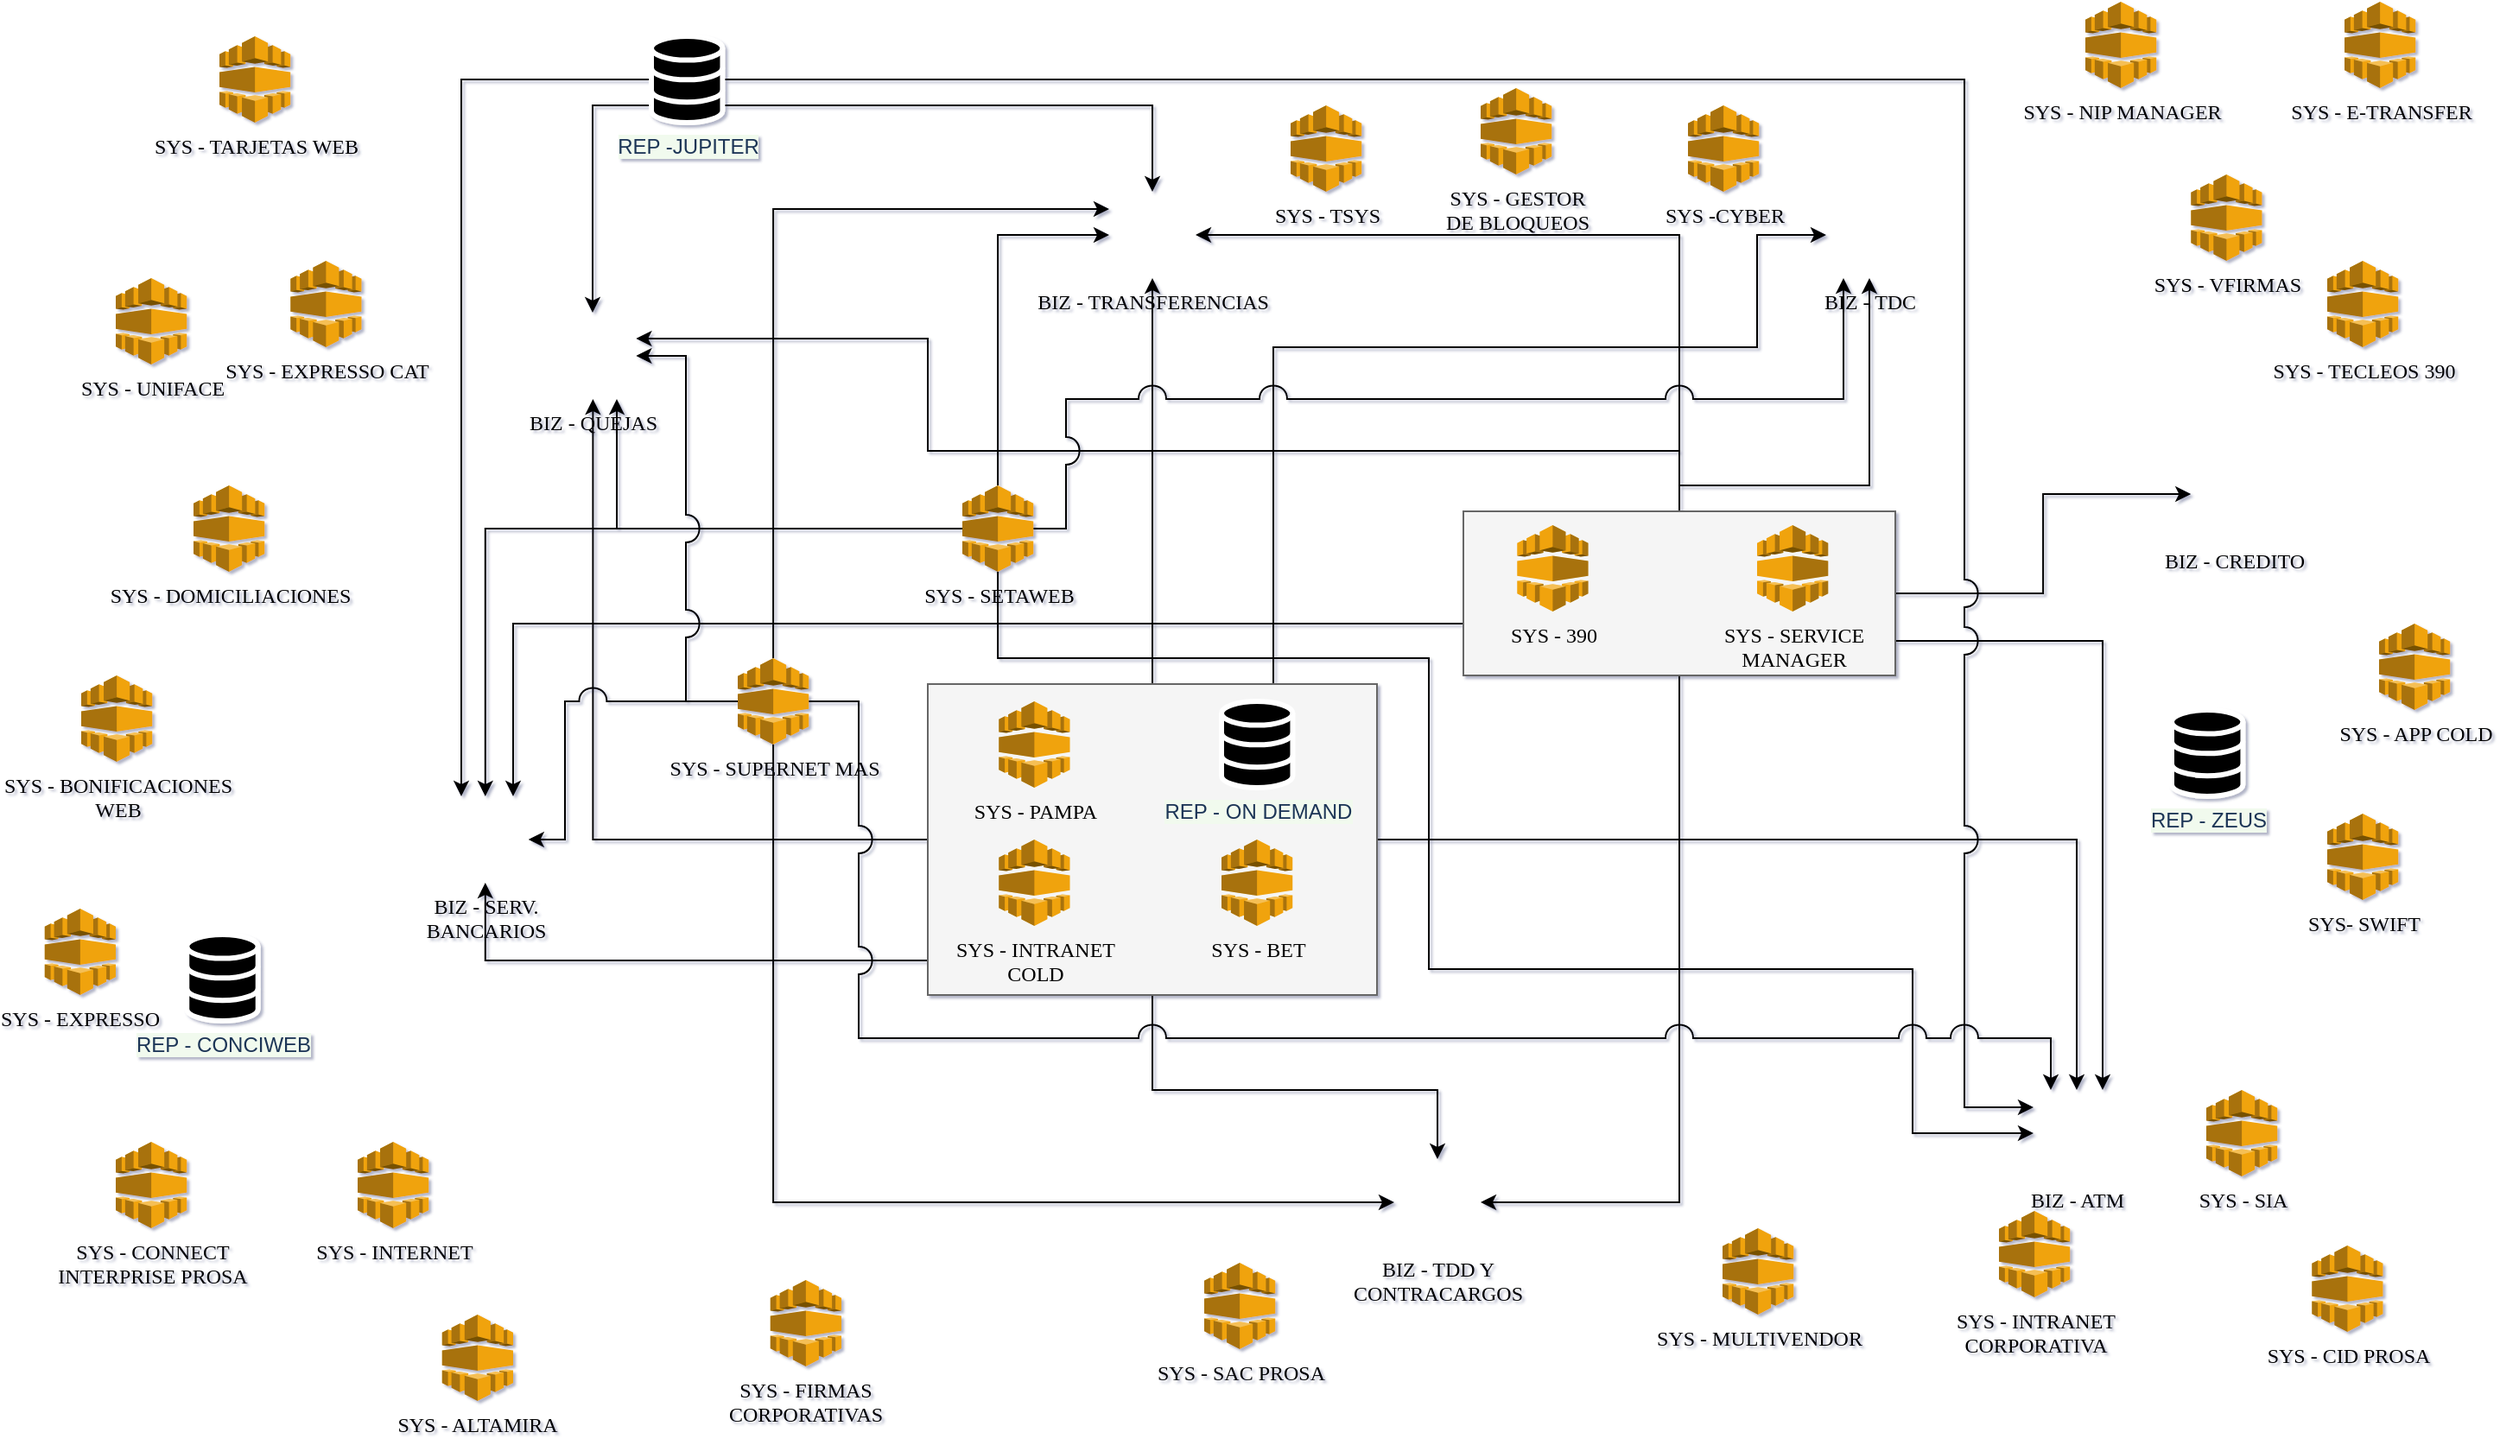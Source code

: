 <mxfile version="14.6.9" type="github" pages="3">
  <diagram name="Aclaraciones" id="WpifIdnLGx_NhHcsi4cL">
    <mxGraphModel dx="3047" dy="820" grid="1" gridSize="10" guides="1" tooltips="1" connect="1" arrows="1" fold="1" page="1" pageScale="1" pageWidth="1600" pageHeight="900" background="none" math="0" shadow="1">
      <root>
        <object label="" Responsable="Fredy García" Area="Arquitectura de Datos" id="WX7YUZVSeFiS0MbdlwwC-0">
          <mxCell />
        </object>
        <mxCell id="WX7YUZVSeFiS0MbdlwwC-1" parent="WX7YUZVSeFiS0MbdlwwC-0" />
        <mxCell id="KDHZRwQ5EwGC6bNFkQ5K-13" style="edgeStyle=orthogonalEdgeStyle;rounded=0;orthogonalLoop=1;jettySize=auto;html=1;" edge="1" parent="WX7YUZVSeFiS0MbdlwwC-1" source="KDHZRwQ5EwGC6bNFkQ5K-14" target="wqD8rI8rCarVI1WPucD0-20">
          <mxGeometry relative="1" as="geometry">
            <Array as="points">
              <mxPoint x="-525" y="715" />
            </Array>
          </mxGeometry>
        </mxCell>
        <mxCell id="KDHZRwQ5EwGC6bNFkQ5K-9" style="edgeStyle=orthogonalEdgeStyle;rounded=0;orthogonalLoop=1;jettySize=auto;html=1;" edge="1" parent="WX7YUZVSeFiS0MbdlwwC-1" source="KDHZRwQ5EwGC6bNFkQ5K-14" target="wqD8rI8rCarVI1WPucD0-15">
          <mxGeometry relative="1" as="geometry">
            <Array as="points">
              <mxPoint x="-525" y="155" />
            </Array>
          </mxGeometry>
        </mxCell>
        <mxCell id="KDHZRwQ5EwGC6bNFkQ5K-10" style="edgeStyle=orthogonalEdgeStyle;rounded=0;orthogonalLoop=1;jettySize=auto;html=1;" edge="1" parent="WX7YUZVSeFiS0MbdlwwC-1" source="KDHZRwQ5EwGC6bNFkQ5K-14" target="wqD8rI8rCarVI1WPucD0-17">
          <mxGeometry relative="1" as="geometry" />
        </mxCell>
        <mxCell id="KDHZRwQ5EwGC6bNFkQ5K-12" style="edgeStyle=orthogonalEdgeStyle;rounded=0;orthogonalLoop=1;jettySize=auto;html=1;" edge="1" parent="WX7YUZVSeFiS0MbdlwwC-1" source="KDHZRwQ5EwGC6bNFkQ5K-14" target="wqD8rI8rCarVI1WPucD0-19">
          <mxGeometry relative="1" as="geometry">
            <Array as="points">
              <mxPoint x="-280" y="390" />
            </Array>
          </mxGeometry>
        </mxCell>
        <mxCell id="KDHZRwQ5EwGC6bNFkQ5K-7" style="edgeStyle=orthogonalEdgeStyle;rounded=0;orthogonalLoop=1;jettySize=auto;html=1;" edge="1" parent="WX7YUZVSeFiS0MbdlwwC-1" source="KDHZRwQ5EwGC6bNFkQ5K-14" target="wqD8rI8rCarVI1WPucD0-16">
          <mxGeometry relative="1" as="geometry">
            <Array as="points">
              <mxPoint x="-1200" y="380" />
            </Array>
          </mxGeometry>
        </mxCell>
        <mxCell id="wqD8rI8rCarVI1WPucD0-0" value="BIZ - QUEJAS" style="shape=image;html=1;verticalAlign=top;verticalLabelPosition=bottom;labelBackgroundColor=none;imageAspect=0;aspect=fixed;image=https://cdn1.iconfinder.com/data/icons/business-488/128/17-128.png;strokeWidth=1;fillColor=#FFFF00;labelPosition=center;align=center;fontFamily=Verdana;sketch=0;fillOpacity=100;" parent="WX7YUZVSeFiS0MbdlwwC-1" vertex="1">
          <mxGeometry x="-1178.82" y="200" width="50" height="50" as="geometry" />
        </mxCell>
        <mxCell id="wqD8rI8rCarVI1WPucD0-15" value="BIZ - TRANSFERENCIAS" style="shape=image;html=1;verticalAlign=top;verticalLabelPosition=bottom;labelBackgroundColor=none;imageAspect=0;aspect=fixed;image=https://cdn1.iconfinder.com/data/icons/business-488/128/17-128.png;strokeWidth=1;fillColor=#FFFF00;labelPosition=center;align=center;fontFamily=Verdana;sketch=0;fillOpacity=100;" parent="WX7YUZVSeFiS0MbdlwwC-1" vertex="1">
          <mxGeometry x="-855" y="130" width="50" height="50" as="geometry" />
        </mxCell>
        <mxCell id="wqD8rI8rCarVI1WPucD0-16" value="&lt;div&gt;BIZ - SERV.&lt;/div&gt;&lt;div&gt;BANCARIOS&lt;br&gt;&lt;/div&gt;" style="shape=image;html=1;verticalAlign=top;verticalLabelPosition=bottom;labelBackgroundColor=none;imageAspect=0;aspect=fixed;image=https://cdn1.iconfinder.com/data/icons/business-488/128/17-128.png;strokeWidth=1;fillColor=#FFFF00;labelPosition=center;align=center;fontFamily=Verdana;sketch=0;fillOpacity=100;" parent="WX7YUZVSeFiS0MbdlwwC-1" vertex="1">
          <mxGeometry x="-1241.13" y="480" width="50" height="50" as="geometry" />
        </mxCell>
        <mxCell id="wqD8rI8rCarVI1WPucD0-17" value="BIZ - CREDITO" style="shape=image;html=1;verticalAlign=top;verticalLabelPosition=bottom;labelBackgroundColor=none;imageAspect=0;aspect=fixed;image=https://cdn1.iconfinder.com/data/icons/business-488/128/17-128.png;strokeWidth=1;fillColor=#FFFF00;labelPosition=center;align=center;fontFamily=Verdana;sketch=0;fillOpacity=100;" parent="WX7YUZVSeFiS0MbdlwwC-1" vertex="1">
          <mxGeometry x="-228.87" y="280" width="50" height="50" as="geometry" />
        </mxCell>
        <mxCell id="wqD8rI8rCarVI1WPucD0-18" value="BIZ - TDC" style="shape=image;html=1;verticalAlign=top;verticalLabelPosition=bottom;labelBackgroundColor=none;imageAspect=0;aspect=fixed;image=https://cdn1.iconfinder.com/data/icons/business-488/128/17-128.png;strokeWidth=1;fillColor=#FFFF00;labelPosition=center;align=center;fontFamily=Verdana;sketch=0;fillOpacity=100;" parent="WX7YUZVSeFiS0MbdlwwC-1" vertex="1">
          <mxGeometry x="-440" y="130" width="50" height="50" as="geometry" />
        </mxCell>
        <mxCell id="wqD8rI8rCarVI1WPucD0-19" value="BIZ - ATM" style="shape=image;html=1;verticalAlign=top;verticalLabelPosition=bottom;labelBackgroundColor=none;imageAspect=0;aspect=fixed;image=https://cdn1.iconfinder.com/data/icons/business-488/128/17-128.png;strokeWidth=1;fillColor=#FFFF00;labelPosition=center;align=center;fontFamily=Verdana;sketch=0;fillOpacity=100;" parent="WX7YUZVSeFiS0MbdlwwC-1" vertex="1">
          <mxGeometry x="-320" y="650" width="50" height="50" as="geometry" />
        </mxCell>
        <mxCell id="wqD8rI8rCarVI1WPucD0-20" value="&lt;div&gt;BIZ - TDD Y&lt;/div&gt;&lt;div&gt;CONTRACARGOS&lt;br&gt;&lt;/div&gt;" style="shape=image;html=1;verticalAlign=top;verticalLabelPosition=bottom;labelBackgroundColor=none;imageAspect=0;aspect=fixed;image=https://cdn1.iconfinder.com/data/icons/business-488/128/17-128.png;strokeWidth=1;fillColor=#FFFF00;labelPosition=center;align=center;fontFamily=Verdana;sketch=0;fillOpacity=100;" parent="WX7YUZVSeFiS0MbdlwwC-1" vertex="1">
          <mxGeometry x="-690" y="690" width="50" height="50" as="geometry" />
        </mxCell>
        <mxCell id="KDHZRwQ5EwGC6bNFkQ5K-8" style="edgeStyle=orthogonalEdgeStyle;rounded=0;orthogonalLoop=1;jettySize=auto;html=1;" edge="1" parent="WX7YUZVSeFiS0MbdlwwC-1" source="KDHZRwQ5EwGC6bNFkQ5K-14" target="wqD8rI8rCarVI1WPucD0-0">
          <mxGeometry relative="1" as="geometry">
            <Array as="points">
              <mxPoint x="-525" y="280" />
              <mxPoint x="-960" y="280" />
              <mxPoint x="-960" y="215" />
            </Array>
          </mxGeometry>
        </mxCell>
        <mxCell id="KDHZRwQ5EwGC6bNFkQ5K-11" style="edgeStyle=orthogonalEdgeStyle;rounded=0;orthogonalLoop=1;jettySize=auto;html=1;" edge="1" parent="WX7YUZVSeFiS0MbdlwwC-1" source="KDHZRwQ5EwGC6bNFkQ5K-14" target="wqD8rI8rCarVI1WPucD0-18">
          <mxGeometry relative="1" as="geometry">
            <Array as="points">
              <mxPoint x="-525" y="300" />
              <mxPoint x="-415" y="300" />
            </Array>
          </mxGeometry>
        </mxCell>
        <mxCell id="rXXVgOSMdEK5IrgQu4zc-0" value="SYS - SIA" style="outlineConnect=0;dashed=0;verticalLabelPosition=bottom;verticalAlign=top;align=center;html=1;shape=mxgraph.aws3.elastic_transcoder;fillColor=#f0a30a;aspect=fixed;strokeColor=#BD7000;labelBackgroundColor=none;fontFamily=Verdana;labelPosition=center;fontSize=12;" parent="WX7YUZVSeFiS0MbdlwwC-1" vertex="1">
          <mxGeometry x="-220.0" y="650" width="41.13" height="50" as="geometry" />
        </mxCell>
        <mxCell id="uyR7RlpGtDxavyftbmQB-0" value="SYS - ALTAMIRA" style="outlineConnect=0;dashed=0;verticalLabelPosition=bottom;verticalAlign=top;align=center;html=1;shape=mxgraph.aws3.elastic_transcoder;fillColor=#f0a30a;aspect=fixed;strokeColor=#BD7000;labelBackgroundColor=none;fontFamily=Verdana;" parent="WX7YUZVSeFiS0MbdlwwC-1" vertex="1">
          <mxGeometry x="-1241.13" y="780" width="41.13" height="50" as="geometry" />
        </mxCell>
        <mxCell id="LK36yIlWEkRcecPkf2nr-0" value="SYS - UNIFACE" style="outlineConnect=0;dashed=0;verticalLabelPosition=bottom;verticalAlign=top;align=center;html=1;shape=mxgraph.aws3.elastic_transcoder;fillColor=#f0a30a;aspect=fixed;strokeColor=#BD7000;labelBackgroundColor=none;fontFamily=Verdana;labelPosition=center;fontSize=12;" parent="WX7YUZVSeFiS0MbdlwwC-1" vertex="1">
          <mxGeometry x="-1430" y="180" width="41.13" height="50" as="geometry" />
        </mxCell>
        <mxCell id="KDHZRwQ5EwGC6bNFkQ5K-15" style="edgeStyle=orthogonalEdgeStyle;rounded=0;orthogonalLoop=1;jettySize=auto;html=1;" edge="1" parent="WX7YUZVSeFiS0MbdlwwC-1" source="KDHZRwQ5EwGC6bNFkQ5K-21" target="wqD8rI8rCarVI1WPucD0-18">
          <mxGeometry relative="1" as="geometry">
            <Array as="points">
              <mxPoint x="-760" y="220" />
              <mxPoint x="-480" y="220" />
              <mxPoint x="-480" y="155" />
            </Array>
          </mxGeometry>
        </mxCell>
        <mxCell id="KDHZRwQ5EwGC6bNFkQ5K-16" style="edgeStyle=orthogonalEdgeStyle;rounded=0;orthogonalLoop=1;jettySize=auto;html=1;" edge="1" parent="WX7YUZVSeFiS0MbdlwwC-1" source="KDHZRwQ5EwGC6bNFkQ5K-21" target="wqD8rI8rCarVI1WPucD0-15">
          <mxGeometry relative="1" as="geometry" />
        </mxCell>
        <mxCell id="KDHZRwQ5EwGC6bNFkQ5K-17" style="edgeStyle=orthogonalEdgeStyle;rounded=0;orthogonalLoop=1;jettySize=auto;html=1;" edge="1" parent="WX7YUZVSeFiS0MbdlwwC-1" source="KDHZRwQ5EwGC6bNFkQ5K-21" target="wqD8rI8rCarVI1WPucD0-0">
          <mxGeometry relative="1" as="geometry" />
        </mxCell>
        <mxCell id="KDHZRwQ5EwGC6bNFkQ5K-18" style="edgeStyle=orthogonalEdgeStyle;rounded=0;orthogonalLoop=1;jettySize=auto;html=1;" edge="1" parent="WX7YUZVSeFiS0MbdlwwC-1" source="KDHZRwQ5EwGC6bNFkQ5K-21" target="wqD8rI8rCarVI1WPucD0-16">
          <mxGeometry relative="1" as="geometry">
            <Array as="points">
              <mxPoint x="-990" y="575" />
              <mxPoint x="-990" y="575" />
            </Array>
          </mxGeometry>
        </mxCell>
        <mxCell id="KDHZRwQ5EwGC6bNFkQ5K-19" style="edgeStyle=orthogonalEdgeStyle;rounded=0;orthogonalLoop=1;jettySize=auto;html=1;" edge="1" parent="WX7YUZVSeFiS0MbdlwwC-1" source="KDHZRwQ5EwGC6bNFkQ5K-21" target="wqD8rI8rCarVI1WPucD0-20">
          <mxGeometry relative="1" as="geometry">
            <Array as="points">
              <mxPoint x="-830" y="650" />
              <mxPoint x="-665" y="650" />
            </Array>
          </mxGeometry>
        </mxCell>
        <mxCell id="KDHZRwQ5EwGC6bNFkQ5K-20" style="edgeStyle=orthogonalEdgeStyle;rounded=0;orthogonalLoop=1;jettySize=auto;html=1;" edge="1" parent="WX7YUZVSeFiS0MbdlwwC-1" source="KDHZRwQ5EwGC6bNFkQ5K-21" target="wqD8rI8rCarVI1WPucD0-19">
          <mxGeometry relative="1" as="geometry" />
        </mxCell>
        <mxCell id="KDHZRwQ5EwGC6bNFkQ5K-34" style="edgeStyle=orthogonalEdgeStyle;rounded=0;jumpStyle=arc;jumpSize=16;orthogonalLoop=1;jettySize=auto;html=1;endSize=6;" edge="1" parent="WX7YUZVSeFiS0MbdlwwC-1" source="0ebwkZJaevnyOPmftaoM-0" target="wqD8rI8rCarVI1WPucD0-15">
          <mxGeometry relative="1" as="geometry">
            <Array as="points">
              <mxPoint x="-830" y="80" />
            </Array>
          </mxGeometry>
        </mxCell>
        <mxCell id="KDHZRwQ5EwGC6bNFkQ5K-35" style="edgeStyle=orthogonalEdgeStyle;rounded=0;jumpStyle=arc;jumpSize=16;orthogonalLoop=1;jettySize=auto;html=1;endSize=6;" edge="1" parent="WX7YUZVSeFiS0MbdlwwC-1" source="0ebwkZJaevnyOPmftaoM-0" target="wqD8rI8rCarVI1WPucD0-0">
          <mxGeometry relative="1" as="geometry">
            <Array as="points">
              <mxPoint x="-1154" y="80" />
            </Array>
          </mxGeometry>
        </mxCell>
        <mxCell id="KDHZRwQ5EwGC6bNFkQ5K-36" style="edgeStyle=orthogonalEdgeStyle;rounded=0;jumpStyle=arc;jumpSize=16;orthogonalLoop=1;jettySize=auto;html=1;endSize=6;" edge="1" parent="WX7YUZVSeFiS0MbdlwwC-1" source="0ebwkZJaevnyOPmftaoM-0" target="wqD8rI8rCarVI1WPucD0-16">
          <mxGeometry relative="1" as="geometry">
            <Array as="points">
              <mxPoint x="-1230" y="65" />
            </Array>
          </mxGeometry>
        </mxCell>
        <mxCell id="KDHZRwQ5EwGC6bNFkQ5K-37" style="edgeStyle=orthogonalEdgeStyle;rounded=0;jumpStyle=arc;jumpSize=16;orthogonalLoop=1;jettySize=auto;html=1;endSize=6;" edge="1" parent="WX7YUZVSeFiS0MbdlwwC-1" source="0ebwkZJaevnyOPmftaoM-0" target="wqD8rI8rCarVI1WPucD0-19">
          <mxGeometry relative="1" as="geometry">
            <Array as="points">
              <mxPoint x="-360" y="65" />
              <mxPoint x="-360" y="660" />
            </Array>
          </mxGeometry>
        </mxCell>
        <mxCell id="0ebwkZJaevnyOPmftaoM-0" value="REP -JUPITER" style="html=1;verticalLabelPosition=bottom;align=center;verticalAlign=top;strokeWidth=3;shadow=0;dashed=0;shape=mxgraph.ios7.icons.data;aspect=fixed;labelBackgroundColor=#F1FAEE;fillColor=#000000;strokeColor=#FFFFFF;fontColor=#1D3557;" parent="WX7YUZVSeFiS0MbdlwwC-1" vertex="1">
          <mxGeometry x="-1120" y="40" width="41.23" height="50" as="geometry" />
        </mxCell>
        <mxCell id="0ebwkZJaevnyOPmftaoM-1" value="&lt;div&gt;SYS - TECLEOS 390&lt;/div&gt;" style="outlineConnect=0;dashed=0;verticalLabelPosition=bottom;verticalAlign=top;align=center;html=1;shape=mxgraph.aws3.elastic_transcoder;fillColor=#f0a30a;aspect=fixed;strokeColor=#BD7000;labelBackgroundColor=none;fontFamily=Verdana;labelPosition=center;fontSize=12;" parent="WX7YUZVSeFiS0MbdlwwC-1" vertex="1">
          <mxGeometry x="-150" y="170" width="41.13" height="50" as="geometry" />
        </mxCell>
        <mxCell id="0ebwkZJaevnyOPmftaoM-2" value="SYS - TSYS" style="outlineConnect=0;dashed=0;verticalLabelPosition=bottom;verticalAlign=top;align=center;html=1;shape=mxgraph.aws3.elastic_transcoder;fillColor=#f0a30a;aspect=fixed;strokeColor=#BD7000;labelBackgroundColor=none;fontFamily=Verdana;labelPosition=center;fontSize=12;" parent="WX7YUZVSeFiS0MbdlwwC-1" vertex="1">
          <mxGeometry x="-750" y="80" width="41.13" height="50" as="geometry" />
        </mxCell>
        <mxCell id="0ebwkZJaevnyOPmftaoM-3" value="SYS - APP COLD" style="outlineConnect=0;dashed=0;verticalLabelPosition=bottom;verticalAlign=top;align=center;html=1;shape=mxgraph.aws3.elastic_transcoder;fillColor=#f0a30a;aspect=fixed;strokeColor=#BD7000;labelBackgroundColor=none;fontFamily=Verdana;labelPosition=center;fontSize=12;" parent="WX7YUZVSeFiS0MbdlwwC-1" vertex="1">
          <mxGeometry x="-120" y="380" width="41.13" height="50" as="geometry" />
        </mxCell>
        <mxCell id="0ebwkZJaevnyOPmftaoM-5" value="SYS - INTERNET" style="outlineConnect=0;dashed=0;verticalLabelPosition=bottom;verticalAlign=top;align=center;html=1;shape=mxgraph.aws3.elastic_transcoder;fillColor=#f0a30a;aspect=fixed;strokeColor=#BD7000;labelBackgroundColor=none;fontFamily=Verdana;labelPosition=center;fontSize=12;" parent="WX7YUZVSeFiS0MbdlwwC-1" vertex="1">
          <mxGeometry x="-1290" y="680" width="41.13" height="50" as="geometry" />
        </mxCell>
        <mxCell id="0ebwkZJaevnyOPmftaoM-6" value="SYS - NIP MANAGER" style="outlineConnect=0;dashed=0;verticalLabelPosition=bottom;verticalAlign=top;align=center;html=1;shape=mxgraph.aws3.elastic_transcoder;fillColor=#f0a30a;aspect=fixed;strokeColor=#BD7000;labelBackgroundColor=none;fontFamily=Verdana;labelPosition=center;fontSize=12;" parent="WX7YUZVSeFiS0MbdlwwC-1" vertex="1">
          <mxGeometry x="-290" y="20" width="41.13" height="50" as="geometry" />
        </mxCell>
        <mxCell id="0ebwkZJaevnyOPmftaoM-7" value="&lt;div&gt;SYS - CONNECT&lt;/div&gt;&lt;div&gt;INTERPRISE PROSA&lt;br&gt;&lt;/div&gt;" style="outlineConnect=0;dashed=0;verticalLabelPosition=bottom;verticalAlign=top;align=center;html=1;shape=mxgraph.aws3.elastic_transcoder;fillColor=#f0a30a;aspect=fixed;strokeColor=#BD7000;labelBackgroundColor=none;fontFamily=Verdana;labelPosition=center;fontSize=12;" parent="WX7YUZVSeFiS0MbdlwwC-1" vertex="1">
          <mxGeometry x="-1430.0" y="680" width="41.13" height="50" as="geometry" />
        </mxCell>
        <mxCell id="0ebwkZJaevnyOPmftaoM-8" value="SYS - TARJETAS WEB" style="outlineConnect=0;dashed=0;verticalLabelPosition=bottom;verticalAlign=top;align=center;html=1;shape=mxgraph.aws3.elastic_transcoder;fillColor=#f0a30a;aspect=fixed;strokeColor=#BD7000;labelBackgroundColor=none;fontFamily=Verdana;labelPosition=center;fontSize=12;" parent="WX7YUZVSeFiS0MbdlwwC-1" vertex="1">
          <mxGeometry x="-1370" y="40" width="41.13" height="50" as="geometry" />
        </mxCell>
        <mxCell id="0ebwkZJaevnyOPmftaoM-9" value="SYS - VFIRMAS" style="outlineConnect=0;dashed=0;verticalLabelPosition=bottom;verticalAlign=top;align=center;html=1;shape=mxgraph.aws3.elastic_transcoder;fillColor=#f0a30a;aspect=fixed;strokeColor=#BD7000;labelBackgroundColor=none;fontFamily=Verdana;labelPosition=center;fontSize=12;" parent="WX7YUZVSeFiS0MbdlwwC-1" vertex="1">
          <mxGeometry x="-228.87" y="120" width="41.13" height="50" as="geometry" />
        </mxCell>
        <mxCell id="ZYRqKu_oRuVf3wU_jfeI-0" value="&lt;div&gt;SYS - INTRANET&lt;/div&gt;&lt;div&gt;CORPORATIVA&lt;br&gt;&lt;/div&gt;" style="outlineConnect=0;dashed=0;verticalLabelPosition=bottom;verticalAlign=top;align=center;html=1;shape=mxgraph.aws3.elastic_transcoder;fillColor=#f0a30a;aspect=fixed;strokeColor=#BD7000;labelBackgroundColor=none;fontFamily=Verdana;labelPosition=center;fontSize=12;" parent="WX7YUZVSeFiS0MbdlwwC-1" vertex="1">
          <mxGeometry x="-340.0" y="720" width="41.13" height="50" as="geometry" />
        </mxCell>
        <mxCell id="ZYRqKu_oRuVf3wU_jfeI-1" value="&lt;font style=&quot;font-size: 12px&quot;&gt;&lt;span style=&quot;font-size: 12px&quot;&gt;SYS - DOMICILIACIONES&lt;/span&gt;&lt;/font&gt;" style="outlineConnect=0;dashed=0;verticalLabelPosition=bottom;verticalAlign=top;align=center;html=1;shape=mxgraph.aws3.elastic_transcoder;fillColor=#f0a30a;aspect=fixed;strokeColor=#BD7000;labelBackgroundColor=none;fontFamily=Verdana;labelPosition=center;fontSize=12;" parent="WX7YUZVSeFiS0MbdlwwC-1" vertex="1">
          <mxGeometry x="-1385.0" y="300" width="41.13" height="50" as="geometry" />
        </mxCell>
        <mxCell id="ZYRqKu_oRuVf3wU_jfeI-3" value="SYS - SAC PROSA" style="outlineConnect=0;dashed=0;verticalLabelPosition=bottom;verticalAlign=top;align=center;html=1;shape=mxgraph.aws3.elastic_transcoder;fillColor=#f0a30a;aspect=fixed;strokeColor=#BD7000;labelBackgroundColor=none;fontFamily=Verdana;labelPosition=center;fontSize=12;" parent="WX7YUZVSeFiS0MbdlwwC-1" vertex="1">
          <mxGeometry x="-800" y="750" width="41.13" height="50" as="geometry" />
        </mxCell>
        <mxCell id="ZYRqKu_oRuVf3wU_jfeI-5" value="&lt;div&gt;SYS - CID PROSA&lt;/div&gt;" style="outlineConnect=0;dashed=0;verticalLabelPosition=bottom;verticalAlign=top;align=center;html=1;shape=mxgraph.aws3.elastic_transcoder;fillColor=#f0a30a;aspect=fixed;strokeColor=#BD7000;labelBackgroundColor=none;fontFamily=Verdana;labelPosition=center;fontSize=12;" parent="WX7YUZVSeFiS0MbdlwwC-1" vertex="1">
          <mxGeometry x="-158.87" y="740" width="41.13" height="50" as="geometry" />
        </mxCell>
        <mxCell id="KDHZRwQ5EwGC6bNFkQ5K-29" style="edgeStyle=orthogonalEdgeStyle;rounded=0;orthogonalLoop=1;jettySize=auto;html=1;jumpStyle=arc;jumpSize=16;" edge="1" parent="WX7YUZVSeFiS0MbdlwwC-1" source="ZYRqKu_oRuVf3wU_jfeI-6" target="wqD8rI8rCarVI1WPucD0-18">
          <mxGeometry relative="1" as="geometry">
            <Array as="points">
              <mxPoint x="-880" y="325" />
              <mxPoint x="-880" y="250" />
              <mxPoint x="-430" y="250" />
            </Array>
          </mxGeometry>
        </mxCell>
        <mxCell id="KDHZRwQ5EwGC6bNFkQ5K-30" style="edgeStyle=orthogonalEdgeStyle;rounded=0;orthogonalLoop=1;jettySize=auto;html=1;" edge="1" parent="WX7YUZVSeFiS0MbdlwwC-1" source="ZYRqKu_oRuVf3wU_jfeI-6" target="wqD8rI8rCarVI1WPucD0-15">
          <mxGeometry relative="1" as="geometry">
            <Array as="points">
              <mxPoint x="-919" y="155" />
            </Array>
          </mxGeometry>
        </mxCell>
        <mxCell id="KDHZRwQ5EwGC6bNFkQ5K-31" style="edgeStyle=orthogonalEdgeStyle;rounded=0;orthogonalLoop=1;jettySize=auto;html=1;" edge="1" parent="WX7YUZVSeFiS0MbdlwwC-1" source="ZYRqKu_oRuVf3wU_jfeI-6" target="wqD8rI8rCarVI1WPucD0-0">
          <mxGeometry relative="1" as="geometry">
            <Array as="points">
              <mxPoint x="-1140" y="325" />
            </Array>
          </mxGeometry>
        </mxCell>
        <mxCell id="KDHZRwQ5EwGC6bNFkQ5K-32" style="edgeStyle=orthogonalEdgeStyle;rounded=0;orthogonalLoop=1;jettySize=auto;html=1;" edge="1" parent="WX7YUZVSeFiS0MbdlwwC-1" source="ZYRqKu_oRuVf3wU_jfeI-6" target="wqD8rI8rCarVI1WPucD0-16">
          <mxGeometry relative="1" as="geometry" />
        </mxCell>
        <mxCell id="KDHZRwQ5EwGC6bNFkQ5K-33" style="edgeStyle=orthogonalEdgeStyle;rounded=0;orthogonalLoop=1;jettySize=auto;html=1;" edge="1" parent="WX7YUZVSeFiS0MbdlwwC-1" source="ZYRqKu_oRuVf3wU_jfeI-6" target="wqD8rI8rCarVI1WPucD0-19">
          <mxGeometry relative="1" as="geometry">
            <Array as="points">
              <mxPoint x="-919" y="400" />
              <mxPoint x="-670" y="400" />
              <mxPoint x="-670" y="580" />
              <mxPoint x="-390" y="580" />
              <mxPoint x="-390" y="675" />
            </Array>
          </mxGeometry>
        </mxCell>
        <mxCell id="ZYRqKu_oRuVf3wU_jfeI-6" value="SYS - SETAWEB" style="outlineConnect=0;dashed=0;verticalLabelPosition=bottom;verticalAlign=top;align=center;html=1;shape=mxgraph.aws3.elastic_transcoder;fillColor=#f0a30a;aspect=fixed;strokeColor=#BD7000;labelBackgroundColor=none;fontFamily=Verdana;labelPosition=center;fontSize=12;" parent="WX7YUZVSeFiS0MbdlwwC-1" vertex="1">
          <mxGeometry x="-940" y="300" width="41.13" height="50" as="geometry" />
        </mxCell>
        <mxCell id="ZYRqKu_oRuVf3wU_jfeI-8" value="SYS - MULTIVENDOR" style="outlineConnect=0;dashed=0;verticalLabelPosition=bottom;verticalAlign=top;align=center;html=1;shape=mxgraph.aws3.elastic_transcoder;fillColor=#f0a30a;aspect=fixed;strokeColor=#BD7000;labelBackgroundColor=none;fontFamily=Verdana;labelPosition=center;fontSize=12;" parent="WX7YUZVSeFiS0MbdlwwC-1" vertex="1">
          <mxGeometry x="-500" y="730" width="41.13" height="50" as="geometry" />
        </mxCell>
        <mxCell id="80d_3vzHiP7VrFqBOew0-0" value="REP - ZEUS" style="html=1;verticalLabelPosition=bottom;align=center;verticalAlign=top;strokeWidth=3;shadow=0;dashed=0;shape=mxgraph.ios7.icons.data;aspect=fixed;labelBackgroundColor=#F1FAEE;fillColor=#000000;strokeColor=#FFFFFF;fontColor=#1D3557;" parent="WX7YUZVSeFiS0MbdlwwC-1" vertex="1">
          <mxGeometry x="-240.0" y="430" width="41.23" height="50" as="geometry" />
        </mxCell>
        <mxCell id="KDHZRwQ5EwGC6bNFkQ5K-24" style="edgeStyle=orthogonalEdgeStyle;rounded=0;orthogonalLoop=1;jettySize=auto;html=1;" edge="1" parent="WX7YUZVSeFiS0MbdlwwC-1" source="80d_3vzHiP7VrFqBOew0-1" target="wqD8rI8rCarVI1WPucD0-15">
          <mxGeometry relative="1" as="geometry">
            <Array as="points">
              <mxPoint x="-1049" y="140" />
            </Array>
          </mxGeometry>
        </mxCell>
        <mxCell id="KDHZRwQ5EwGC6bNFkQ5K-25" style="edgeStyle=orthogonalEdgeStyle;rounded=0;orthogonalLoop=1;jettySize=auto;html=1;jumpStyle=arc;jumpSize=16;" edge="1" parent="WX7YUZVSeFiS0MbdlwwC-1" source="80d_3vzHiP7VrFqBOew0-1" target="wqD8rI8rCarVI1WPucD0-0">
          <mxGeometry relative="1" as="geometry">
            <Array as="points">
              <mxPoint x="-1100" y="425" />
              <mxPoint x="-1100" y="225" />
            </Array>
          </mxGeometry>
        </mxCell>
        <mxCell id="KDHZRwQ5EwGC6bNFkQ5K-26" style="edgeStyle=orthogonalEdgeStyle;rounded=0;orthogonalLoop=1;jettySize=auto;html=1;jumpStyle=arc;jumpSize=16;" edge="1" parent="WX7YUZVSeFiS0MbdlwwC-1" source="80d_3vzHiP7VrFqBOew0-1" target="wqD8rI8rCarVI1WPucD0-16">
          <mxGeometry relative="1" as="geometry">
            <Array as="points">
              <mxPoint x="-1170" y="425" />
              <mxPoint x="-1170" y="505" />
            </Array>
          </mxGeometry>
        </mxCell>
        <mxCell id="KDHZRwQ5EwGC6bNFkQ5K-27" style="edgeStyle=orthogonalEdgeStyle;rounded=0;orthogonalLoop=1;jettySize=auto;html=1;" edge="1" parent="WX7YUZVSeFiS0MbdlwwC-1" source="80d_3vzHiP7VrFqBOew0-1" target="wqD8rI8rCarVI1WPucD0-20">
          <mxGeometry relative="1" as="geometry">
            <Array as="points">
              <mxPoint x="-1049" y="715" />
            </Array>
          </mxGeometry>
        </mxCell>
        <mxCell id="KDHZRwQ5EwGC6bNFkQ5K-28" style="edgeStyle=orthogonalEdgeStyle;rounded=0;orthogonalLoop=1;jettySize=auto;html=1;jumpStyle=arc;jumpSize=16;" edge="1" parent="WX7YUZVSeFiS0MbdlwwC-1" source="80d_3vzHiP7VrFqBOew0-1" target="wqD8rI8rCarVI1WPucD0-19">
          <mxGeometry relative="1" as="geometry">
            <Array as="points">
              <mxPoint x="-1000" y="425" />
              <mxPoint x="-1000" y="620" />
              <mxPoint x="-310" y="620" />
            </Array>
          </mxGeometry>
        </mxCell>
        <mxCell id="80d_3vzHiP7VrFqBOew0-1" value="SYS - SUPERNET MAS" style="outlineConnect=0;dashed=0;verticalLabelPosition=bottom;verticalAlign=top;align=center;html=1;shape=mxgraph.aws3.elastic_transcoder;fillColor=#f0a30a;aspect=fixed;strokeColor=#BD7000;labelBackgroundColor=none;fontFamily=Verdana;labelPosition=center;fontSize=12;" parent="WX7YUZVSeFiS0MbdlwwC-1" vertex="1">
          <mxGeometry x="-1070.0" y="400" width="41.13" height="50" as="geometry" />
        </mxCell>
        <mxCell id="80d_3vzHiP7VrFqBOew0-2" value="&lt;div&gt;SYS - FIRMAS&lt;/div&gt;&lt;div&gt;CORPORATIVAS&lt;br&gt;&lt;/div&gt;" style="outlineConnect=0;dashed=0;verticalLabelPosition=bottom;verticalAlign=top;align=center;html=1;shape=mxgraph.aws3.elastic_transcoder;fillColor=#f0a30a;aspect=fixed;strokeColor=#BD7000;labelBackgroundColor=none;fontFamily=Verdana;labelPosition=center;fontSize=12;" parent="WX7YUZVSeFiS0MbdlwwC-1" vertex="1">
          <mxGeometry x="-1051.13" y="760" width="41.13" height="50" as="geometry" />
        </mxCell>
        <mxCell id="80d_3vzHiP7VrFqBOew0-6" value="&lt;div&gt;SYS - BONIFICACIONES&lt;/div&gt;&lt;div&gt;WEB&lt;br&gt;&lt;/div&gt;" style="outlineConnect=0;dashed=0;verticalLabelPosition=bottom;verticalAlign=top;align=center;html=1;shape=mxgraph.aws3.elastic_transcoder;fillColor=#f0a30a;aspect=fixed;strokeColor=#BD7000;labelBackgroundColor=none;fontFamily=Verdana;labelPosition=center;fontSize=12;" parent="WX7YUZVSeFiS0MbdlwwC-1" vertex="1">
          <mxGeometry x="-1450" y="410" width="41.13" height="50" as="geometry" />
        </mxCell>
        <mxCell id="80d_3vzHiP7VrFqBOew0-7" value="SYS - EXPRESSO CAT" style="outlineConnect=0;dashed=0;verticalLabelPosition=bottom;verticalAlign=top;align=center;html=1;shape=mxgraph.aws3.elastic_transcoder;fillColor=#f0a30a;aspect=fixed;strokeColor=#BD7000;labelBackgroundColor=none;fontFamily=Verdana;labelPosition=center;fontSize=12;" parent="WX7YUZVSeFiS0MbdlwwC-1" vertex="1">
          <mxGeometry x="-1328.87" y="170" width="41.13" height="50" as="geometry" />
        </mxCell>
        <mxCell id="KDHZRwQ5EwGC6bNFkQ5K-0" value="SYS -CYBER" style="outlineConnect=0;dashed=0;verticalLabelPosition=bottom;verticalAlign=top;align=center;html=1;shape=mxgraph.aws3.elastic_transcoder;fillColor=#f0a30a;aspect=fixed;strokeColor=#BD7000;labelBackgroundColor=none;fontFamily=Verdana;labelPosition=center;fontSize=12;" vertex="1" parent="WX7YUZVSeFiS0MbdlwwC-1">
          <mxGeometry x="-520" y="80" width="41.13" height="50" as="geometry" />
        </mxCell>
        <mxCell id="KDHZRwQ5EwGC6bNFkQ5K-1" value="SYS- SWIFT" style="outlineConnect=0;dashed=0;verticalLabelPosition=bottom;verticalAlign=top;align=center;html=1;shape=mxgraph.aws3.elastic_transcoder;fillColor=#f0a30a;aspect=fixed;strokeColor=#BD7000;labelBackgroundColor=none;fontFamily=Verdana;labelPosition=center;fontSize=12;" vertex="1" parent="WX7YUZVSeFiS0MbdlwwC-1">
          <mxGeometry x="-150" y="490" width="41.13" height="50" as="geometry" />
        </mxCell>
        <mxCell id="KDHZRwQ5EwGC6bNFkQ5K-2" value="SYS - E-TRANSFER" style="outlineConnect=0;dashed=0;verticalLabelPosition=bottom;verticalAlign=top;align=center;html=1;shape=mxgraph.aws3.elastic_transcoder;fillColor=#f0a30a;aspect=fixed;strokeColor=#BD7000;labelBackgroundColor=none;fontFamily=Verdana;labelPosition=center;fontSize=12;" vertex="1" parent="WX7YUZVSeFiS0MbdlwwC-1">
          <mxGeometry x="-140" y="20" width="41.13" height="50" as="geometry" />
        </mxCell>
        <mxCell id="KDHZRwQ5EwGC6bNFkQ5K-3" value="SYS - EXPRESSO" style="outlineConnect=0;dashed=0;verticalLabelPosition=bottom;verticalAlign=top;align=center;html=1;shape=mxgraph.aws3.elastic_transcoder;fillColor=#f0a30a;aspect=fixed;strokeColor=#BD7000;labelBackgroundColor=none;fontFamily=Verdana;labelPosition=center;fontSize=12;" vertex="1" parent="WX7YUZVSeFiS0MbdlwwC-1">
          <mxGeometry x="-1471.13" y="545" width="41.13" height="50" as="geometry" />
        </mxCell>
        <mxCell id="KDHZRwQ5EwGC6bNFkQ5K-4" value="REP - CONCIWEB" style="html=1;verticalLabelPosition=bottom;align=center;verticalAlign=top;strokeWidth=3;shadow=0;dashed=0;shape=mxgraph.ios7.icons.data;aspect=fixed;labelBackgroundColor=#F1FAEE;fillColor=#000000;strokeColor=#FFFFFF;fontColor=#1D3557;" vertex="1" parent="WX7YUZVSeFiS0MbdlwwC-1">
          <mxGeometry x="-1388.87" y="560" width="41.23" height="50" as="geometry" />
        </mxCell>
        <mxCell id="KDHZRwQ5EwGC6bNFkQ5K-5" value="SYS - GESTOR&lt;br&gt;DE BLOQUEOS" style="outlineConnect=0;dashed=0;verticalLabelPosition=bottom;verticalAlign=top;align=center;html=1;shape=mxgraph.aws3.elastic_transcoder;fillColor=#f0a30a;aspect=fixed;strokeColor=#BD7000;labelBackgroundColor=none;fontFamily=Verdana;labelPosition=center;fontSize=12;" vertex="1" parent="WX7YUZVSeFiS0MbdlwwC-1">
          <mxGeometry x="-640" y="70" width="41.13" height="50" as="geometry" />
        </mxCell>
        <mxCell id="KDHZRwQ5EwGC6bNFkQ5K-22" value="" style="group" vertex="1" connectable="0" parent="WX7YUZVSeFiS0MbdlwwC-1">
          <mxGeometry x="-960" y="415" width="260" height="180" as="geometry" />
        </mxCell>
        <mxCell id="KDHZRwQ5EwGC6bNFkQ5K-21" value="" style="rounded=0;whiteSpace=wrap;html=1;fillColor=#f5f5f5;strokeColor=#666666;fontColor=#333333;" vertex="1" parent="KDHZRwQ5EwGC6bNFkQ5K-22">
          <mxGeometry width="260" height="180" as="geometry" />
        </mxCell>
        <mxCell id="wjRcE3M6JNeXqVUH9-z7-0" value="&lt;font style=&quot;font-size: 12px&quot;&gt;&lt;span style=&quot;font-size: 12px&quot;&gt;SYS - PAMPA&lt;/span&gt;&lt;/font&gt;" style="outlineConnect=0;dashed=0;verticalLabelPosition=bottom;verticalAlign=top;align=center;html=1;shape=mxgraph.aws3.elastic_transcoder;fillColor=#f0a30a;aspect=fixed;strokeColor=#BD7000;labelBackgroundColor=none;fontFamily=Verdana;labelPosition=center;fontSize=12;" parent="KDHZRwQ5EwGC6bNFkQ5K-22" vertex="1">
          <mxGeometry x="41.13" y="10" width="41.13" height="50" as="geometry" />
        </mxCell>
        <mxCell id="0ebwkZJaevnyOPmftaoM-4" value="REP - ON DEMAND" style="html=1;verticalLabelPosition=bottom;align=center;verticalAlign=top;strokeWidth=3;shadow=0;dashed=0;shape=mxgraph.ios7.icons.data;aspect=fixed;labelBackgroundColor=#F1FAEE;fillColor=#000000;strokeColor=#FFFFFF;fontColor=#1D3557;" parent="KDHZRwQ5EwGC6bNFkQ5K-22" vertex="1">
          <mxGeometry x="170.0" y="10" width="41.23" height="50" as="geometry" />
        </mxCell>
        <mxCell id="80d_3vzHiP7VrFqBOew0-5" value="SYS - INTRANET&lt;br&gt;COLD" style="outlineConnect=0;dashed=0;verticalLabelPosition=bottom;verticalAlign=top;align=center;html=1;shape=mxgraph.aws3.elastic_transcoder;fillColor=#f0a30a;aspect=fixed;strokeColor=#BD7000;labelBackgroundColor=none;fontFamily=Verdana;labelPosition=center;fontSize=12;" parent="KDHZRwQ5EwGC6bNFkQ5K-22" vertex="1">
          <mxGeometry x="41.13" y="90" width="41.13" height="50" as="geometry" />
        </mxCell>
        <mxCell id="KDHZRwQ5EwGC6bNFkQ5K-6" value="&lt;div&gt;SYS - BET&lt;/div&gt;" style="outlineConnect=0;dashed=0;verticalLabelPosition=bottom;verticalAlign=top;align=center;html=1;shape=mxgraph.aws3.elastic_transcoder;fillColor=#f0a30a;aspect=fixed;strokeColor=#BD7000;labelBackgroundColor=none;fontFamily=Verdana;labelPosition=center;fontSize=12;" vertex="1" parent="KDHZRwQ5EwGC6bNFkQ5K-22">
          <mxGeometry x="170" y="90" width="41.13" height="50" as="geometry" />
        </mxCell>
        <mxCell id="KDHZRwQ5EwGC6bNFkQ5K-23" value="" style="group" vertex="1" connectable="0" parent="WX7YUZVSeFiS0MbdlwwC-1">
          <mxGeometry x="-650" y="315" width="250" height="95" as="geometry" />
        </mxCell>
        <mxCell id="KDHZRwQ5EwGC6bNFkQ5K-14" value="" style="rounded=0;whiteSpace=wrap;html=1;fillColor=#f5f5f5;strokeColor=#666666;fontColor=#333333;" vertex="1" parent="KDHZRwQ5EwGC6bNFkQ5K-23">
          <mxGeometry width="250" height="95" as="geometry" />
        </mxCell>
        <mxCell id="UR5HrxrVA3GTxyAilWVB-0" value="SYS - 390" style="outlineConnect=0;dashed=0;verticalLabelPosition=bottom;verticalAlign=top;align=center;html=1;shape=mxgraph.aws3.elastic_transcoder;fillColor=#f0a30a;aspect=fixed;strokeColor=#BD7000;labelBackgroundColor=none;fontFamily=Verdana;flipV=0;flipH=1;" parent="KDHZRwQ5EwGC6bNFkQ5K-23" vertex="1">
          <mxGeometry x="31.13" y="8" width="41.13" height="50" as="geometry" />
        </mxCell>
        <mxCell id="w-DYROOWLKnUQ9SG8VJG-0" value="SYS - SERVICE&lt;br&gt;MANAGER" style="outlineConnect=0;dashed=0;verticalLabelPosition=bottom;verticalAlign=top;align=center;html=1;shape=mxgraph.aws3.elastic_transcoder;fillColor=#f0a30a;aspect=fixed;strokeColor=#BD7000;labelBackgroundColor=none;fontFamily=Verdana;flipV=0;flipH=1;" parent="KDHZRwQ5EwGC6bNFkQ5K-23" vertex="1">
          <mxGeometry x="170" y="8" width="41.13" height="50" as="geometry" />
        </mxCell>
      </root>
    </mxGraphModel>
  </diagram>
  <diagram id="Hdn-cmPsQYFfjeMHTQPR" name="Aclaraciones V2">
    <mxGraphModel dx="3378" dy="895" grid="1" gridSize="10" guides="1" tooltips="1" connect="1" arrows="1" fold="1" page="1" pageScale="1" pageWidth="900" pageHeight="1600" math="0" shadow="0">
      <root>
        <mxCell id="nZnxJQICUDrcYukXbbW9-0" />
        <mxCell id="nZnxJQICUDrcYukXbbW9-1" parent="nZnxJQICUDrcYukXbbW9-0" />
        <mxCell id="AUZ4YsAN89ySLJH3F9S6-16" style="edgeStyle=orthogonalEdgeStyle;rounded=0;jumpStyle=arc;jumpSize=16;orthogonalLoop=1;jettySize=auto;html=1;startArrow=classic;startFill=1;endSize=6;strokeWidth=4;strokeColor=#FF0000;" edge="1" parent="nZnxJQICUDrcYukXbbW9-1" source="KVkaq0mFGj73mF9FZG7W-0" target="bAZTmZ54xRimNkDYkzBC-6">
          <mxGeometry relative="1" as="geometry" />
        </mxCell>
        <mxCell id="KVkaq0mFGj73mF9FZG7W-0" value="SYS - SERVICE&lt;br&gt;MANAGER" style="outlineConnect=0;dashed=0;verticalLabelPosition=bottom;verticalAlign=top;align=center;html=1;shape=mxgraph.aws3.elastic_transcoder;fillColor=#f0a30a;aspect=fixed;strokeColor=#BD7000;labelBackgroundColor=none;fontFamily=Verdana;flipV=0;flipH=1;" vertex="1" parent="nZnxJQICUDrcYukXbbW9-1">
          <mxGeometry x="-880" y="410" width="41.13" height="50" as="geometry" />
        </mxCell>
        <mxCell id="AUZ4YsAN89ySLJH3F9S6-17" style="edgeStyle=orthogonalEdgeStyle;rounded=0;jumpStyle=arc;jumpSize=16;orthogonalLoop=1;jettySize=auto;html=1;startArrow=classic;startFill=1;endSize=6;strokeColor=#FF0000;strokeWidth=4;" edge="1" parent="nZnxJQICUDrcYukXbbW9-1" source="KVkaq0mFGj73mF9FZG7W-1" target="KVkaq0mFGj73mF9FZG7W-0">
          <mxGeometry relative="1" as="geometry" />
        </mxCell>
        <mxCell id="KVkaq0mFGj73mF9FZG7W-1" value="" style="points=[[0.35,0,0],[0.98,0.51,0],[1,0.71,0],[0.67,1,0],[0,0.795,0],[0,0.65,0]];verticalLabelPosition=bottom;html=1;verticalAlign=top;aspect=fixed;align=center;pointerEvents=1;shape=mxgraph.cisco19.user;fillColor=#005073;strokeColor=none;" vertex="1" parent="nZnxJQICUDrcYukXbbW9-1">
          <mxGeometry x="-1070" y="410" width="50" height="50" as="geometry" />
        </mxCell>
        <mxCell id="AUZ4YsAN89ySLJH3F9S6-13" value="" style="group" vertex="1" connectable="0" parent="nZnxJQICUDrcYukXbbW9-1">
          <mxGeometry x="-340" y="40" width="770" height="790" as="geometry" />
        </mxCell>
        <mxCell id="bAZTmZ54xRimNkDYkzBC-1" value="Sistemas Fuente" style="rounded=0;whiteSpace=wrap;html=1;fillColor=#f5f5f5;strokeColor=#666666;fontColor=#333333;verticalAlign=top;" vertex="1" parent="AUZ4YsAN89ySLJH3F9S6-13">
          <mxGeometry width="770" height="790" as="geometry" />
        </mxCell>
        <mxCell id="mUUdLEMzx1JuKgcHjXdV-0" value="SYS - ALTAMIRA" style="outlineConnect=0;dashed=0;verticalLabelPosition=bottom;verticalAlign=top;align=center;html=1;shape=mxgraph.aws3.elastic_transcoder;fillColor=#f0a30a;aspect=fixed;strokeColor=#BD7000;labelBackgroundColor=none;fontFamily=Verdana;" vertex="1" parent="AUZ4YsAN89ySLJH3F9S6-13">
          <mxGeometry x="220" y="355" width="41.13" height="50" as="geometry" />
        </mxCell>
        <mxCell id="mUUdLEMzx1JuKgcHjXdV-1" value="SYS - UNIFACE" style="outlineConnect=0;dashed=0;verticalLabelPosition=bottom;verticalAlign=top;align=center;html=1;shape=mxgraph.aws3.elastic_transcoder;fillColor=#f0a30a;aspect=fixed;strokeColor=#BD7000;labelBackgroundColor=none;fontFamily=Verdana;labelPosition=center;fontSize=12;" vertex="1" parent="AUZ4YsAN89ySLJH3F9S6-13">
          <mxGeometry x="220" y="463" width="41.13" height="50" as="geometry" />
        </mxCell>
        <mxCell id="mUUdLEMzx1JuKgcHjXdV-2" value="SYS - INTERNET" style="outlineConnect=0;dashed=0;verticalLabelPosition=bottom;verticalAlign=top;align=center;html=1;shape=mxgraph.aws3.elastic_transcoder;fillColor=#f0a30a;aspect=fixed;strokeColor=#BD7000;labelBackgroundColor=none;fontFamily=Verdana;labelPosition=center;fontSize=12;" vertex="1" parent="AUZ4YsAN89ySLJH3F9S6-13">
          <mxGeometry x="70.0" y="355" width="41.13" height="50" as="geometry" />
        </mxCell>
        <mxCell id="mUUdLEMzx1JuKgcHjXdV-3" value="&lt;div&gt;SYS - CONNECT&lt;/div&gt;&lt;div&gt;INTERPRISE PROSA&lt;br&gt;&lt;/div&gt;" style="outlineConnect=0;dashed=0;verticalLabelPosition=bottom;verticalAlign=top;align=center;html=1;shape=mxgraph.aws3.elastic_transcoder;fillColor=#f0a30a;aspect=fixed;strokeColor=#BD7000;labelBackgroundColor=none;fontFamily=Verdana;labelPosition=center;fontSize=12;" vertex="1" parent="AUZ4YsAN89ySLJH3F9S6-13">
          <mxGeometry x="220" y="30" width="41.13" height="50" as="geometry" />
        </mxCell>
        <mxCell id="mUUdLEMzx1JuKgcHjXdV-4" value="SYS - TARJETAS WEB" style="outlineConnect=0;dashed=0;verticalLabelPosition=bottom;verticalAlign=top;align=center;html=1;shape=mxgraph.aws3.elastic_transcoder;fillColor=#f0a30a;aspect=fixed;strokeColor=#BD7000;labelBackgroundColor=none;fontFamily=Verdana;labelPosition=center;fontSize=12;" vertex="1" parent="AUZ4YsAN89ySLJH3F9S6-13">
          <mxGeometry x="220" y="138" width="41.13" height="50" as="geometry" />
        </mxCell>
        <mxCell id="mUUdLEMzx1JuKgcHjXdV-5" value="&lt;font style=&quot;font-size: 12px&quot;&gt;&lt;span style=&quot;font-size: 12px&quot;&gt;SYS - DOMICILIACIONES&lt;/span&gt;&lt;/font&gt;" style="outlineConnect=0;dashed=0;verticalLabelPosition=bottom;verticalAlign=top;align=center;html=1;shape=mxgraph.aws3.elastic_transcoder;fillColor=#f0a30a;aspect=fixed;strokeColor=#BD7000;labelBackgroundColor=none;fontFamily=Verdana;labelPosition=center;fontSize=12;" vertex="1" parent="AUZ4YsAN89ySLJH3F9S6-13">
          <mxGeometry x="70.0" y="30" width="41.13" height="50" as="geometry" />
        </mxCell>
        <mxCell id="mUUdLEMzx1JuKgcHjXdV-6" value="&lt;div&gt;SYS - BONIFICACIONES&lt;/div&gt;&lt;div&gt;WEB&lt;br&gt;&lt;/div&gt;" style="outlineConnect=0;dashed=0;verticalLabelPosition=bottom;verticalAlign=top;align=center;html=1;shape=mxgraph.aws3.elastic_transcoder;fillColor=#f0a30a;aspect=fixed;strokeColor=#BD7000;labelBackgroundColor=none;fontFamily=Verdana;labelPosition=center;fontSize=12;" vertex="1" parent="AUZ4YsAN89ySLJH3F9S6-13">
          <mxGeometry x="70.0" y="138" width="41.13" height="50" as="geometry" />
        </mxCell>
        <mxCell id="mUUdLEMzx1JuKgcHjXdV-7" value="SYS - EXPRESSO CAT" style="outlineConnect=0;dashed=0;verticalLabelPosition=bottom;verticalAlign=top;align=center;html=1;shape=mxgraph.aws3.elastic_transcoder;fillColor=#f0a30a;aspect=fixed;strokeColor=#BD7000;labelBackgroundColor=none;fontFamily=Verdana;labelPosition=center;fontSize=12;" vertex="1" parent="AUZ4YsAN89ySLJH3F9S6-13">
          <mxGeometry x="70.0" y="463" width="41.13" height="50" as="geometry" />
        </mxCell>
        <mxCell id="mUUdLEMzx1JuKgcHjXdV-8" value="SYS - EXPRESSO" style="outlineConnect=0;dashed=0;verticalLabelPosition=bottom;verticalAlign=top;align=center;html=1;shape=mxgraph.aws3.elastic_transcoder;fillColor=#f0a30a;aspect=fixed;strokeColor=#BD7000;labelBackgroundColor=none;fontFamily=Verdana;labelPosition=center;fontSize=12;" vertex="1" parent="AUZ4YsAN89ySLJH3F9S6-13">
          <mxGeometry x="70.0" y="247" width="41.13" height="50" as="geometry" />
        </mxCell>
        <mxCell id="mUUdLEMzx1JuKgcHjXdV-9" value="REP - CONCIWEB" style="html=1;verticalLabelPosition=bottom;align=center;verticalAlign=top;strokeWidth=3;shadow=0;dashed=0;shape=mxgraph.ios7.icons.data;aspect=fixed;labelBackgroundColor=#F1FAEE;fillColor=#000000;strokeColor=#FFFFFF;fontColor=#1D3557;" vertex="1" parent="AUZ4YsAN89ySLJH3F9S6-13">
          <mxGeometry x="220" y="247" width="41.23" height="50" as="geometry" />
        </mxCell>
        <mxCell id="mQ-PBcfNpSqYmS2kJJUJ-0" value="REP -JUPITER" style="html=1;verticalLabelPosition=bottom;align=center;verticalAlign=top;strokeWidth=3;shadow=0;dashed=0;shape=mxgraph.ios7.icons.data;aspect=fixed;labelBackgroundColor=#F1FAEE;fillColor=#000000;strokeColor=#FFFFFF;fontColor=#1D3557;" vertex="1" parent="AUZ4YsAN89ySLJH3F9S6-13">
          <mxGeometry x="371" y="138" width="41.23" height="50" as="geometry" />
        </mxCell>
        <mxCell id="mQ-PBcfNpSqYmS2kJJUJ-1" value="SYS - TSYS" style="outlineConnect=0;dashed=0;verticalLabelPosition=bottom;verticalAlign=top;align=center;html=1;shape=mxgraph.aws3.elastic_transcoder;fillColor=#f0a30a;aspect=fixed;strokeColor=#BD7000;labelBackgroundColor=none;fontFamily=Verdana;labelPosition=center;fontSize=12;" vertex="1" parent="AUZ4YsAN89ySLJH3F9S6-13">
          <mxGeometry x="70.0" y="572" width="41.13" height="50" as="geometry" />
        </mxCell>
        <mxCell id="mQ-PBcfNpSqYmS2kJJUJ-2" value="SYS - SAC PROSA" style="outlineConnect=0;dashed=0;verticalLabelPosition=bottom;verticalAlign=top;align=center;html=1;shape=mxgraph.aws3.elastic_transcoder;fillColor=#f0a30a;aspect=fixed;strokeColor=#BD7000;labelBackgroundColor=none;fontFamily=Verdana;labelPosition=center;fontSize=12;" vertex="1" parent="AUZ4YsAN89ySLJH3F9S6-13">
          <mxGeometry x="521" y="30" width="41.13" height="50" as="geometry" />
        </mxCell>
        <mxCell id="mQ-PBcfNpSqYmS2kJJUJ-3" value="SYS - SETAWEB" style="outlineConnect=0;dashed=0;verticalLabelPosition=bottom;verticalAlign=top;align=center;html=1;shape=mxgraph.aws3.elastic_transcoder;fillColor=#f0a30a;aspect=fixed;strokeColor=#BD7000;labelBackgroundColor=none;fontFamily=Verdana;labelPosition=center;fontSize=12;" vertex="1" parent="AUZ4YsAN89ySLJH3F9S6-13">
          <mxGeometry x="371" y="247" width="41.13" height="50" as="geometry" />
        </mxCell>
        <mxCell id="mQ-PBcfNpSqYmS2kJJUJ-4" value="SYS - MULTIVENDOR" style="outlineConnect=0;dashed=0;verticalLabelPosition=bottom;verticalAlign=top;align=center;html=1;shape=mxgraph.aws3.elastic_transcoder;fillColor=#f0a30a;aspect=fixed;strokeColor=#BD7000;labelBackgroundColor=none;fontFamily=Verdana;labelPosition=center;fontSize=12;" vertex="1" parent="AUZ4YsAN89ySLJH3F9S6-13">
          <mxGeometry x="371" y="572" width="41.13" height="50" as="geometry" />
        </mxCell>
        <mxCell id="mQ-PBcfNpSqYmS2kJJUJ-5" value="SYS - SUPERNET MAS" style="outlineConnect=0;dashed=0;verticalLabelPosition=bottom;verticalAlign=top;align=center;html=1;shape=mxgraph.aws3.elastic_transcoder;fillColor=#f0a30a;aspect=fixed;strokeColor=#BD7000;labelBackgroundColor=none;fontFamily=Verdana;labelPosition=center;fontSize=12;" vertex="1" parent="AUZ4YsAN89ySLJH3F9S6-13">
          <mxGeometry x="371" y="30" width="41.13" height="50" as="geometry" />
        </mxCell>
        <mxCell id="mQ-PBcfNpSqYmS2kJJUJ-6" value="&lt;div&gt;SYS - FIRMAS&lt;/div&gt;&lt;div&gt;CORPORATIVAS&lt;br&gt;&lt;/div&gt;" style="outlineConnect=0;dashed=0;verticalLabelPosition=bottom;verticalAlign=top;align=center;html=1;shape=mxgraph.aws3.elastic_transcoder;fillColor=#f0a30a;aspect=fixed;strokeColor=#BD7000;labelBackgroundColor=none;fontFamily=Verdana;labelPosition=center;fontSize=12;" vertex="1" parent="AUZ4YsAN89ySLJH3F9S6-13">
          <mxGeometry x="220" y="572" width="41.13" height="50" as="geometry" />
        </mxCell>
        <mxCell id="mQ-PBcfNpSqYmS2kJJUJ-7" value="SYS -CYBER" style="outlineConnect=0;dashed=0;verticalLabelPosition=bottom;verticalAlign=top;align=center;html=1;shape=mxgraph.aws3.elastic_transcoder;fillColor=#f0a30a;aspect=fixed;strokeColor=#BD7000;labelBackgroundColor=none;fontFamily=Verdana;labelPosition=center;fontSize=12;" vertex="1" parent="AUZ4YsAN89ySLJH3F9S6-13">
          <mxGeometry x="371" y="463" width="41.13" height="50" as="geometry" />
        </mxCell>
        <mxCell id="mQ-PBcfNpSqYmS2kJJUJ-8" value="SYS - GESTOR&lt;br&gt;DE BLOQUEOS" style="outlineConnect=0;dashed=0;verticalLabelPosition=bottom;verticalAlign=top;align=center;html=1;shape=mxgraph.aws3.elastic_transcoder;fillColor=#f0a30a;aspect=fixed;strokeColor=#BD7000;labelBackgroundColor=none;fontFamily=Verdana;labelPosition=center;fontSize=12;" vertex="1" parent="AUZ4YsAN89ySLJH3F9S6-13">
          <mxGeometry x="371" y="355" width="41.13" height="50" as="geometry" />
        </mxCell>
        <mxCell id="WjOIDmpwTlGUwPPWATAu-0" value="&lt;font style=&quot;font-size: 12px&quot;&gt;&lt;span style=&quot;font-size: 12px&quot;&gt;SYS - PAMPA&lt;/span&gt;&lt;/font&gt;" style="outlineConnect=0;dashed=0;verticalLabelPosition=bottom;verticalAlign=top;align=center;html=1;shape=mxgraph.aws3.elastic_transcoder;fillColor=#f0a30a;aspect=fixed;strokeColor=#BD7000;labelBackgroundColor=none;fontFamily=Verdana;labelPosition=center;fontSize=12;" vertex="1" parent="AUZ4YsAN89ySLJH3F9S6-13">
          <mxGeometry x="521" y="138" width="41.13" height="50" as="geometry" />
        </mxCell>
        <mxCell id="WjOIDmpwTlGUwPPWATAu-1" value="REP - ON DEMAND" style="html=1;verticalLabelPosition=bottom;align=center;verticalAlign=top;strokeWidth=3;shadow=0;dashed=0;shape=mxgraph.ios7.icons.data;aspect=fixed;labelBackgroundColor=#F1FAEE;fillColor=#000000;strokeColor=#FFFFFF;fontColor=#1D3557;" vertex="1" parent="AUZ4YsAN89ySLJH3F9S6-13">
          <mxGeometry x="521" y="463" width="41.23" height="50" as="geometry" />
        </mxCell>
        <mxCell id="WjOIDmpwTlGUwPPWATAu-2" value="SYS - INTRANET&lt;br&gt;COLD" style="outlineConnect=0;dashed=0;verticalLabelPosition=bottom;verticalAlign=top;align=center;html=1;shape=mxgraph.aws3.elastic_transcoder;fillColor=#f0a30a;aspect=fixed;strokeColor=#BD7000;labelBackgroundColor=none;fontFamily=Verdana;labelPosition=center;fontSize=12;" vertex="1" parent="AUZ4YsAN89ySLJH3F9S6-13">
          <mxGeometry x="521" y="247" width="41.13" height="50" as="geometry" />
        </mxCell>
        <mxCell id="WjOIDmpwTlGUwPPWATAu-3" value="&lt;div&gt;SYS - BET&lt;/div&gt;" style="outlineConnect=0;dashed=0;verticalLabelPosition=bottom;verticalAlign=top;align=center;html=1;shape=mxgraph.aws3.elastic_transcoder;fillColor=#f0a30a;aspect=fixed;strokeColor=#BD7000;labelBackgroundColor=none;fontFamily=Verdana;labelPosition=center;fontSize=12;" vertex="1" parent="AUZ4YsAN89ySLJH3F9S6-13">
          <mxGeometry x="521" y="355" width="41.13" height="50" as="geometry" />
        </mxCell>
        <mxCell id="AFLTnOk9STi19mb6SaQE-0" value="SYS - 390" style="outlineConnect=0;dashed=0;verticalLabelPosition=bottom;verticalAlign=top;align=center;html=1;shape=mxgraph.aws3.elastic_transcoder;fillColor=#f0a30a;aspect=fixed;strokeColor=#BD7000;labelBackgroundColor=none;fontFamily=Verdana;flipV=0;flipH=1;" vertex="1" parent="AUZ4YsAN89ySLJH3F9S6-13">
          <mxGeometry x="70.0" y="680" width="41.13" height="50" as="geometry" />
        </mxCell>
        <mxCell id="AFLTnOk9STi19mb6SaQE-1" value="SYS - SERVICE&lt;br&gt;MANAGER" style="outlineConnect=0;dashed=0;verticalLabelPosition=bottom;verticalAlign=top;align=center;html=1;shape=mxgraph.aws3.elastic_transcoder;fillColor=#f0a30a;aspect=fixed;strokeColor=#BD7000;labelBackgroundColor=none;fontFamily=Verdana;flipV=0;flipH=1;" vertex="1" parent="AUZ4YsAN89ySLJH3F9S6-13">
          <mxGeometry x="521" y="572" width="41.13" height="50" as="geometry" />
        </mxCell>
        <mxCell id="AUZ4YsAN89ySLJH3F9S6-2" value="SYS - SIA" style="outlineConnect=0;dashed=0;verticalLabelPosition=bottom;verticalAlign=top;align=center;html=1;shape=mxgraph.aws3.elastic_transcoder;fillColor=#f0a30a;aspect=fixed;strokeColor=#BD7000;labelBackgroundColor=none;fontFamily=Verdana;labelPosition=center;fontSize=12;" vertex="1" parent="AUZ4YsAN89ySLJH3F9S6-13">
          <mxGeometry x="371" y="680" width="41.13" height="50" as="geometry" />
        </mxCell>
        <mxCell id="AUZ4YsAN89ySLJH3F9S6-3" value="&lt;div&gt;SYS - TECLEOS 390&lt;/div&gt;" style="outlineConnect=0;dashed=0;verticalLabelPosition=bottom;verticalAlign=top;align=center;html=1;shape=mxgraph.aws3.elastic_transcoder;fillColor=#f0a30a;aspect=fixed;strokeColor=#BD7000;labelBackgroundColor=none;fontFamily=Verdana;labelPosition=center;fontSize=12;" vertex="1" parent="AUZ4YsAN89ySLJH3F9S6-13">
          <mxGeometry x="671.13" y="247" width="41.13" height="50" as="geometry" />
        </mxCell>
        <mxCell id="AUZ4YsAN89ySLJH3F9S6-4" value="SYS - APP COLD" style="outlineConnect=0;dashed=0;verticalLabelPosition=bottom;verticalAlign=top;align=center;html=1;shape=mxgraph.aws3.elastic_transcoder;fillColor=#f0a30a;aspect=fixed;strokeColor=#BD7000;labelBackgroundColor=none;fontFamily=Verdana;labelPosition=center;fontSize=12;" vertex="1" parent="AUZ4YsAN89ySLJH3F9S6-13">
          <mxGeometry x="671.13" y="463" width="41.13" height="50" as="geometry" />
        </mxCell>
        <mxCell id="AUZ4YsAN89ySLJH3F9S6-5" value="SYS - NIP MANAGER" style="outlineConnect=0;dashed=0;verticalLabelPosition=bottom;verticalAlign=top;align=center;html=1;shape=mxgraph.aws3.elastic_transcoder;fillColor=#f0a30a;aspect=fixed;strokeColor=#BD7000;labelBackgroundColor=none;fontFamily=Verdana;labelPosition=center;fontSize=12;" vertex="1" parent="AUZ4YsAN89ySLJH3F9S6-13">
          <mxGeometry x="671.13" y="30" width="41.13" height="50" as="geometry" />
        </mxCell>
        <mxCell id="AUZ4YsAN89ySLJH3F9S6-6" value="SYS - VFIRMAS" style="outlineConnect=0;dashed=0;verticalLabelPosition=bottom;verticalAlign=top;align=center;html=1;shape=mxgraph.aws3.elastic_transcoder;fillColor=#f0a30a;aspect=fixed;strokeColor=#BD7000;labelBackgroundColor=none;fontFamily=Verdana;labelPosition=center;fontSize=12;" vertex="1" parent="AUZ4YsAN89ySLJH3F9S6-13">
          <mxGeometry x="671.13" y="138" width="41.13" height="50" as="geometry" />
        </mxCell>
        <mxCell id="AUZ4YsAN89ySLJH3F9S6-7" value="&lt;div&gt;SYS - INTRANET&lt;/div&gt;&lt;div&gt;CORPORATIVA&lt;br&gt;&lt;/div&gt;" style="outlineConnect=0;dashed=0;verticalLabelPosition=bottom;verticalAlign=top;align=center;html=1;shape=mxgraph.aws3.elastic_transcoder;fillColor=#f0a30a;aspect=fixed;strokeColor=#BD7000;labelBackgroundColor=none;fontFamily=Verdana;labelPosition=center;fontSize=12;" vertex="1" parent="AUZ4YsAN89ySLJH3F9S6-13">
          <mxGeometry x="521" y="680" width="41.13" height="50" as="geometry" />
        </mxCell>
        <mxCell id="AUZ4YsAN89ySLJH3F9S6-8" value="&lt;div&gt;SYS - CID PROSA&lt;/div&gt;" style="outlineConnect=0;dashed=0;verticalLabelPosition=bottom;verticalAlign=top;align=center;html=1;shape=mxgraph.aws3.elastic_transcoder;fillColor=#f0a30a;aspect=fixed;strokeColor=#BD7000;labelBackgroundColor=none;fontFamily=Verdana;labelPosition=center;fontSize=12;" vertex="1" parent="AUZ4YsAN89ySLJH3F9S6-13">
          <mxGeometry x="671.13" y="680" width="41.13" height="50" as="geometry" />
        </mxCell>
        <mxCell id="AUZ4YsAN89ySLJH3F9S6-9" value="REP - ZEUS" style="html=1;verticalLabelPosition=bottom;align=center;verticalAlign=top;strokeWidth=3;shadow=0;dashed=0;shape=mxgraph.ios7.icons.data;aspect=fixed;labelBackgroundColor=#F1FAEE;fillColor=#000000;strokeColor=#FFFFFF;fontColor=#1D3557;" vertex="1" parent="AUZ4YsAN89ySLJH3F9S6-13">
          <mxGeometry x="671.08" y="355" width="41.23" height="50" as="geometry" />
        </mxCell>
        <mxCell id="AUZ4YsAN89ySLJH3F9S6-10" value="SYS- SWIFT" style="outlineConnect=0;dashed=0;verticalLabelPosition=bottom;verticalAlign=top;align=center;html=1;shape=mxgraph.aws3.elastic_transcoder;fillColor=#f0a30a;aspect=fixed;strokeColor=#BD7000;labelBackgroundColor=none;fontFamily=Verdana;labelPosition=center;fontSize=12;" vertex="1" parent="AUZ4YsAN89ySLJH3F9S6-13">
          <mxGeometry x="671.13" y="572" width="41.13" height="50" as="geometry" />
        </mxCell>
        <mxCell id="AUZ4YsAN89ySLJH3F9S6-11" value="SYS - E-TRANSFER" style="outlineConnect=0;dashed=0;verticalLabelPosition=bottom;verticalAlign=top;align=center;html=1;shape=mxgraph.aws3.elastic_transcoder;fillColor=#f0a30a;aspect=fixed;strokeColor=#BD7000;labelBackgroundColor=none;fontFamily=Verdana;labelPosition=center;fontSize=12;" vertex="1" parent="AUZ4YsAN89ySLJH3F9S6-13">
          <mxGeometry x="220" y="680" width="41.13" height="50" as="geometry" />
        </mxCell>
        <mxCell id="AUZ4YsAN89ySLJH3F9S6-14" value="" style="group" vertex="1" connectable="0" parent="nZnxJQICUDrcYukXbbW9-1">
          <mxGeometry x="-700" y="230" width="240" height="410" as="geometry" />
        </mxCell>
        <mxCell id="bAZTmZ54xRimNkDYkzBC-6" value="Aclaraciones" style="rounded=0;whiteSpace=wrap;html=1;fillColor=#f5f5f5;strokeColor=#666666;fontColor=#333333;verticalAlign=top;" vertex="1" parent="AUZ4YsAN89ySLJH3F9S6-14">
          <mxGeometry width="240" height="410" as="geometry" />
        </mxCell>
        <mxCell id="zCZtDHvY6CqKACBPC3J1-0" value="BIZ - QUEJAS" style="shape=image;html=1;verticalAlign=top;verticalLabelPosition=bottom;labelBackgroundColor=none;imageAspect=0;aspect=fixed;image=https://cdn1.iconfinder.com/data/icons/business-488/128/17-128.png;strokeWidth=1;fillColor=#FFFF00;labelPosition=center;align=center;fontFamily=Verdana;sketch=0;fillOpacity=100;" vertex="1" parent="AUZ4YsAN89ySLJH3F9S6-14">
          <mxGeometry x="40.0" y="40" width="50" height="50" as="geometry" />
        </mxCell>
        <mxCell id="zCZtDHvY6CqKACBPC3J1-1" value="BIZ - TRANSFERENCIAS" style="shape=image;html=1;verticalAlign=top;verticalLabelPosition=bottom;labelBackgroundColor=none;imageAspect=0;aspect=fixed;image=https://cdn1.iconfinder.com/data/icons/business-488/128/17-128.png;strokeWidth=1;fillColor=#FFFF00;labelPosition=center;align=center;fontFamily=Verdana;sketch=0;fillOpacity=100;" vertex="1" parent="AUZ4YsAN89ySLJH3F9S6-14">
          <mxGeometry x="100" y="330" width="50" height="50" as="geometry" />
        </mxCell>
        <mxCell id="zCZtDHvY6CqKACBPC3J1-2" value="&lt;div&gt;BIZ - SERV.&lt;/div&gt;&lt;div&gt;BANCARIOS&lt;br&gt;&lt;/div&gt;" style="shape=image;html=1;verticalAlign=top;verticalLabelPosition=bottom;labelBackgroundColor=none;imageAspect=0;aspect=fixed;image=https://cdn1.iconfinder.com/data/icons/business-488/128/17-128.png;strokeWidth=1;fillColor=#FFFF00;labelPosition=center;align=center;fontFamily=Verdana;sketch=0;fillOpacity=100;" vertex="1" parent="AUZ4YsAN89ySLJH3F9S6-14">
          <mxGeometry x="160.0" y="135" width="50" height="50" as="geometry" />
        </mxCell>
        <mxCell id="zCZtDHvY6CqKACBPC3J1-3" value="BIZ - CREDITO" style="shape=image;html=1;verticalAlign=top;verticalLabelPosition=bottom;labelBackgroundColor=none;imageAspect=0;aspect=fixed;image=https://cdn1.iconfinder.com/data/icons/business-488/128/17-128.png;strokeWidth=1;fillColor=#FFFF00;labelPosition=center;align=center;fontFamily=Verdana;sketch=0;fillOpacity=100;" vertex="1" parent="AUZ4YsAN89ySLJH3F9S6-14">
          <mxGeometry x="40" y="135" width="50" height="50" as="geometry" />
        </mxCell>
        <mxCell id="zCZtDHvY6CqKACBPC3J1-4" value="BIZ - TDC" style="shape=image;html=1;verticalAlign=top;verticalLabelPosition=bottom;labelBackgroundColor=none;imageAspect=0;aspect=fixed;image=https://cdn1.iconfinder.com/data/icons/business-488/128/17-128.png;strokeWidth=1;fillColor=#FFFF00;labelPosition=center;align=center;fontFamily=Verdana;sketch=0;fillOpacity=100;" vertex="1" parent="AUZ4YsAN89ySLJH3F9S6-14">
          <mxGeometry x="160" y="40" width="50" height="50" as="geometry" />
        </mxCell>
        <mxCell id="zCZtDHvY6CqKACBPC3J1-5" value="BIZ - ATM" style="shape=image;html=1;verticalAlign=top;verticalLabelPosition=bottom;labelBackgroundColor=none;imageAspect=0;aspect=fixed;image=https://cdn1.iconfinder.com/data/icons/business-488/128/17-128.png;strokeWidth=1;fillColor=#FFFF00;labelPosition=center;align=center;fontFamily=Verdana;sketch=0;fillOpacity=100;" vertex="1" parent="AUZ4YsAN89ySLJH3F9S6-14">
          <mxGeometry x="160" y="230" width="50" height="50" as="geometry" />
        </mxCell>
        <mxCell id="zCZtDHvY6CqKACBPC3J1-6" value="&lt;div&gt;BIZ - TDD Y&lt;/div&gt;&lt;div&gt;CONTRACARGOS&lt;br&gt;&lt;/div&gt;" style="shape=image;html=1;verticalAlign=top;verticalLabelPosition=bottom;labelBackgroundColor=none;imageAspect=0;aspect=fixed;image=https://cdn1.iconfinder.com/data/icons/business-488/128/17-128.png;strokeWidth=1;fillColor=#FFFF00;labelPosition=center;align=center;fontFamily=Verdana;sketch=0;fillOpacity=100;" vertex="1" parent="AUZ4YsAN89ySLJH3F9S6-14">
          <mxGeometry x="40" y="230" width="50" height="50" as="geometry" />
        </mxCell>
        <mxCell id="AUZ4YsAN89ySLJH3F9S6-15" style="edgeStyle=orthogonalEdgeStyle;rounded=0;jumpStyle=arc;jumpSize=16;orthogonalLoop=1;jettySize=auto;html=1;endSize=6;startArrow=classic;startFill=1;strokeWidth=4;strokeColor=#FF0000;" edge="1" parent="nZnxJQICUDrcYukXbbW9-1" source="bAZTmZ54xRimNkDYkzBC-6" target="bAZTmZ54xRimNkDYkzBC-1">
          <mxGeometry relative="1" as="geometry" />
        </mxCell>
      </root>
    </mxGraphModel>
  </diagram>
  <diagram id="UTuS1fmrn48rvZkd10L3" name="Aclaraciones - Tabla">
    <mxGraphModel dx="723" dy="2010" grid="1" gridSize="10" guides="1" tooltips="1" connect="1" arrows="1" fold="1" page="1" pageScale="1" pageWidth="900" pageHeight="1600" math="0" shadow="0">
      <root>
        <mxCell id="GS6Qfgz3VVOAHtSX9M6p-0" />
        <mxCell id="GS6Qfgz3VVOAHtSX9M6p-1" parent="GS6Qfgz3VVOAHtSX9M6p-0" />
        <mxCell id="9G1FY1ZXtjXYt6e1Dk-K-0" value="" style="shape=table;html=1;whiteSpace=wrap;startSize=0;container=1;collapsible=0;childLayout=tableLayout;swimlaneFillColor=none;shadow=0;sketch=0;rounded=0;" vertex="1" parent="GS6Qfgz3VVOAHtSX9M6p-1">
          <mxGeometry x="120" y="-70" width="730" height="1010" as="geometry" />
        </mxCell>
        <mxCell id="9G1FY1ZXtjXYt6e1Dk-K-1" value="" style="shape=partialRectangle;html=1;whiteSpace=wrap;collapsible=0;dropTarget=0;pointerEvents=0;top=0;left=0;bottom=0;right=0;points=[[0,0.5],[1,0.5]];portConstraint=eastwest;gradientColor=#FF0000;gradientDirection=north;strokeColor=none;" vertex="1" parent="9G1FY1ZXtjXYt6e1Dk-K-0">
          <mxGeometry width="730" height="41" as="geometry" />
        </mxCell>
        <mxCell id="9G1FY1ZXtjXYt6e1Dk-K-2" value="" style="shape=partialRectangle;html=1;connectable=0;overflow=hidden;fillColor=#f8cecc;top=0;left=0;bottom=0;right=0;labelBackgroundColor=none;fontStyle=1;fontFamily=Verdana;labelBorderColor=none;strokeColor=#b85450;gradientColor=#ea6b66;align=center;whiteSpace=wrap;" vertex="1" parent="9G1FY1ZXtjXYt6e1Dk-K-1">
          <mxGeometry width="190" height="41" as="geometry" />
        </mxCell>
        <mxCell id="9G1FY1ZXtjXYt6e1Dk-K-3" value="Quejas" style="shape=partialRectangle;html=1;connectable=0;overflow=hidden;fillColor=#f8cecc;top=0;left=0;bottom=0;right=0;labelBackgroundColor=none;fontStyle=1;fontFamily=Verdana;labelBorderColor=none;strokeColor=#b85450;gradientColor=#ea6b66;align=center;whiteSpace=wrap;" vertex="1" parent="9G1FY1ZXtjXYt6e1Dk-K-1">
          <mxGeometry x="190" width="60" height="41" as="geometry" />
        </mxCell>
        <mxCell id="9G1FY1ZXtjXYt6e1Dk-K-4" value="Transferencias" style="shape=partialRectangle;html=1;connectable=0;overflow=hidden;fillColor=#f8cecc;top=0;left=0;bottom=0;right=0;labelBackgroundColor=none;fontStyle=1;fontFamily=Verdana;labelBorderColor=none;strokeColor=#b85450;gradientColor=#ea6b66;align=center;whiteSpace=wrap;" vertex="1" parent="9G1FY1ZXtjXYt6e1Dk-K-1">
          <mxGeometry x="250" width="110" height="41" as="geometry" />
        </mxCell>
        <mxCell id="9G1FY1ZXtjXYt6e1Dk-K-5" value="Servicios Bancarios" style="shape=partialRectangle;html=1;connectable=0;overflow=hidden;fillColor=#f8cecc;top=0;left=0;bottom=0;right=0;labelBackgroundColor=none;fontStyle=1;fontFamily=Verdana;labelBorderColor=none;strokeColor=#b85450;gradientColor=#ea6b66;align=center;whiteSpace=wrap;" vertex="1" parent="9G1FY1ZXtjXYt6e1Dk-K-1">
          <mxGeometry x="360" width="80" height="41" as="geometry" />
        </mxCell>
        <mxCell id="9G1FY1ZXtjXYt6e1Dk-K-6" value="Crédito" style="shape=partialRectangle;html=1;connectable=0;overflow=hidden;fillColor=#f8cecc;top=0;left=0;bottom=0;right=0;labelBackgroundColor=none;fontStyle=1;fontFamily=Verdana;labelBorderColor=none;strokeColor=#b85450;gradientColor=#ea6b66;align=center;whiteSpace=wrap;" vertex="1" parent="9G1FY1ZXtjXYt6e1Dk-K-1">
          <mxGeometry x="440" width="60" height="41" as="geometry" />
        </mxCell>
        <mxCell id="9G1FY1ZXtjXYt6e1Dk-K-7" value="TDC" style="shape=partialRectangle;html=1;connectable=0;overflow=hidden;fillColor=#f8cecc;top=0;left=0;bottom=0;right=0;labelBackgroundColor=none;fontStyle=1;fontFamily=Verdana;labelBorderColor=none;strokeColor=#b85450;gradientColor=#ea6b66;align=center;whiteSpace=wrap;" vertex="1" parent="9G1FY1ZXtjXYt6e1Dk-K-1">
          <mxGeometry x="500" width="40" height="41" as="geometry" />
        </mxCell>
        <mxCell id="9G1FY1ZXtjXYt6e1Dk-K-8" value="ATM" style="shape=partialRectangle;html=1;connectable=0;overflow=hidden;fillColor=#f8cecc;top=0;left=0;bottom=0;right=0;labelBackgroundColor=none;fontStyle=1;fontFamily=Verdana;labelBorderColor=none;strokeColor=#b85450;gradientColor=#ea6b66;align=center;whiteSpace=wrap;" vertex="1" parent="9G1FY1ZXtjXYt6e1Dk-K-1">
          <mxGeometry x="540" width="40" height="41" as="geometry" />
        </mxCell>
        <mxCell id="9G1FY1ZXtjXYt6e1Dk-K-9" value="TDD Y Contracargos" style="shape=partialRectangle;html=1;connectable=0;overflow=hidden;fillColor=#f8cecc;top=0;left=0;bottom=0;right=0;labelBackgroundColor=none;fontStyle=1;fontFamily=Verdana;labelBorderColor=none;strokeColor=#b85450;gradientColor=#ea6b66;align=center;whiteSpace=wrap;" vertex="1" parent="9G1FY1ZXtjXYt6e1Dk-K-1">
          <mxGeometry x="580" width="150" height="41" as="geometry" />
        </mxCell>
        <mxCell id="9G1FY1ZXtjXYt6e1Dk-K-10" value="" style="shape=partialRectangle;html=1;whiteSpace=wrap;collapsible=0;dropTarget=0;pointerEvents=0;fillColor=none;top=0;left=0;bottom=0;right=0;points=[[0,0.5],[1,0.5]];portConstraint=eastwest;" vertex="1" parent="9G1FY1ZXtjXYt6e1Dk-K-0">
          <mxGeometry y="41" width="730" height="20" as="geometry" />
        </mxCell>
        <mxCell id="9G1FY1ZXtjXYt6e1Dk-K-11" value="390 ALTAIR" style="shape=partialRectangle;html=1;whiteSpace=wrap;connectable=0;overflow=hidden;fillColor=none;top=0;left=0;bottom=0;right=0;align=left;fontStyle=1;fontFamily=Courier New;" vertex="1" parent="9G1FY1ZXtjXYt6e1Dk-K-10">
          <mxGeometry width="190" height="20" as="geometry" />
        </mxCell>
        <mxCell id="9G1FY1ZXtjXYt6e1Dk-K-12" value="SI" style="shape=partialRectangle;html=1;whiteSpace=wrap;connectable=0;overflow=hidden;top=0;left=0;bottom=0;right=0;gradientColor=#b3b3b3;perimeterSpacing=1;strokeWidth=1;shadow=0;fillColor=none;" vertex="1" parent="9G1FY1ZXtjXYt6e1Dk-K-10">
          <mxGeometry x="190" width="60" height="20" as="geometry" />
        </mxCell>
        <mxCell id="9G1FY1ZXtjXYt6e1Dk-K-13" value="SI" style="shape=partialRectangle;html=1;whiteSpace=wrap;connectable=0;overflow=hidden;top=0;left=0;bottom=0;right=0;gradientColor=#b3b3b3;strokeColor=#666666;fillColor=none;" vertex="1" parent="9G1FY1ZXtjXYt6e1Dk-K-10">
          <mxGeometry x="250" width="110" height="20" as="geometry" />
        </mxCell>
        <mxCell id="9G1FY1ZXtjXYt6e1Dk-K-14" value="SI" style="shape=partialRectangle;html=1;whiteSpace=wrap;connectable=0;overflow=hidden;top=0;left=0;bottom=0;right=0;gradientColor=#b3b3b3;strokeColor=#666666;fillColor=none;" vertex="1" parent="9G1FY1ZXtjXYt6e1Dk-K-10">
          <mxGeometry x="360" width="80" height="20" as="geometry" />
        </mxCell>
        <mxCell id="9G1FY1ZXtjXYt6e1Dk-K-15" value="SI" style="shape=partialRectangle;html=1;whiteSpace=wrap;connectable=0;overflow=hidden;top=0;left=0;bottom=0;right=0;gradientColor=#b3b3b3;strokeColor=#666666;fillColor=none;" vertex="1" parent="9G1FY1ZXtjXYt6e1Dk-K-10">
          <mxGeometry x="440" width="60" height="20" as="geometry" />
        </mxCell>
        <mxCell id="9G1FY1ZXtjXYt6e1Dk-K-16" value="SI" style="shape=partialRectangle;html=1;whiteSpace=wrap;connectable=0;overflow=hidden;top=0;left=0;bottom=0;right=0;gradientColor=#b3b3b3;strokeColor=#666666;fillColor=none;" vertex="1" parent="9G1FY1ZXtjXYt6e1Dk-K-10">
          <mxGeometry x="500" width="40" height="20" as="geometry" />
        </mxCell>
        <mxCell id="9G1FY1ZXtjXYt6e1Dk-K-17" value="SI" style="shape=partialRectangle;html=1;whiteSpace=wrap;connectable=0;overflow=hidden;top=0;left=0;bottom=0;right=0;gradientColor=#b3b3b3;strokeColor=#666666;fillColor=none;" vertex="1" parent="9G1FY1ZXtjXYt6e1Dk-K-10">
          <mxGeometry x="540" width="40" height="20" as="geometry" />
        </mxCell>
        <mxCell id="9G1FY1ZXtjXYt6e1Dk-K-18" value="SI" style="shape=partialRectangle;html=1;whiteSpace=wrap;connectable=0;overflow=hidden;top=0;left=0;bottom=0;right=0;gradientColor=#b3b3b3;strokeColor=#666666;fillColor=none;" vertex="1" parent="9G1FY1ZXtjXYt6e1Dk-K-10">
          <mxGeometry x="580" width="150" height="20" as="geometry" />
        </mxCell>
        <mxCell id="9G1FY1ZXtjXYt6e1Dk-K-19" value="" style="shape=partialRectangle;html=1;whiteSpace=wrap;collapsible=0;dropTarget=0;pointerEvents=0;fillColor=none;top=0;left=0;bottom=0;right=0;points=[[0,0.5],[1,0.5]];portConstraint=eastwest;" vertex="1" parent="9G1FY1ZXtjXYt6e1Dk-K-0">
          <mxGeometry y="61" width="730" height="20" as="geometry" />
        </mxCell>
        <mxCell id="9G1FY1ZXtjXYt6e1Dk-K-20" value="390 DOMICILIACIONES" style="shape=partialRectangle;html=1;whiteSpace=wrap;connectable=0;overflow=hidden;fillColor=none;top=0;left=0;bottom=0;right=0;align=left;fontStyle=1;fontFamily=Courier New;" vertex="1" parent="9G1FY1ZXtjXYt6e1Dk-K-19">
          <mxGeometry width="190" height="20" as="geometry" />
        </mxCell>
        <mxCell id="9G1FY1ZXtjXYt6e1Dk-K-21" value="" style="shape=partialRectangle;html=1;whiteSpace=wrap;connectable=0;overflow=hidden;fillColor=none;top=0;left=0;bottom=0;right=0;" vertex="1" parent="9G1FY1ZXtjXYt6e1Dk-K-19">
          <mxGeometry x="190" width="60" height="20" as="geometry" />
        </mxCell>
        <mxCell id="9G1FY1ZXtjXYt6e1Dk-K-22" value="SI" style="shape=partialRectangle;html=1;whiteSpace=wrap;connectable=0;overflow=hidden;top=0;left=0;bottom=0;right=0;gradientColor=#b3b3b3;strokeColor=#666666;fillColor=none;" vertex="1" parent="9G1FY1ZXtjXYt6e1Dk-K-19">
          <mxGeometry x="250" width="110" height="20" as="geometry" />
        </mxCell>
        <mxCell id="9G1FY1ZXtjXYt6e1Dk-K-23" value="SI" style="shape=partialRectangle;html=1;whiteSpace=wrap;connectable=0;overflow=hidden;fillColor=none;top=0;left=0;bottom=0;right=0;" vertex="1" parent="9G1FY1ZXtjXYt6e1Dk-K-19">
          <mxGeometry x="360" width="80" height="20" as="geometry" />
        </mxCell>
        <mxCell id="9G1FY1ZXtjXYt6e1Dk-K-24" value="" style="shape=partialRectangle;html=1;whiteSpace=wrap;connectable=0;overflow=hidden;fillColor=none;top=0;left=0;bottom=0;right=0;" vertex="1" parent="9G1FY1ZXtjXYt6e1Dk-K-19">
          <mxGeometry x="440" width="60" height="20" as="geometry" />
        </mxCell>
        <mxCell id="9G1FY1ZXtjXYt6e1Dk-K-25" value="" style="shape=partialRectangle;html=1;whiteSpace=wrap;connectable=0;overflow=hidden;top=0;left=0;bottom=0;right=0;gradientColor=#b3b3b3;strokeColor=#666666;fillColor=none;" vertex="1" parent="9G1FY1ZXtjXYt6e1Dk-K-19">
          <mxGeometry x="500" width="40" height="20" as="geometry" />
        </mxCell>
        <mxCell id="9G1FY1ZXtjXYt6e1Dk-K-26" value="SI" style="shape=partialRectangle;html=1;whiteSpace=wrap;connectable=0;overflow=hidden;top=0;left=0;bottom=0;right=0;gradientColor=#b3b3b3;strokeColor=#666666;fillColor=none;" vertex="1" parent="9G1FY1ZXtjXYt6e1Dk-K-19">
          <mxGeometry x="540" width="40" height="20" as="geometry" />
        </mxCell>
        <mxCell id="9G1FY1ZXtjXYt6e1Dk-K-27" value="" style="shape=partialRectangle;html=1;whiteSpace=wrap;connectable=0;overflow=hidden;fillColor=none;top=0;left=0;bottom=0;right=0;" vertex="1" parent="9G1FY1ZXtjXYt6e1Dk-K-19">
          <mxGeometry x="580" width="150" height="20" as="geometry" />
        </mxCell>
        <mxCell id="9G1FY1ZXtjXYt6e1Dk-K-28" value="" style="shape=partialRectangle;html=1;whiteSpace=wrap;collapsible=0;dropTarget=0;pointerEvents=0;fillColor=none;top=0;left=0;bottom=0;right=0;points=[[0,0.5],[1,0.5]];portConstraint=eastwest;" vertex="1" parent="9G1FY1ZXtjXYt6e1Dk-K-0">
          <mxGeometry y="81" width="730" height="20" as="geometry" />
        </mxCell>
        <mxCell id="9G1FY1ZXtjXYt6e1Dk-K-29" value="390 ALTAMIRA" style="shape=partialRectangle;html=1;whiteSpace=wrap;connectable=0;overflow=hidden;fillColor=none;top=0;left=0;bottom=0;right=0;align=left;fontStyle=1;fontFamily=Courier New;" vertex="1" parent="9G1FY1ZXtjXYt6e1Dk-K-28">
          <mxGeometry width="190" height="20" as="geometry" />
        </mxCell>
        <mxCell id="9G1FY1ZXtjXYt6e1Dk-K-30" value="" style="shape=partialRectangle;html=1;whiteSpace=wrap;connectable=0;overflow=hidden;fillColor=none;top=0;left=0;bottom=0;right=0;" vertex="1" parent="9G1FY1ZXtjXYt6e1Dk-K-28">
          <mxGeometry x="190" width="60" height="20" as="geometry" />
        </mxCell>
        <mxCell id="9G1FY1ZXtjXYt6e1Dk-K-31" value="" style="shape=partialRectangle;html=1;whiteSpace=wrap;connectable=0;overflow=hidden;fillColor=none;top=0;left=0;bottom=0;right=0;" vertex="1" parent="9G1FY1ZXtjXYt6e1Dk-K-28">
          <mxGeometry x="250" width="110" height="20" as="geometry" />
        </mxCell>
        <mxCell id="9G1FY1ZXtjXYt6e1Dk-K-32" value="" style="shape=partialRectangle;html=1;whiteSpace=wrap;connectable=0;overflow=hidden;fillColor=none;top=0;left=0;bottom=0;right=0;" vertex="1" parent="9G1FY1ZXtjXYt6e1Dk-K-28">
          <mxGeometry x="360" width="80" height="20" as="geometry" />
        </mxCell>
        <mxCell id="9G1FY1ZXtjXYt6e1Dk-K-33" value="SI" style="shape=partialRectangle;html=1;whiteSpace=wrap;connectable=0;overflow=hidden;top=0;left=0;bottom=0;right=0;gradientColor=#b3b3b3;strokeColor=#666666;fillColor=none;" vertex="1" parent="9G1FY1ZXtjXYt6e1Dk-K-28">
          <mxGeometry x="440" width="60" height="20" as="geometry" />
        </mxCell>
        <mxCell id="9G1FY1ZXtjXYt6e1Dk-K-34" value="" style="shape=partialRectangle;html=1;whiteSpace=wrap;connectable=0;overflow=hidden;fillColor=none;top=0;left=0;bottom=0;right=0;" vertex="1" parent="9G1FY1ZXtjXYt6e1Dk-K-28">
          <mxGeometry x="500" width="40" height="20" as="geometry" />
        </mxCell>
        <mxCell id="9G1FY1ZXtjXYt6e1Dk-K-35" value="" style="shape=partialRectangle;html=1;whiteSpace=wrap;connectable=0;overflow=hidden;fillColor=none;top=0;left=0;bottom=0;right=0;" vertex="1" parent="9G1FY1ZXtjXYt6e1Dk-K-28">
          <mxGeometry x="540" width="40" height="20" as="geometry" />
        </mxCell>
        <mxCell id="9G1FY1ZXtjXYt6e1Dk-K-36" value="" style="shape=partialRectangle;html=1;whiteSpace=wrap;connectable=0;overflow=hidden;fillColor=none;top=0;left=0;bottom=0;right=0;" vertex="1" parent="9G1FY1ZXtjXYt6e1Dk-K-28">
          <mxGeometry x="580" width="150" height="20" as="geometry" />
        </mxCell>
        <mxCell id="9G1FY1ZXtjXYt6e1Dk-K-37" value="" style="shape=partialRectangle;html=1;whiteSpace=wrap;collapsible=0;dropTarget=0;pointerEvents=0;fillColor=none;top=0;left=0;bottom=0;right=0;points=[[0,0.5],[1,0.5]];portConstraint=eastwest;" vertex="1" parent="9G1FY1ZXtjXYt6e1Dk-K-0">
          <mxGeometry y="101" width="730" height="20" as="geometry" />
        </mxCell>
        <mxCell id="9G1FY1ZXtjXYt6e1Dk-K-38" value="UNIFACE" style="shape=partialRectangle;html=1;whiteSpace=wrap;connectable=0;overflow=hidden;fillColor=none;top=0;left=0;bottom=0;right=0;align=left;fontStyle=1;fontFamily=Courier New;" vertex="1" parent="9G1FY1ZXtjXYt6e1Dk-K-37">
          <mxGeometry width="190" height="20" as="geometry" />
        </mxCell>
        <mxCell id="9G1FY1ZXtjXYt6e1Dk-K-39" value="" style="shape=partialRectangle;html=1;whiteSpace=wrap;connectable=0;overflow=hidden;fillColor=none;top=0;left=0;bottom=0;right=0;" vertex="1" parent="9G1FY1ZXtjXYt6e1Dk-K-37">
          <mxGeometry x="190" width="60" height="20" as="geometry" />
        </mxCell>
        <mxCell id="9G1FY1ZXtjXYt6e1Dk-K-40" value="SI" style="shape=partialRectangle;html=1;whiteSpace=wrap;connectable=0;overflow=hidden;top=0;left=0;bottom=0;right=0;gradientColor=#b3b3b3;strokeColor=#666666;fillColor=none;" vertex="1" parent="9G1FY1ZXtjXYt6e1Dk-K-37">
          <mxGeometry x="250" width="110" height="20" as="geometry" />
        </mxCell>
        <mxCell id="9G1FY1ZXtjXYt6e1Dk-K-41" value="" style="shape=partialRectangle;html=1;whiteSpace=wrap;connectable=0;overflow=hidden;fillColor=none;top=0;left=0;bottom=0;right=0;" vertex="1" parent="9G1FY1ZXtjXYt6e1Dk-K-37">
          <mxGeometry x="360" width="80" height="20" as="geometry" />
        </mxCell>
        <mxCell id="9G1FY1ZXtjXYt6e1Dk-K-42" value="" style="shape=partialRectangle;html=1;whiteSpace=wrap;connectable=0;overflow=hidden;fillColor=none;top=0;left=0;bottom=0;right=0;" vertex="1" parent="9G1FY1ZXtjXYt6e1Dk-K-37">
          <mxGeometry x="440" width="60" height="20" as="geometry" />
        </mxCell>
        <mxCell id="9G1FY1ZXtjXYt6e1Dk-K-43" value="" style="shape=partialRectangle;html=1;whiteSpace=wrap;connectable=0;overflow=hidden;fillColor=none;top=0;left=0;bottom=0;right=0;" vertex="1" parent="9G1FY1ZXtjXYt6e1Dk-K-37">
          <mxGeometry x="500" width="40" height="20" as="geometry" />
        </mxCell>
        <mxCell id="9G1FY1ZXtjXYt6e1Dk-K-44" value="" style="shape=partialRectangle;html=1;whiteSpace=wrap;connectable=0;overflow=hidden;fillColor=none;top=0;left=0;bottom=0;right=0;" vertex="1" parent="9G1FY1ZXtjXYt6e1Dk-K-37">
          <mxGeometry x="540" width="40" height="20" as="geometry" />
        </mxCell>
        <mxCell id="9G1FY1ZXtjXYt6e1Dk-K-45" value="SI" style="shape=partialRectangle;html=1;whiteSpace=wrap;connectable=0;overflow=hidden;top=0;left=0;bottom=0;right=0;gradientColor=#b3b3b3;strokeColor=#666666;fillColor=none;" vertex="1" parent="9G1FY1ZXtjXYt6e1Dk-K-37">
          <mxGeometry x="580" width="150" height="20" as="geometry" />
        </mxCell>
        <mxCell id="9G1FY1ZXtjXYt6e1Dk-K-46" value="" style="shape=partialRectangle;html=1;whiteSpace=wrap;collapsible=0;dropTarget=0;pointerEvents=0;fillColor=none;top=0;left=0;bottom=0;right=0;points=[[0,0.5],[1,0.5]];portConstraint=eastwest;" vertex="1" parent="9G1FY1ZXtjXYt6e1Dk-K-0">
          <mxGeometry y="121" width="730" height="20" as="geometry" />
        </mxCell>
        <mxCell id="9G1FY1ZXtjXYt6e1Dk-K-47" value="SERVICE MANAGER" style="shape=partialRectangle;html=1;whiteSpace=wrap;connectable=0;overflow=hidden;fillColor=none;top=0;left=0;bottom=0;right=0;align=left;fontStyle=1;fontFamily=Courier New;" vertex="1" parent="9G1FY1ZXtjXYt6e1Dk-K-46">
          <mxGeometry width="190" height="20" as="geometry" />
        </mxCell>
        <mxCell id="9G1FY1ZXtjXYt6e1Dk-K-48" value="SI" style="shape=partialRectangle;html=1;whiteSpace=wrap;connectable=0;overflow=hidden;top=0;left=0;bottom=0;right=0;gradientColor=#b3b3b3;strokeColor=#666666;fillColor=none;" vertex="1" parent="9G1FY1ZXtjXYt6e1Dk-K-46">
          <mxGeometry x="190" width="60" height="20" as="geometry" />
        </mxCell>
        <mxCell id="9G1FY1ZXtjXYt6e1Dk-K-49" value="SI" style="shape=partialRectangle;html=1;whiteSpace=wrap;connectable=0;overflow=hidden;top=0;left=0;bottom=0;right=0;gradientColor=#b3b3b3;strokeColor=#666666;fillColor=none;" vertex="1" parent="9G1FY1ZXtjXYt6e1Dk-K-46">
          <mxGeometry x="250" width="110" height="20" as="geometry" />
        </mxCell>
        <mxCell id="9G1FY1ZXtjXYt6e1Dk-K-50" value="SI" style="shape=partialRectangle;html=1;whiteSpace=wrap;connectable=0;overflow=hidden;top=0;left=0;bottom=0;right=0;gradientColor=#b3b3b3;strokeColor=#666666;fillColor=none;" vertex="1" parent="9G1FY1ZXtjXYt6e1Dk-K-46">
          <mxGeometry x="360" width="80" height="20" as="geometry" />
        </mxCell>
        <mxCell id="9G1FY1ZXtjXYt6e1Dk-K-51" value="SI" style="shape=partialRectangle;html=1;whiteSpace=wrap;connectable=0;overflow=hidden;top=0;left=0;bottom=0;right=0;gradientColor=#b3b3b3;strokeColor=#666666;fillColor=none;" vertex="1" parent="9G1FY1ZXtjXYt6e1Dk-K-46">
          <mxGeometry x="440" width="60" height="20" as="geometry" />
        </mxCell>
        <mxCell id="9G1FY1ZXtjXYt6e1Dk-K-52" value="SI" style="shape=partialRectangle;html=1;whiteSpace=wrap;connectable=0;overflow=hidden;top=0;left=0;bottom=0;right=0;gradientColor=#b3b3b3;strokeColor=#666666;fillColor=none;" vertex="1" parent="9G1FY1ZXtjXYt6e1Dk-K-46">
          <mxGeometry x="500" width="40" height="20" as="geometry" />
        </mxCell>
        <mxCell id="9G1FY1ZXtjXYt6e1Dk-K-53" value="SI" style="shape=partialRectangle;html=1;whiteSpace=wrap;connectable=0;overflow=hidden;top=0;left=0;bottom=0;right=0;gradientColor=#b3b3b3;strokeColor=#666666;fillColor=none;" vertex="1" parent="9G1FY1ZXtjXYt6e1Dk-K-46">
          <mxGeometry x="540" width="40" height="20" as="geometry" />
        </mxCell>
        <mxCell id="9G1FY1ZXtjXYt6e1Dk-K-54" value="SI" style="shape=partialRectangle;html=1;whiteSpace=wrap;connectable=0;overflow=hidden;top=0;left=0;bottom=0;right=0;gradientColor=#b3b3b3;strokeColor=#666666;fillColor=none;" vertex="1" parent="9G1FY1ZXtjXYt6e1Dk-K-46">
          <mxGeometry x="580" width="150" height="20" as="geometry" />
        </mxCell>
        <mxCell id="9G1FY1ZXtjXYt6e1Dk-K-55" value="" style="shape=partialRectangle;html=1;whiteSpace=wrap;collapsible=0;dropTarget=0;pointerEvents=0;fillColor=none;top=0;left=0;bottom=0;right=0;points=[[0,0.5],[1,0.5]];portConstraint=eastwest;" vertex="1" parent="9G1FY1ZXtjXYt6e1Dk-K-0">
          <mxGeometry y="141" width="730" height="20" as="geometry" />
        </mxCell>
        <mxCell id="9G1FY1ZXtjXYt6e1Dk-K-56" value="PAMPA" style="shape=partialRectangle;html=1;whiteSpace=wrap;connectable=0;overflow=hidden;fillColor=none;top=0;left=0;bottom=0;right=0;align=left;fontStyle=1;fontFamily=Courier New;" vertex="1" parent="9G1FY1ZXtjXYt6e1Dk-K-55">
          <mxGeometry width="190" height="20" as="geometry" />
        </mxCell>
        <mxCell id="9G1FY1ZXtjXYt6e1Dk-K-57" value="SI" style="shape=partialRectangle;html=1;whiteSpace=wrap;connectable=0;overflow=hidden;top=0;left=0;bottom=0;right=0;gradientColor=#b3b3b3;strokeColor=#666666;fillColor=none;" vertex="1" parent="9G1FY1ZXtjXYt6e1Dk-K-55">
          <mxGeometry x="190" width="60" height="20" as="geometry" />
        </mxCell>
        <mxCell id="9G1FY1ZXtjXYt6e1Dk-K-58" value="SI" style="shape=partialRectangle;html=1;whiteSpace=wrap;connectable=0;overflow=hidden;top=0;left=0;bottom=0;right=0;gradientColor=#b3b3b3;strokeColor=#666666;fillColor=none;" vertex="1" parent="9G1FY1ZXtjXYt6e1Dk-K-55">
          <mxGeometry x="250" width="110" height="20" as="geometry" />
        </mxCell>
        <mxCell id="9G1FY1ZXtjXYt6e1Dk-K-59" value="SI" style="shape=partialRectangle;html=1;whiteSpace=wrap;connectable=0;overflow=hidden;top=0;left=0;bottom=0;right=0;gradientColor=#b3b3b3;strokeColor=#666666;fillColor=none;" vertex="1" parent="9G1FY1ZXtjXYt6e1Dk-K-55">
          <mxGeometry x="360" width="80" height="20" as="geometry" />
        </mxCell>
        <mxCell id="9G1FY1ZXtjXYt6e1Dk-K-60" value="" style="shape=partialRectangle;html=1;whiteSpace=wrap;connectable=0;overflow=hidden;fillColor=none;top=0;left=0;bottom=0;right=0;" vertex="1" parent="9G1FY1ZXtjXYt6e1Dk-K-55">
          <mxGeometry x="440" width="60" height="20" as="geometry" />
        </mxCell>
        <mxCell id="9G1FY1ZXtjXYt6e1Dk-K-61" value="SI" style="shape=partialRectangle;html=1;whiteSpace=wrap;connectable=0;overflow=hidden;top=0;left=0;bottom=0;right=0;gradientColor=#b3b3b3;strokeColor=#666666;fillColor=none;" vertex="1" parent="9G1FY1ZXtjXYt6e1Dk-K-55">
          <mxGeometry x="500" width="40" height="20" as="geometry" />
        </mxCell>
        <mxCell id="9G1FY1ZXtjXYt6e1Dk-K-62" value="SI" style="shape=partialRectangle;html=1;whiteSpace=wrap;connectable=0;overflow=hidden;top=0;left=0;bottom=0;right=0;gradientColor=#b3b3b3;strokeColor=#666666;fillColor=none;" vertex="1" parent="9G1FY1ZXtjXYt6e1Dk-K-55">
          <mxGeometry x="540" width="40" height="20" as="geometry" />
        </mxCell>
        <mxCell id="9G1FY1ZXtjXYt6e1Dk-K-63" value="SI" style="shape=partialRectangle;html=1;whiteSpace=wrap;connectable=0;overflow=hidden;top=0;left=0;bottom=0;right=0;gradientColor=#b3b3b3;strokeColor=#666666;fillColor=none;" vertex="1" parent="9G1FY1ZXtjXYt6e1Dk-K-55">
          <mxGeometry x="580" width="150" height="20" as="geometry" />
        </mxCell>
        <mxCell id="9G1FY1ZXtjXYt6e1Dk-K-64" value="" style="shape=partialRectangle;html=1;whiteSpace=wrap;collapsible=0;dropTarget=0;pointerEvents=0;fillColor=none;top=0;left=0;bottom=0;right=0;points=[[0,0.5],[1,0.5]];portConstraint=eastwest;" vertex="1" parent="9G1FY1ZXtjXYt6e1Dk-K-0">
          <mxGeometry y="161" width="730" height="20" as="geometry" />
        </mxCell>
        <mxCell id="9G1FY1ZXtjXYt6e1Dk-K-65" value="JUPITER" style="shape=partialRectangle;html=1;whiteSpace=wrap;connectable=0;overflow=hidden;fillColor=none;top=0;left=0;bottom=0;right=0;align=left;fontStyle=1;fontFamily=Courier New;" vertex="1" parent="9G1FY1ZXtjXYt6e1Dk-K-64">
          <mxGeometry width="190" height="20" as="geometry" />
        </mxCell>
        <mxCell id="9G1FY1ZXtjXYt6e1Dk-K-66" value="SI" style="shape=partialRectangle;html=1;whiteSpace=wrap;connectable=0;overflow=hidden;top=0;left=0;bottom=0;right=0;gradientColor=#b3b3b3;strokeColor=#666666;fillColor=none;" vertex="1" parent="9G1FY1ZXtjXYt6e1Dk-K-64">
          <mxGeometry x="190" width="60" height="20" as="geometry" />
        </mxCell>
        <mxCell id="9G1FY1ZXtjXYt6e1Dk-K-67" value="SI" style="shape=partialRectangle;html=1;whiteSpace=wrap;connectable=0;overflow=hidden;top=0;left=0;bottom=0;right=0;gradientColor=#b3b3b3;strokeColor=#666666;fillColor=none;" vertex="1" parent="9G1FY1ZXtjXYt6e1Dk-K-64">
          <mxGeometry x="250" width="110" height="20" as="geometry" />
        </mxCell>
        <mxCell id="9G1FY1ZXtjXYt6e1Dk-K-68" value="SI" style="shape=partialRectangle;html=1;whiteSpace=wrap;connectable=0;overflow=hidden;top=0;left=0;bottom=0;right=0;gradientColor=#b3b3b3;strokeColor=#666666;fillColor=none;" vertex="1" parent="9G1FY1ZXtjXYt6e1Dk-K-64">
          <mxGeometry x="360" width="80" height="20" as="geometry" />
        </mxCell>
        <mxCell id="9G1FY1ZXtjXYt6e1Dk-K-69" value="" style="shape=partialRectangle;html=1;whiteSpace=wrap;connectable=0;overflow=hidden;fillColor=none;top=0;left=0;bottom=0;right=0;" vertex="1" parent="9G1FY1ZXtjXYt6e1Dk-K-64">
          <mxGeometry x="440" width="60" height="20" as="geometry" />
        </mxCell>
        <mxCell id="9G1FY1ZXtjXYt6e1Dk-K-70" value="" style="shape=partialRectangle;html=1;whiteSpace=wrap;connectable=0;overflow=hidden;fillColor=none;top=0;left=0;bottom=0;right=0;" vertex="1" parent="9G1FY1ZXtjXYt6e1Dk-K-64">
          <mxGeometry x="500" width="40" height="20" as="geometry" />
        </mxCell>
        <mxCell id="9G1FY1ZXtjXYt6e1Dk-K-71" value="SI" style="shape=partialRectangle;html=1;whiteSpace=wrap;connectable=0;overflow=hidden;top=0;left=0;bottom=0;right=0;gradientColor=#b3b3b3;strokeColor=#666666;fillColor=none;" vertex="1" parent="9G1FY1ZXtjXYt6e1Dk-K-64">
          <mxGeometry x="540" width="40" height="20" as="geometry" />
        </mxCell>
        <mxCell id="9G1FY1ZXtjXYt6e1Dk-K-72" value="" style="shape=partialRectangle;html=1;whiteSpace=wrap;connectable=0;overflow=hidden;fillColor=none;top=0;left=0;bottom=0;right=0;" vertex="1" parent="9G1FY1ZXtjXYt6e1Dk-K-64">
          <mxGeometry x="580" width="150" height="20" as="geometry" />
        </mxCell>
        <mxCell id="9G1FY1ZXtjXYt6e1Dk-K-73" value="" style="shape=partialRectangle;html=1;whiteSpace=wrap;collapsible=0;dropTarget=0;pointerEvents=0;fillColor=none;top=0;left=0;bottom=0;right=0;points=[[0,0.5],[1,0.5]];portConstraint=eastwest;" vertex="1" parent="9G1FY1ZXtjXYt6e1Dk-K-0">
          <mxGeometry y="181" width="730" height="20" as="geometry" />
        </mxCell>
        <mxCell id="9G1FY1ZXtjXYt6e1Dk-K-74" value="TRACKING V2" style="shape=partialRectangle;html=1;whiteSpace=wrap;connectable=0;overflow=hidden;fillColor=none;top=0;left=0;bottom=0;right=0;align=left;fontStyle=1;fontFamily=Courier New;" vertex="1" parent="9G1FY1ZXtjXYt6e1Dk-K-73">
          <mxGeometry width="190" height="20" as="geometry" />
        </mxCell>
        <mxCell id="9G1FY1ZXtjXYt6e1Dk-K-75" value="SI" style="shape=partialRectangle;html=1;whiteSpace=wrap;connectable=0;overflow=hidden;fillColor=none;top=0;left=0;bottom=0;right=0;" vertex="1" parent="9G1FY1ZXtjXYt6e1Dk-K-73">
          <mxGeometry x="190" width="60" height="20" as="geometry" />
        </mxCell>
        <mxCell id="9G1FY1ZXtjXYt6e1Dk-K-76" value="" style="shape=partialRectangle;html=1;whiteSpace=wrap;connectable=0;overflow=hidden;fillColor=none;top=0;left=0;bottom=0;right=0;" vertex="1" parent="9G1FY1ZXtjXYt6e1Dk-K-73">
          <mxGeometry x="250" width="110" height="20" as="geometry" />
        </mxCell>
        <mxCell id="9G1FY1ZXtjXYt6e1Dk-K-77" value="" style="shape=partialRectangle;html=1;whiteSpace=wrap;connectable=0;overflow=hidden;fillColor=none;top=0;left=0;bottom=0;right=0;" vertex="1" parent="9G1FY1ZXtjXYt6e1Dk-K-73">
          <mxGeometry x="360" width="80" height="20" as="geometry" />
        </mxCell>
        <mxCell id="9G1FY1ZXtjXYt6e1Dk-K-78" value="" style="shape=partialRectangle;html=1;whiteSpace=wrap;connectable=0;overflow=hidden;fillColor=none;top=0;left=0;bottom=0;right=0;" vertex="1" parent="9G1FY1ZXtjXYt6e1Dk-K-73">
          <mxGeometry x="440" width="60" height="20" as="geometry" />
        </mxCell>
        <mxCell id="9G1FY1ZXtjXYt6e1Dk-K-79" value="" style="shape=partialRectangle;html=1;whiteSpace=wrap;connectable=0;overflow=hidden;fillColor=none;top=0;left=0;bottom=0;right=0;" vertex="1" parent="9G1FY1ZXtjXYt6e1Dk-K-73">
          <mxGeometry x="500" width="40" height="20" as="geometry" />
        </mxCell>
        <mxCell id="9G1FY1ZXtjXYt6e1Dk-K-80" value="" style="shape=partialRectangle;html=1;whiteSpace=wrap;connectable=0;overflow=hidden;fillColor=none;top=0;left=0;bottom=0;right=0;" vertex="1" parent="9G1FY1ZXtjXYt6e1Dk-K-73">
          <mxGeometry x="540" width="40" height="20" as="geometry" />
        </mxCell>
        <mxCell id="9G1FY1ZXtjXYt6e1Dk-K-81" value="SI" style="shape=partialRectangle;html=1;whiteSpace=wrap;connectable=0;overflow=hidden;fillColor=none;top=0;left=0;bottom=0;right=0;" vertex="1" parent="9G1FY1ZXtjXYt6e1Dk-K-73">
          <mxGeometry x="580" width="150" height="20" as="geometry" />
        </mxCell>
        <mxCell id="9G1FY1ZXtjXYt6e1Dk-K-82" value="" style="shape=partialRectangle;html=1;whiteSpace=wrap;collapsible=0;dropTarget=0;pointerEvents=0;fillColor=none;top=0;left=0;bottom=0;right=0;points=[[0,0.5],[1,0.5]];portConstraint=eastwest;" vertex="1" parent="9G1FY1ZXtjXYt6e1Dk-K-0">
          <mxGeometry y="201" width="730" height="20" as="geometry" />
        </mxCell>
        <mxCell id="9G1FY1ZXtjXYt6e1Dk-K-83" value="TRACKING V1" style="shape=partialRectangle;html=1;whiteSpace=wrap;connectable=0;overflow=hidden;fillColor=none;top=0;left=0;bottom=0;right=0;align=left;fontStyle=1;fontFamily=Courier New;" vertex="1" parent="9G1FY1ZXtjXYt6e1Dk-K-82">
          <mxGeometry width="190" height="20" as="geometry" />
        </mxCell>
        <mxCell id="9G1FY1ZXtjXYt6e1Dk-K-84" value="" style="shape=partialRectangle;html=1;whiteSpace=wrap;connectable=0;overflow=hidden;fillColor=none;top=0;left=0;bottom=0;right=0;" vertex="1" parent="9G1FY1ZXtjXYt6e1Dk-K-82">
          <mxGeometry x="190" width="60" height="20" as="geometry" />
        </mxCell>
        <mxCell id="9G1FY1ZXtjXYt6e1Dk-K-85" value="" style="shape=partialRectangle;html=1;whiteSpace=wrap;connectable=0;overflow=hidden;fillColor=none;top=0;left=0;bottom=0;right=0;" vertex="1" parent="9G1FY1ZXtjXYt6e1Dk-K-82">
          <mxGeometry x="250" width="110" height="20" as="geometry" />
        </mxCell>
        <mxCell id="9G1FY1ZXtjXYt6e1Dk-K-86" value="" style="shape=partialRectangle;html=1;whiteSpace=wrap;connectable=0;overflow=hidden;fillColor=none;top=0;left=0;bottom=0;right=0;" vertex="1" parent="9G1FY1ZXtjXYt6e1Dk-K-82">
          <mxGeometry x="360" width="80" height="20" as="geometry" />
        </mxCell>
        <mxCell id="9G1FY1ZXtjXYt6e1Dk-K-87" value="" style="shape=partialRectangle;html=1;whiteSpace=wrap;connectable=0;overflow=hidden;fillColor=none;top=0;left=0;bottom=0;right=0;" vertex="1" parent="9G1FY1ZXtjXYt6e1Dk-K-82">
          <mxGeometry x="440" width="60" height="20" as="geometry" />
        </mxCell>
        <mxCell id="9G1FY1ZXtjXYt6e1Dk-K-88" value="" style="shape=partialRectangle;html=1;whiteSpace=wrap;connectable=0;overflow=hidden;fillColor=none;top=0;left=0;bottom=0;right=0;" vertex="1" parent="9G1FY1ZXtjXYt6e1Dk-K-82">
          <mxGeometry x="500" width="40" height="20" as="geometry" />
        </mxCell>
        <mxCell id="9G1FY1ZXtjXYt6e1Dk-K-89" value="SI" style="shape=partialRectangle;html=1;whiteSpace=wrap;connectable=0;overflow=hidden;fillColor=none;top=0;left=0;bottom=0;right=0;" vertex="1" parent="9G1FY1ZXtjXYt6e1Dk-K-82">
          <mxGeometry x="540" width="40" height="20" as="geometry" />
        </mxCell>
        <mxCell id="9G1FY1ZXtjXYt6e1Dk-K-90" value="SI" style="shape=partialRectangle;html=1;whiteSpace=wrap;connectable=0;overflow=hidden;fillColor=none;top=0;left=0;bottom=0;right=0;" vertex="1" parent="9G1FY1ZXtjXYt6e1Dk-K-82">
          <mxGeometry x="580" width="150" height="20" as="geometry" />
        </mxCell>
        <mxCell id="9G1FY1ZXtjXYt6e1Dk-K-91" value="" style="shape=partialRectangle;html=1;whiteSpace=wrap;collapsible=0;dropTarget=0;pointerEvents=0;fillColor=none;top=0;left=0;bottom=0;right=0;points=[[0,0.5],[1,0.5]];portConstraint=eastwest;" vertex="1" parent="9G1FY1ZXtjXYt6e1Dk-K-0">
          <mxGeometry y="221" width="730" height="20" as="geometry" />
        </mxCell>
        <mxCell id="9G1FY1ZXtjXYt6e1Dk-K-92" value="INTERNET" style="shape=partialRectangle;html=1;whiteSpace=wrap;connectable=0;overflow=hidden;fillColor=none;top=0;left=0;bottom=0;right=0;align=left;fontStyle=1;fontFamily=Courier New;" vertex="1" parent="9G1FY1ZXtjXYt6e1Dk-K-91">
          <mxGeometry width="190" height="20" as="geometry" />
        </mxCell>
        <mxCell id="9G1FY1ZXtjXYt6e1Dk-K-93" value="SI" style="shape=partialRectangle;html=1;whiteSpace=wrap;connectable=0;overflow=hidden;fillColor=none;top=0;left=0;bottom=0;right=0;" vertex="1" parent="9G1FY1ZXtjXYt6e1Dk-K-91">
          <mxGeometry x="190" width="60" height="20" as="geometry" />
        </mxCell>
        <mxCell id="9G1FY1ZXtjXYt6e1Dk-K-94" value="SI" style="shape=partialRectangle;html=1;whiteSpace=wrap;connectable=0;overflow=hidden;fillColor=none;top=0;left=0;bottom=0;right=0;" vertex="1" parent="9G1FY1ZXtjXYt6e1Dk-K-91">
          <mxGeometry x="250" width="110" height="20" as="geometry" />
        </mxCell>
        <mxCell id="9G1FY1ZXtjXYt6e1Dk-K-95" value="" style="shape=partialRectangle;html=1;whiteSpace=wrap;connectable=0;overflow=hidden;fillColor=none;top=0;left=0;bottom=0;right=0;" vertex="1" parent="9G1FY1ZXtjXYt6e1Dk-K-91">
          <mxGeometry x="360" width="80" height="20" as="geometry" />
        </mxCell>
        <mxCell id="9G1FY1ZXtjXYt6e1Dk-K-96" value="" style="shape=partialRectangle;html=1;whiteSpace=wrap;connectable=0;overflow=hidden;fillColor=none;top=0;left=0;bottom=0;right=0;" vertex="1" parent="9G1FY1ZXtjXYt6e1Dk-K-91">
          <mxGeometry x="440" width="60" height="20" as="geometry" />
        </mxCell>
        <mxCell id="9G1FY1ZXtjXYt6e1Dk-K-97" value="SI" style="shape=partialRectangle;html=1;whiteSpace=wrap;connectable=0;overflow=hidden;fillColor=none;top=0;left=0;bottom=0;right=0;" vertex="1" parent="9G1FY1ZXtjXYt6e1Dk-K-91">
          <mxGeometry x="500" width="40" height="20" as="geometry" />
        </mxCell>
        <mxCell id="9G1FY1ZXtjXYt6e1Dk-K-98" value="" style="shape=partialRectangle;html=1;whiteSpace=wrap;connectable=0;overflow=hidden;fillColor=none;top=0;left=0;bottom=0;right=0;" vertex="1" parent="9G1FY1ZXtjXYt6e1Dk-K-91">
          <mxGeometry x="540" width="40" height="20" as="geometry" />
        </mxCell>
        <mxCell id="9G1FY1ZXtjXYt6e1Dk-K-99" value="SI" style="shape=partialRectangle;html=1;whiteSpace=wrap;connectable=0;overflow=hidden;fillColor=none;top=0;left=0;bottom=0;right=0;" vertex="1" parent="9G1FY1ZXtjXYt6e1Dk-K-91">
          <mxGeometry x="580" width="150" height="20" as="geometry" />
        </mxCell>
        <mxCell id="9G1FY1ZXtjXYt6e1Dk-K-100" value="" style="shape=partialRectangle;html=1;whiteSpace=wrap;collapsible=0;dropTarget=0;pointerEvents=0;fillColor=none;top=0;left=0;bottom=0;right=0;points=[[0,0.5],[1,0.5]];portConstraint=eastwest;" vertex="1" parent="9G1FY1ZXtjXYt6e1Dk-K-0">
          <mxGeometry y="241" width="730" height="20" as="geometry" />
        </mxCell>
        <mxCell id="9G1FY1ZXtjXYt6e1Dk-K-101" value="VFIRMAS" style="shape=partialRectangle;html=1;whiteSpace=wrap;connectable=0;overflow=hidden;fillColor=none;top=0;left=0;bottom=0;right=0;align=left;fontStyle=1;fontFamily=Courier New;" vertex="1" parent="9G1FY1ZXtjXYt6e1Dk-K-100">
          <mxGeometry width="190" height="20" as="geometry" />
        </mxCell>
        <mxCell id="9G1FY1ZXtjXYt6e1Dk-K-102" value="SI" style="shape=partialRectangle;html=1;whiteSpace=wrap;connectable=0;overflow=hidden;fillColor=none;top=0;left=0;bottom=0;right=0;" vertex="1" parent="9G1FY1ZXtjXYt6e1Dk-K-100">
          <mxGeometry x="190" width="60" height="20" as="geometry" />
        </mxCell>
        <mxCell id="9G1FY1ZXtjXYt6e1Dk-K-103" value="SI" style="shape=partialRectangle;html=1;whiteSpace=wrap;connectable=0;overflow=hidden;fillColor=none;top=0;left=0;bottom=0;right=0;" vertex="1" parent="9G1FY1ZXtjXYt6e1Dk-K-100">
          <mxGeometry x="250" width="110" height="20" as="geometry" />
        </mxCell>
        <mxCell id="9G1FY1ZXtjXYt6e1Dk-K-104" value="SI" style="shape=partialRectangle;html=1;whiteSpace=wrap;connectable=0;overflow=hidden;fillColor=none;top=0;left=0;bottom=0;right=0;" vertex="1" parent="9G1FY1ZXtjXYt6e1Dk-K-100">
          <mxGeometry x="360" width="80" height="20" as="geometry" />
        </mxCell>
        <mxCell id="9G1FY1ZXtjXYt6e1Dk-K-105" value="" style="shape=partialRectangle;html=1;whiteSpace=wrap;connectable=0;overflow=hidden;fillColor=none;top=0;left=0;bottom=0;right=0;" vertex="1" parent="9G1FY1ZXtjXYt6e1Dk-K-100">
          <mxGeometry x="440" width="60" height="20" as="geometry" />
        </mxCell>
        <mxCell id="9G1FY1ZXtjXYt6e1Dk-K-106" value="" style="shape=partialRectangle;html=1;whiteSpace=wrap;connectable=0;overflow=hidden;fillColor=none;top=0;left=0;bottom=0;right=0;" vertex="1" parent="9G1FY1ZXtjXYt6e1Dk-K-100">
          <mxGeometry x="500" width="40" height="20" as="geometry" />
        </mxCell>
        <mxCell id="9G1FY1ZXtjXYt6e1Dk-K-107" value="SI" style="shape=partialRectangle;html=1;whiteSpace=wrap;connectable=0;overflow=hidden;fillColor=none;top=0;left=0;bottom=0;right=0;" vertex="1" parent="9G1FY1ZXtjXYt6e1Dk-K-100">
          <mxGeometry x="540" width="40" height="20" as="geometry" />
        </mxCell>
        <mxCell id="9G1FY1ZXtjXYt6e1Dk-K-108" value="" style="shape=partialRectangle;html=1;whiteSpace=wrap;connectable=0;overflow=hidden;fillColor=none;top=0;left=0;bottom=0;right=0;" vertex="1" parent="9G1FY1ZXtjXYt6e1Dk-K-100">
          <mxGeometry x="580" width="150" height="20" as="geometry" />
        </mxCell>
        <mxCell id="9G1FY1ZXtjXYt6e1Dk-K-109" value="" style="shape=partialRectangle;html=1;whiteSpace=wrap;collapsible=0;dropTarget=0;pointerEvents=0;fillColor=none;top=0;left=0;bottom=0;right=0;points=[[0,0.5],[1,0.5]];portConstraint=eastwest;" vertex="1" parent="9G1FY1ZXtjXYt6e1Dk-K-0">
          <mxGeometry y="261" width="730" height="20" as="geometry" />
        </mxCell>
        <mxCell id="9G1FY1ZXtjXYt6e1Dk-K-110" value="ONDEMAND" style="shape=partialRectangle;html=1;whiteSpace=wrap;connectable=0;overflow=hidden;fillColor=none;top=0;left=0;bottom=0;right=0;align=left;fontStyle=1;fontFamily=Courier New;" vertex="1" parent="9G1FY1ZXtjXYt6e1Dk-K-109">
          <mxGeometry width="190" height="20" as="geometry" />
        </mxCell>
        <mxCell id="9G1FY1ZXtjXYt6e1Dk-K-111" value="SI" style="shape=partialRectangle;html=1;whiteSpace=wrap;connectable=0;overflow=hidden;fillColor=none;top=0;left=0;bottom=0;right=0;" vertex="1" parent="9G1FY1ZXtjXYt6e1Dk-K-109">
          <mxGeometry x="190" width="60" height="20" as="geometry" />
        </mxCell>
        <mxCell id="9G1FY1ZXtjXYt6e1Dk-K-112" value="SI" style="shape=partialRectangle;html=1;whiteSpace=wrap;connectable=0;overflow=hidden;fillColor=none;top=0;left=0;bottom=0;right=0;" vertex="1" parent="9G1FY1ZXtjXYt6e1Dk-K-109">
          <mxGeometry x="250" width="110" height="20" as="geometry" />
        </mxCell>
        <mxCell id="9G1FY1ZXtjXYt6e1Dk-K-113" value="SI" style="shape=partialRectangle;html=1;whiteSpace=wrap;connectable=0;overflow=hidden;fillColor=none;top=0;left=0;bottom=0;right=0;" vertex="1" parent="9G1FY1ZXtjXYt6e1Dk-K-109">
          <mxGeometry x="360" width="80" height="20" as="geometry" />
        </mxCell>
        <mxCell id="9G1FY1ZXtjXYt6e1Dk-K-114" value="" style="shape=partialRectangle;html=1;whiteSpace=wrap;connectable=0;overflow=hidden;fillColor=none;top=0;left=0;bottom=0;right=0;" vertex="1" parent="9G1FY1ZXtjXYt6e1Dk-K-109">
          <mxGeometry x="440" width="60" height="20" as="geometry" />
        </mxCell>
        <mxCell id="9G1FY1ZXtjXYt6e1Dk-K-115" value="SI" style="shape=partialRectangle;html=1;whiteSpace=wrap;connectable=0;overflow=hidden;fillColor=none;top=0;left=0;bottom=0;right=0;" vertex="1" parent="9G1FY1ZXtjXYt6e1Dk-K-109">
          <mxGeometry x="500" width="40" height="20" as="geometry" />
        </mxCell>
        <mxCell id="9G1FY1ZXtjXYt6e1Dk-K-116" value="SI" style="shape=partialRectangle;html=1;whiteSpace=wrap;connectable=0;overflow=hidden;fillColor=none;top=0;left=0;bottom=0;right=0;" vertex="1" parent="9G1FY1ZXtjXYt6e1Dk-K-109">
          <mxGeometry x="540" width="40" height="20" as="geometry" />
        </mxCell>
        <mxCell id="9G1FY1ZXtjXYt6e1Dk-K-117" value="SI" style="shape=partialRectangle;html=1;whiteSpace=wrap;connectable=0;overflow=hidden;fillColor=none;top=0;left=0;bottom=0;right=0;" vertex="1" parent="9G1FY1ZXtjXYt6e1Dk-K-109">
          <mxGeometry x="580" width="150" height="20" as="geometry" />
        </mxCell>
        <mxCell id="9G1FY1ZXtjXYt6e1Dk-K-118" value="" style="shape=partialRectangle;html=1;whiteSpace=wrap;collapsible=0;dropTarget=0;pointerEvents=0;fillColor=none;top=0;left=0;bottom=0;right=0;points=[[0,0.5],[1,0.5]];portConstraint=eastwest;" vertex="1" parent="9G1FY1ZXtjXYt6e1Dk-K-0">
          <mxGeometry y="281" width="730" height="20" as="geometry" />
        </mxCell>
        <mxCell id="9G1FY1ZXtjXYt6e1Dk-K-119" value="INTRANET&amp;nbsp;COLD" style="shape=partialRectangle;html=1;whiteSpace=wrap;connectable=0;overflow=hidden;fillColor=none;top=0;left=0;bottom=0;right=0;align=left;fontStyle=1;fontFamily=Courier New;" vertex="1" parent="9G1FY1ZXtjXYt6e1Dk-K-118">
          <mxGeometry width="190" height="20" as="geometry" />
        </mxCell>
        <mxCell id="9G1FY1ZXtjXYt6e1Dk-K-120" value="SI" style="shape=partialRectangle;html=1;whiteSpace=wrap;connectable=0;overflow=hidden;fillColor=none;top=0;left=0;bottom=0;right=0;" vertex="1" parent="9G1FY1ZXtjXYt6e1Dk-K-118">
          <mxGeometry x="190" width="60" height="20" as="geometry" />
        </mxCell>
        <mxCell id="9G1FY1ZXtjXYt6e1Dk-K-121" value="SI" style="shape=partialRectangle;html=1;whiteSpace=wrap;connectable=0;overflow=hidden;fillColor=none;top=0;left=0;bottom=0;right=0;" vertex="1" parent="9G1FY1ZXtjXYt6e1Dk-K-118">
          <mxGeometry x="250" width="110" height="20" as="geometry" />
        </mxCell>
        <mxCell id="9G1FY1ZXtjXYt6e1Dk-K-122" value="SI" style="shape=partialRectangle;html=1;whiteSpace=wrap;connectable=0;overflow=hidden;fillColor=none;top=0;left=0;bottom=0;right=0;" vertex="1" parent="9G1FY1ZXtjXYt6e1Dk-K-118">
          <mxGeometry x="360" width="80" height="20" as="geometry" />
        </mxCell>
        <mxCell id="9G1FY1ZXtjXYt6e1Dk-K-123" value="" style="shape=partialRectangle;html=1;whiteSpace=wrap;connectable=0;overflow=hidden;fillColor=none;top=0;left=0;bottom=0;right=0;" vertex="1" parent="9G1FY1ZXtjXYt6e1Dk-K-118">
          <mxGeometry x="440" width="60" height="20" as="geometry" />
        </mxCell>
        <mxCell id="9G1FY1ZXtjXYt6e1Dk-K-124" value="SI" style="shape=partialRectangle;html=1;whiteSpace=wrap;connectable=0;overflow=hidden;fillColor=none;top=0;left=0;bottom=0;right=0;" vertex="1" parent="9G1FY1ZXtjXYt6e1Dk-K-118">
          <mxGeometry x="500" width="40" height="20" as="geometry" />
        </mxCell>
        <mxCell id="9G1FY1ZXtjXYt6e1Dk-K-125" value="SI" style="shape=partialRectangle;html=1;whiteSpace=wrap;connectable=0;overflow=hidden;fillColor=none;top=0;left=0;bottom=0;right=0;" vertex="1" parent="9G1FY1ZXtjXYt6e1Dk-K-118">
          <mxGeometry x="540" width="40" height="20" as="geometry" />
        </mxCell>
        <mxCell id="9G1FY1ZXtjXYt6e1Dk-K-126" value="SI" style="shape=partialRectangle;html=1;whiteSpace=wrap;connectable=0;overflow=hidden;fillColor=none;top=0;left=0;bottom=0;right=0;" vertex="1" parent="9G1FY1ZXtjXYt6e1Dk-K-118">
          <mxGeometry x="580" width="150" height="20" as="geometry" />
        </mxCell>
        <mxCell id="9G1FY1ZXtjXYt6e1Dk-K-127" value="" style="shape=partialRectangle;html=1;whiteSpace=wrap;collapsible=0;dropTarget=0;pointerEvents=0;fillColor=none;top=0;left=0;bottom=0;right=0;points=[[0,0.5],[1,0.5]];portConstraint=eastwest;" vertex="1" parent="9G1FY1ZXtjXYt6e1Dk-K-0">
          <mxGeometry y="301" width="730" height="20" as="geometry" />
        </mxCell>
        <mxCell id="9G1FY1ZXtjXYt6e1Dk-K-128" value="APP COLD" style="shape=partialRectangle;html=1;whiteSpace=wrap;connectable=0;overflow=hidden;fillColor=none;top=0;left=0;bottom=0;right=0;align=left;fontStyle=1;fontFamily=Courier New;" vertex="1" parent="9G1FY1ZXtjXYt6e1Dk-K-127">
          <mxGeometry width="190" height="20" as="geometry" />
        </mxCell>
        <mxCell id="9G1FY1ZXtjXYt6e1Dk-K-129" value="" style="shape=partialRectangle;html=1;whiteSpace=wrap;connectable=0;overflow=hidden;fillColor=none;top=0;left=0;bottom=0;right=0;" vertex="1" parent="9G1FY1ZXtjXYt6e1Dk-K-127">
          <mxGeometry x="190" width="60" height="20" as="geometry" />
        </mxCell>
        <mxCell id="9G1FY1ZXtjXYt6e1Dk-K-130" value="SI" style="shape=partialRectangle;html=1;whiteSpace=wrap;connectable=0;overflow=hidden;fillColor=none;top=0;left=0;bottom=0;right=0;" vertex="1" parent="9G1FY1ZXtjXYt6e1Dk-K-127">
          <mxGeometry x="250" width="110" height="20" as="geometry" />
        </mxCell>
        <mxCell id="9G1FY1ZXtjXYt6e1Dk-K-131" value="SI" style="shape=partialRectangle;html=1;whiteSpace=wrap;connectable=0;overflow=hidden;fillColor=none;top=0;left=0;bottom=0;right=0;" vertex="1" parent="9G1FY1ZXtjXYt6e1Dk-K-127">
          <mxGeometry x="360" width="80" height="20" as="geometry" />
        </mxCell>
        <mxCell id="9G1FY1ZXtjXYt6e1Dk-K-132" value="" style="shape=partialRectangle;html=1;whiteSpace=wrap;connectable=0;overflow=hidden;fillColor=none;top=0;left=0;bottom=0;right=0;" vertex="1" parent="9G1FY1ZXtjXYt6e1Dk-K-127">
          <mxGeometry x="440" width="60" height="20" as="geometry" />
        </mxCell>
        <mxCell id="9G1FY1ZXtjXYt6e1Dk-K-133" value="SI" style="shape=partialRectangle;html=1;whiteSpace=wrap;connectable=0;overflow=hidden;fillColor=none;top=0;left=0;bottom=0;right=0;" vertex="1" parent="9G1FY1ZXtjXYt6e1Dk-K-127">
          <mxGeometry x="500" width="40" height="20" as="geometry" />
        </mxCell>
        <mxCell id="9G1FY1ZXtjXYt6e1Dk-K-134" value="SI" style="shape=partialRectangle;html=1;whiteSpace=wrap;connectable=0;overflow=hidden;fillColor=none;top=0;left=0;bottom=0;right=0;" vertex="1" parent="9G1FY1ZXtjXYt6e1Dk-K-127">
          <mxGeometry x="540" width="40" height="20" as="geometry" />
        </mxCell>
        <mxCell id="9G1FY1ZXtjXYt6e1Dk-K-135" value="SI" style="shape=partialRectangle;html=1;whiteSpace=wrap;connectable=0;overflow=hidden;fillColor=none;top=0;left=0;bottom=0;right=0;" vertex="1" parent="9G1FY1ZXtjXYt6e1Dk-K-127">
          <mxGeometry x="580" width="150" height="20" as="geometry" />
        </mxCell>
        <mxCell id="9G1FY1ZXtjXYt6e1Dk-K-136" value="" style="shape=partialRectangle;html=1;whiteSpace=wrap;collapsible=0;dropTarget=0;pointerEvents=0;fillColor=none;top=0;left=0;bottom=0;right=0;points=[[0,0.5],[1,0.5]];portConstraint=eastwest;" vertex="1" parent="9G1FY1ZXtjXYt6e1Dk-K-0">
          <mxGeometry y="321" width="730" height="20" as="geometry" />
        </mxCell>
        <mxCell id="9G1FY1ZXtjXYt6e1Dk-K-137" value="SUPERNET MAS" style="shape=partialRectangle;html=1;whiteSpace=wrap;connectable=0;overflow=hidden;fillColor=none;top=0;left=0;bottom=0;right=0;align=left;fontStyle=1;fontFamily=Courier New;" vertex="1" parent="9G1FY1ZXtjXYt6e1Dk-K-136">
          <mxGeometry width="190" height="20" as="geometry" />
        </mxCell>
        <mxCell id="9G1FY1ZXtjXYt6e1Dk-K-138" value="SI" style="shape=partialRectangle;html=1;whiteSpace=wrap;connectable=0;overflow=hidden;fillColor=none;top=0;left=0;bottom=0;right=0;" vertex="1" parent="9G1FY1ZXtjXYt6e1Dk-K-136">
          <mxGeometry x="190" width="60" height="20" as="geometry" />
        </mxCell>
        <mxCell id="9G1FY1ZXtjXYt6e1Dk-K-139" value="SI" style="shape=partialRectangle;html=1;whiteSpace=wrap;connectable=0;overflow=hidden;fillColor=none;top=0;left=0;bottom=0;right=0;" vertex="1" parent="9G1FY1ZXtjXYt6e1Dk-K-136">
          <mxGeometry x="250" width="110" height="20" as="geometry" />
        </mxCell>
        <mxCell id="9G1FY1ZXtjXYt6e1Dk-K-140" value="SI" style="shape=partialRectangle;html=1;whiteSpace=wrap;connectable=0;overflow=hidden;fillColor=none;top=0;left=0;bottom=0;right=0;" vertex="1" parent="9G1FY1ZXtjXYt6e1Dk-K-136">
          <mxGeometry x="360" width="80" height="20" as="geometry" />
        </mxCell>
        <mxCell id="9G1FY1ZXtjXYt6e1Dk-K-141" value="" style="shape=partialRectangle;html=1;whiteSpace=wrap;connectable=0;overflow=hidden;fillColor=none;top=0;left=0;bottom=0;right=0;" vertex="1" parent="9G1FY1ZXtjXYt6e1Dk-K-136">
          <mxGeometry x="440" width="60" height="20" as="geometry" />
        </mxCell>
        <mxCell id="9G1FY1ZXtjXYt6e1Dk-K-142" value="" style="shape=partialRectangle;html=1;whiteSpace=wrap;connectable=0;overflow=hidden;fillColor=none;top=0;left=0;bottom=0;right=0;" vertex="1" parent="9G1FY1ZXtjXYt6e1Dk-K-136">
          <mxGeometry x="500" width="40" height="20" as="geometry" />
        </mxCell>
        <mxCell id="9G1FY1ZXtjXYt6e1Dk-K-143" value="SI" style="shape=partialRectangle;html=1;whiteSpace=wrap;connectable=0;overflow=hidden;fillColor=none;top=0;left=0;bottom=0;right=0;" vertex="1" parent="9G1FY1ZXtjXYt6e1Dk-K-136">
          <mxGeometry x="540" width="40" height="20" as="geometry" />
        </mxCell>
        <mxCell id="9G1FY1ZXtjXYt6e1Dk-K-144" value="SI" style="shape=partialRectangle;html=1;whiteSpace=wrap;connectable=0;overflow=hidden;fillColor=none;top=0;left=0;bottom=0;right=0;" vertex="1" parent="9G1FY1ZXtjXYt6e1Dk-K-136">
          <mxGeometry x="580" width="150" height="20" as="geometry" />
        </mxCell>
        <mxCell id="9G1FY1ZXtjXYt6e1Dk-K-145" value="" style="shape=partialRectangle;html=1;whiteSpace=wrap;collapsible=0;dropTarget=0;pointerEvents=0;fillColor=none;top=0;left=0;bottom=0;right=0;points=[[0,0.5],[1,0.5]];portConstraint=eastwest;" vertex="1" parent="9G1FY1ZXtjXYt6e1Dk-K-0">
          <mxGeometry y="341" width="730" height="20" as="geometry" />
        </mxCell>
        <mxCell id="9G1FY1ZXtjXYt6e1Dk-K-146" value="NIPMANAGER" style="shape=partialRectangle;html=1;whiteSpace=wrap;connectable=0;overflow=hidden;fillColor=none;top=0;left=0;bottom=0;right=0;align=left;fontStyle=1;fontFamily=Courier New;" vertex="1" parent="9G1FY1ZXtjXYt6e1Dk-K-145">
          <mxGeometry width="190" height="20" as="geometry" />
        </mxCell>
        <mxCell id="9G1FY1ZXtjXYt6e1Dk-K-147" value="SI" style="shape=partialRectangle;html=1;whiteSpace=wrap;connectable=0;overflow=hidden;fillColor=none;top=0;left=0;bottom=0;right=0;" vertex="1" parent="9G1FY1ZXtjXYt6e1Dk-K-145">
          <mxGeometry x="190" width="60" height="20" as="geometry" />
        </mxCell>
        <mxCell id="9G1FY1ZXtjXYt6e1Dk-K-148" value="" style="shape=partialRectangle;html=1;whiteSpace=wrap;connectable=0;overflow=hidden;fillColor=none;top=0;left=0;bottom=0;right=0;" vertex="1" parent="9G1FY1ZXtjXYt6e1Dk-K-145">
          <mxGeometry x="250" width="110" height="20" as="geometry" />
        </mxCell>
        <mxCell id="9G1FY1ZXtjXYt6e1Dk-K-149" value="" style="shape=partialRectangle;html=1;whiteSpace=wrap;connectable=0;overflow=hidden;fillColor=none;top=0;left=0;bottom=0;right=0;" vertex="1" parent="9G1FY1ZXtjXYt6e1Dk-K-145">
          <mxGeometry x="360" width="80" height="20" as="geometry" />
        </mxCell>
        <mxCell id="9G1FY1ZXtjXYt6e1Dk-K-150" value="" style="shape=partialRectangle;html=1;whiteSpace=wrap;connectable=0;overflow=hidden;fillColor=none;top=0;left=0;bottom=0;right=0;" vertex="1" parent="9G1FY1ZXtjXYt6e1Dk-K-145">
          <mxGeometry x="440" width="60" height="20" as="geometry" />
        </mxCell>
        <mxCell id="9G1FY1ZXtjXYt6e1Dk-K-151" value="" style="shape=partialRectangle;html=1;whiteSpace=wrap;connectable=0;overflow=hidden;fillColor=none;top=0;left=0;bottom=0;right=0;" vertex="1" parent="9G1FY1ZXtjXYt6e1Dk-K-145">
          <mxGeometry x="500" width="40" height="20" as="geometry" />
        </mxCell>
        <mxCell id="9G1FY1ZXtjXYt6e1Dk-K-152" value="" style="shape=partialRectangle;html=1;whiteSpace=wrap;connectable=0;overflow=hidden;fillColor=none;top=0;left=0;bottom=0;right=0;" vertex="1" parent="9G1FY1ZXtjXYt6e1Dk-K-145">
          <mxGeometry x="540" width="40" height="20" as="geometry" />
        </mxCell>
        <mxCell id="9G1FY1ZXtjXYt6e1Dk-K-153" value="SI" style="shape=partialRectangle;html=1;whiteSpace=wrap;connectable=0;overflow=hidden;fillColor=none;top=0;left=0;bottom=0;right=0;" vertex="1" parent="9G1FY1ZXtjXYt6e1Dk-K-145">
          <mxGeometry x="580" width="150" height="20" as="geometry" />
        </mxCell>
        <mxCell id="9G1FY1ZXtjXYt6e1Dk-K-154" value="" style="shape=partialRectangle;html=1;whiteSpace=wrap;collapsible=0;dropTarget=0;pointerEvents=0;fillColor=none;top=0;left=0;bottom=0;right=0;points=[[0,0.5],[1,0.5]];portConstraint=eastwest;" vertex="1" parent="9G1FY1ZXtjXYt6e1Dk-K-0">
          <mxGeometry y="361" width="730" height="29" as="geometry" />
        </mxCell>
        <mxCell id="9G1FY1ZXtjXYt6e1Dk-K-155" value="TECLEOS DE CAPTACION Y TDC" style="shape=partialRectangle;html=1;whiteSpace=wrap;connectable=0;overflow=hidden;fillColor=none;top=0;left=0;bottom=0;right=0;align=left;fontStyle=1;fontFamily=Courier New;" vertex="1" parent="9G1FY1ZXtjXYt6e1Dk-K-154">
          <mxGeometry width="190" height="29" as="geometry" />
        </mxCell>
        <mxCell id="9G1FY1ZXtjXYt6e1Dk-K-156" value="" style="shape=partialRectangle;html=1;whiteSpace=wrap;connectable=0;overflow=hidden;fillColor=none;top=0;left=0;bottom=0;right=0;" vertex="1" parent="9G1FY1ZXtjXYt6e1Dk-K-154">
          <mxGeometry x="190" width="60" height="29" as="geometry" />
        </mxCell>
        <mxCell id="9G1FY1ZXtjXYt6e1Dk-K-157" value="SI" style="shape=partialRectangle;html=1;whiteSpace=wrap;connectable=0;overflow=hidden;fillColor=none;top=0;left=0;bottom=0;right=0;" vertex="1" parent="9G1FY1ZXtjXYt6e1Dk-K-154">
          <mxGeometry x="250" width="110" height="29" as="geometry" />
        </mxCell>
        <mxCell id="9G1FY1ZXtjXYt6e1Dk-K-158" value="" style="shape=partialRectangle;html=1;whiteSpace=wrap;connectable=0;overflow=hidden;fillColor=none;top=0;left=0;bottom=0;right=0;" vertex="1" parent="9G1FY1ZXtjXYt6e1Dk-K-154">
          <mxGeometry x="360" width="80" height="29" as="geometry" />
        </mxCell>
        <mxCell id="9G1FY1ZXtjXYt6e1Dk-K-159" value="" style="shape=partialRectangle;html=1;whiteSpace=wrap;connectable=0;overflow=hidden;fillColor=none;top=0;left=0;bottom=0;right=0;" vertex="1" parent="9G1FY1ZXtjXYt6e1Dk-K-154">
          <mxGeometry x="440" width="60" height="29" as="geometry" />
        </mxCell>
        <mxCell id="9G1FY1ZXtjXYt6e1Dk-K-160" value="" style="shape=partialRectangle;html=1;whiteSpace=wrap;connectable=0;overflow=hidden;fillColor=none;top=0;left=0;bottom=0;right=0;" vertex="1" parent="9G1FY1ZXtjXYt6e1Dk-K-154">
          <mxGeometry x="500" width="40" height="29" as="geometry" />
        </mxCell>
        <mxCell id="9G1FY1ZXtjXYt6e1Dk-K-161" value="SI" style="shape=partialRectangle;html=1;whiteSpace=wrap;connectable=0;overflow=hidden;fillColor=none;top=0;left=0;bottom=0;right=0;" vertex="1" parent="9G1FY1ZXtjXYt6e1Dk-K-154">
          <mxGeometry x="540" width="40" height="29" as="geometry" />
        </mxCell>
        <mxCell id="9G1FY1ZXtjXYt6e1Dk-K-162" value="" style="shape=partialRectangle;html=1;whiteSpace=wrap;connectable=0;overflow=hidden;fillColor=none;top=0;left=0;bottom=0;right=0;" vertex="1" parent="9G1FY1ZXtjXYt6e1Dk-K-154">
          <mxGeometry x="580" width="150" height="29" as="geometry" />
        </mxCell>
        <mxCell id="9G1FY1ZXtjXYt6e1Dk-K-163" value="" style="shape=partialRectangle;html=1;whiteSpace=wrap;collapsible=0;dropTarget=0;pointerEvents=0;fillColor=none;top=0;left=0;bottom=0;right=0;points=[[0,0.5],[1,0.5]];portConstraint=eastwest;" vertex="1" parent="9G1FY1ZXtjXYt6e1Dk-K-0">
          <mxGeometry y="390" width="730" height="20" as="geometry" />
        </mxCell>
        <mxCell id="9G1FY1ZXtjXYt6e1Dk-K-164" value="MASTERCARD" style="shape=partialRectangle;html=1;whiteSpace=wrap;connectable=0;overflow=hidden;fillColor=none;top=0;left=0;bottom=0;right=0;align=left;fontStyle=1;fontFamily=Courier New;" vertex="1" parent="9G1FY1ZXtjXYt6e1Dk-K-163">
          <mxGeometry width="190" height="20" as="geometry" />
        </mxCell>
        <mxCell id="9G1FY1ZXtjXYt6e1Dk-K-165" value="" style="shape=partialRectangle;html=1;whiteSpace=wrap;connectable=0;overflow=hidden;fillColor=none;top=0;left=0;bottom=0;right=0;" vertex="1" parent="9G1FY1ZXtjXYt6e1Dk-K-163">
          <mxGeometry x="190" width="60" height="20" as="geometry" />
        </mxCell>
        <mxCell id="9G1FY1ZXtjXYt6e1Dk-K-166" value="" style="shape=partialRectangle;html=1;whiteSpace=wrap;connectable=0;overflow=hidden;fillColor=none;top=0;left=0;bottom=0;right=0;" vertex="1" parent="9G1FY1ZXtjXYt6e1Dk-K-163">
          <mxGeometry x="250" width="110" height="20" as="geometry" />
        </mxCell>
        <mxCell id="9G1FY1ZXtjXYt6e1Dk-K-167" value="SI" style="shape=partialRectangle;html=1;whiteSpace=wrap;connectable=0;overflow=hidden;fillColor=none;top=0;left=0;bottom=0;right=0;" vertex="1" parent="9G1FY1ZXtjXYt6e1Dk-K-163">
          <mxGeometry x="360" width="80" height="20" as="geometry" />
        </mxCell>
        <mxCell id="9G1FY1ZXtjXYt6e1Dk-K-168" value="" style="shape=partialRectangle;html=1;whiteSpace=wrap;connectable=0;overflow=hidden;fillColor=none;top=0;left=0;bottom=0;right=0;" vertex="1" parent="9G1FY1ZXtjXYt6e1Dk-K-163">
          <mxGeometry x="440" width="60" height="20" as="geometry" />
        </mxCell>
        <mxCell id="9G1FY1ZXtjXYt6e1Dk-K-169" value="SI" style="shape=partialRectangle;html=1;whiteSpace=wrap;connectable=0;overflow=hidden;fillColor=none;top=0;left=0;bottom=0;right=0;" vertex="1" parent="9G1FY1ZXtjXYt6e1Dk-K-163">
          <mxGeometry x="500" width="40" height="20" as="geometry" />
        </mxCell>
        <mxCell id="9G1FY1ZXtjXYt6e1Dk-K-170" value="" style="shape=partialRectangle;html=1;whiteSpace=wrap;connectable=0;overflow=hidden;fillColor=none;top=0;left=0;bottom=0;right=0;" vertex="1" parent="9G1FY1ZXtjXYt6e1Dk-K-163">
          <mxGeometry x="540" width="40" height="20" as="geometry" />
        </mxCell>
        <mxCell id="9G1FY1ZXtjXYt6e1Dk-K-171" value="SI" style="shape=partialRectangle;html=1;whiteSpace=wrap;connectable=0;overflow=hidden;fillColor=none;top=0;left=0;bottom=0;right=0;" vertex="1" parent="9G1FY1ZXtjXYt6e1Dk-K-163">
          <mxGeometry x="580" width="150" height="20" as="geometry" />
        </mxCell>
        <mxCell id="9G1FY1ZXtjXYt6e1Dk-K-172" value="" style="shape=partialRectangle;html=1;whiteSpace=wrap;collapsible=0;dropTarget=0;pointerEvents=0;fillColor=none;top=0;left=0;bottom=0;right=0;points=[[0,0.5],[1,0.5]];portConstraint=eastwest;" vertex="1" parent="9G1FY1ZXtjXYt6e1Dk-K-0">
          <mxGeometry y="410" width="730" height="20" as="geometry" />
        </mxCell>
        <mxCell id="9G1FY1ZXtjXYt6e1Dk-K-173" value="VISA RESOLVE" style="shape=partialRectangle;html=1;whiteSpace=wrap;connectable=0;overflow=hidden;fillColor=none;top=0;left=0;bottom=0;right=0;align=left;fontStyle=1;fontFamily=Courier New;" vertex="1" parent="9G1FY1ZXtjXYt6e1Dk-K-172">
          <mxGeometry width="190" height="20" as="geometry" />
        </mxCell>
        <mxCell id="9G1FY1ZXtjXYt6e1Dk-K-174" value="" style="shape=partialRectangle;html=1;whiteSpace=wrap;connectable=0;overflow=hidden;fillColor=none;top=0;left=0;bottom=0;right=0;" vertex="1" parent="9G1FY1ZXtjXYt6e1Dk-K-172">
          <mxGeometry x="190" width="60" height="20" as="geometry" />
        </mxCell>
        <mxCell id="9G1FY1ZXtjXYt6e1Dk-K-175" value="" style="shape=partialRectangle;html=1;whiteSpace=wrap;connectable=0;overflow=hidden;fillColor=none;top=0;left=0;bottom=0;right=0;" vertex="1" parent="9G1FY1ZXtjXYt6e1Dk-K-172">
          <mxGeometry x="250" width="110" height="20" as="geometry" />
        </mxCell>
        <mxCell id="9G1FY1ZXtjXYt6e1Dk-K-176" value="" style="shape=partialRectangle;html=1;whiteSpace=wrap;connectable=0;overflow=hidden;fillColor=none;top=0;left=0;bottom=0;right=0;" vertex="1" parent="9G1FY1ZXtjXYt6e1Dk-K-172">
          <mxGeometry x="360" width="80" height="20" as="geometry" />
        </mxCell>
        <mxCell id="9G1FY1ZXtjXYt6e1Dk-K-177" value="" style="shape=partialRectangle;html=1;whiteSpace=wrap;connectable=0;overflow=hidden;fillColor=none;top=0;left=0;bottom=0;right=0;" vertex="1" parent="9G1FY1ZXtjXYt6e1Dk-K-172">
          <mxGeometry x="440" width="60" height="20" as="geometry" />
        </mxCell>
        <mxCell id="9G1FY1ZXtjXYt6e1Dk-K-178" value="SI" style="shape=partialRectangle;html=1;whiteSpace=wrap;connectable=0;overflow=hidden;fillColor=none;top=0;left=0;bottom=0;right=0;" vertex="1" parent="9G1FY1ZXtjXYt6e1Dk-K-172">
          <mxGeometry x="500" width="40" height="20" as="geometry" />
        </mxCell>
        <mxCell id="9G1FY1ZXtjXYt6e1Dk-K-179" value="" style="shape=partialRectangle;html=1;whiteSpace=wrap;connectable=0;overflow=hidden;fillColor=none;top=0;left=0;bottom=0;right=0;" vertex="1" parent="9G1FY1ZXtjXYt6e1Dk-K-172">
          <mxGeometry x="540" width="40" height="20" as="geometry" />
        </mxCell>
        <mxCell id="9G1FY1ZXtjXYt6e1Dk-K-180" value="SI" style="shape=partialRectangle;html=1;whiteSpace=wrap;connectable=0;overflow=hidden;fillColor=none;top=0;left=0;bottom=0;right=0;" vertex="1" parent="9G1FY1ZXtjXYt6e1Dk-K-172">
          <mxGeometry x="580" width="150" height="20" as="geometry" />
        </mxCell>
        <mxCell id="9G1FY1ZXtjXYt6e1Dk-K-181" value="" style="shape=partialRectangle;html=1;whiteSpace=wrap;collapsible=0;dropTarget=0;pointerEvents=0;fillColor=none;top=0;left=0;bottom=0;right=0;points=[[0,0.5],[1,0.5]];portConstraint=eastwest;" vertex="1" parent="9G1FY1ZXtjXYt6e1Dk-K-0">
          <mxGeometry y="430" width="730" height="20" as="geometry" />
        </mxCell>
        <mxCell id="9G1FY1ZXtjXYt6e1Dk-K-182" value="SIA PROSA" style="shape=partialRectangle;html=1;whiteSpace=wrap;connectable=0;overflow=hidden;fillColor=none;top=0;left=0;bottom=0;right=0;align=left;fontStyle=1;fontFamily=Courier New;" vertex="1" parent="9G1FY1ZXtjXYt6e1Dk-K-181">
          <mxGeometry width="190" height="20" as="geometry" />
        </mxCell>
        <mxCell id="9G1FY1ZXtjXYt6e1Dk-K-183" value="" style="shape=partialRectangle;html=1;whiteSpace=wrap;connectable=0;overflow=hidden;fillColor=none;top=0;left=0;bottom=0;right=0;" vertex="1" parent="9G1FY1ZXtjXYt6e1Dk-K-181">
          <mxGeometry x="190" width="60" height="20" as="geometry" />
        </mxCell>
        <mxCell id="9G1FY1ZXtjXYt6e1Dk-K-184" value="" style="shape=partialRectangle;html=1;whiteSpace=wrap;connectable=0;overflow=hidden;fillColor=none;top=0;left=0;bottom=0;right=0;" vertex="1" parent="9G1FY1ZXtjXYt6e1Dk-K-181">
          <mxGeometry x="250" width="110" height="20" as="geometry" />
        </mxCell>
        <mxCell id="9G1FY1ZXtjXYt6e1Dk-K-185" value="SI" style="shape=partialRectangle;html=1;whiteSpace=wrap;connectable=0;overflow=hidden;fillColor=none;top=0;left=0;bottom=0;right=0;" vertex="1" parent="9G1FY1ZXtjXYt6e1Dk-K-181">
          <mxGeometry x="360" width="80" height="20" as="geometry" />
        </mxCell>
        <mxCell id="9G1FY1ZXtjXYt6e1Dk-K-186" value="" style="shape=partialRectangle;html=1;whiteSpace=wrap;connectable=0;overflow=hidden;fillColor=none;top=0;left=0;bottom=0;right=0;" vertex="1" parent="9G1FY1ZXtjXYt6e1Dk-K-181">
          <mxGeometry x="440" width="60" height="20" as="geometry" />
        </mxCell>
        <mxCell id="9G1FY1ZXtjXYt6e1Dk-K-187" value="SI" style="shape=partialRectangle;html=1;whiteSpace=wrap;connectable=0;overflow=hidden;fillColor=none;top=0;left=0;bottom=0;right=0;" vertex="1" parent="9G1FY1ZXtjXYt6e1Dk-K-181">
          <mxGeometry x="500" width="40" height="20" as="geometry" />
        </mxCell>
        <mxCell id="9G1FY1ZXtjXYt6e1Dk-K-188" value="SI" style="shape=partialRectangle;html=1;whiteSpace=wrap;connectable=0;overflow=hidden;fillColor=none;top=0;left=0;bottom=0;right=0;" vertex="1" parent="9G1FY1ZXtjXYt6e1Dk-K-181">
          <mxGeometry x="540" width="40" height="20" as="geometry" />
        </mxCell>
        <mxCell id="9G1FY1ZXtjXYt6e1Dk-K-189" value="SI" style="shape=partialRectangle;html=1;whiteSpace=wrap;connectable=0;overflow=hidden;fillColor=none;top=0;left=0;bottom=0;right=0;" vertex="1" parent="9G1FY1ZXtjXYt6e1Dk-K-181">
          <mxGeometry x="580" width="150" height="20" as="geometry" />
        </mxCell>
        <mxCell id="9G1FY1ZXtjXYt6e1Dk-K-190" value="" style="shape=partialRectangle;html=1;whiteSpace=wrap;collapsible=0;dropTarget=0;pointerEvents=0;fillColor=none;top=0;left=0;bottom=0;right=0;points=[[0,0.5],[1,0.5]];portConstraint=eastwest;" vertex="1" parent="9G1FY1ZXtjXYt6e1Dk-K-0">
          <mxGeometry y="450" width="730" height="20" as="geometry" />
        </mxCell>
        <mxCell id="9G1FY1ZXtjXYt6e1Dk-K-191" value="CONNECT INTERPRISE PROSA" style="shape=partialRectangle;html=1;whiteSpace=wrap;connectable=0;overflow=hidden;fillColor=none;top=0;left=0;bottom=0;right=0;align=left;fontStyle=1;fontFamily=Courier New;" vertex="1" parent="9G1FY1ZXtjXYt6e1Dk-K-190">
          <mxGeometry width="190" height="20" as="geometry" />
        </mxCell>
        <mxCell id="9G1FY1ZXtjXYt6e1Dk-K-192" value="" style="shape=partialRectangle;html=1;whiteSpace=wrap;connectable=0;overflow=hidden;fillColor=none;top=0;left=0;bottom=0;right=0;" vertex="1" parent="9G1FY1ZXtjXYt6e1Dk-K-190">
          <mxGeometry x="190" width="60" height="20" as="geometry" />
        </mxCell>
        <mxCell id="9G1FY1ZXtjXYt6e1Dk-K-193" value="" style="shape=partialRectangle;html=1;whiteSpace=wrap;connectable=0;overflow=hidden;fillColor=none;top=0;left=0;bottom=0;right=0;" vertex="1" parent="9G1FY1ZXtjXYt6e1Dk-K-190">
          <mxGeometry x="250" width="110" height="20" as="geometry" />
        </mxCell>
        <mxCell id="9G1FY1ZXtjXYt6e1Dk-K-194" value="SI" style="shape=partialRectangle;html=1;whiteSpace=wrap;connectable=0;overflow=hidden;fillColor=none;top=0;left=0;bottom=0;right=0;" vertex="1" parent="9G1FY1ZXtjXYt6e1Dk-K-190">
          <mxGeometry x="360" width="80" height="20" as="geometry" />
        </mxCell>
        <mxCell id="9G1FY1ZXtjXYt6e1Dk-K-195" value="" style="shape=partialRectangle;html=1;whiteSpace=wrap;connectable=0;overflow=hidden;fillColor=none;top=0;left=0;bottom=0;right=0;" vertex="1" parent="9G1FY1ZXtjXYt6e1Dk-K-190">
          <mxGeometry x="440" width="60" height="20" as="geometry" />
        </mxCell>
        <mxCell id="9G1FY1ZXtjXYt6e1Dk-K-196" value="" style="shape=partialRectangle;html=1;whiteSpace=wrap;connectable=0;overflow=hidden;fillColor=none;top=0;left=0;bottom=0;right=0;" vertex="1" parent="9G1FY1ZXtjXYt6e1Dk-K-190">
          <mxGeometry x="500" width="40" height="20" as="geometry" />
        </mxCell>
        <mxCell id="9G1FY1ZXtjXYt6e1Dk-K-197" value="" style="shape=partialRectangle;html=1;whiteSpace=wrap;connectable=0;overflow=hidden;fillColor=none;top=0;left=0;bottom=0;right=0;" vertex="1" parent="9G1FY1ZXtjXYt6e1Dk-K-190">
          <mxGeometry x="540" width="40" height="20" as="geometry" />
        </mxCell>
        <mxCell id="9G1FY1ZXtjXYt6e1Dk-K-198" value="SI" style="shape=partialRectangle;html=1;whiteSpace=wrap;connectable=0;overflow=hidden;fillColor=none;top=0;left=0;bottom=0;right=0;" vertex="1" parent="9G1FY1ZXtjXYt6e1Dk-K-190">
          <mxGeometry x="580" width="150" height="20" as="geometry" />
        </mxCell>
        <mxCell id="9G1FY1ZXtjXYt6e1Dk-K-199" value="" style="shape=partialRectangle;html=1;whiteSpace=wrap;collapsible=0;dropTarget=0;pointerEvents=0;fillColor=none;top=0;left=0;bottom=0;right=0;points=[[0,0.5],[1,0.5]];portConstraint=eastwest;" vertex="1" parent="9G1FY1ZXtjXYt6e1Dk-K-0">
          <mxGeometry y="470" width="730" height="20" as="geometry" />
        </mxCell>
        <mxCell id="9G1FY1ZXtjXYt6e1Dk-K-200" value="American Express" style="shape=partialRectangle;html=1;whiteSpace=wrap;connectable=0;overflow=hidden;fillColor=none;top=0;left=0;bottom=0;right=0;align=left;fontStyle=1;fontFamily=Courier New;" vertex="1" parent="9G1FY1ZXtjXYt6e1Dk-K-199">
          <mxGeometry width="190" height="20" as="geometry" />
        </mxCell>
        <mxCell id="9G1FY1ZXtjXYt6e1Dk-K-201" value="" style="shape=partialRectangle;html=1;whiteSpace=wrap;connectable=0;overflow=hidden;fillColor=none;top=0;left=0;bottom=0;right=0;" vertex="1" parent="9G1FY1ZXtjXYt6e1Dk-K-199">
          <mxGeometry x="190" width="60" height="20" as="geometry" />
        </mxCell>
        <mxCell id="9G1FY1ZXtjXYt6e1Dk-K-202" value="" style="shape=partialRectangle;html=1;whiteSpace=wrap;connectable=0;overflow=hidden;fillColor=none;top=0;left=0;bottom=0;right=0;" vertex="1" parent="9G1FY1ZXtjXYt6e1Dk-K-199">
          <mxGeometry x="250" width="110" height="20" as="geometry" />
        </mxCell>
        <mxCell id="9G1FY1ZXtjXYt6e1Dk-K-203" value="" style="shape=partialRectangle;html=1;whiteSpace=wrap;connectable=0;overflow=hidden;fillColor=none;top=0;left=0;bottom=0;right=0;" vertex="1" parent="9G1FY1ZXtjXYt6e1Dk-K-199">
          <mxGeometry x="360" width="80" height="20" as="geometry" />
        </mxCell>
        <mxCell id="9G1FY1ZXtjXYt6e1Dk-K-204" value="" style="shape=partialRectangle;html=1;whiteSpace=wrap;connectable=0;overflow=hidden;fillColor=none;top=0;left=0;bottom=0;right=0;" vertex="1" parent="9G1FY1ZXtjXYt6e1Dk-K-199">
          <mxGeometry x="440" width="60" height="20" as="geometry" />
        </mxCell>
        <mxCell id="9G1FY1ZXtjXYt6e1Dk-K-205" value="" style="shape=partialRectangle;html=1;whiteSpace=wrap;connectable=0;overflow=hidden;fillColor=none;top=0;left=0;bottom=0;right=0;" vertex="1" parent="9G1FY1ZXtjXYt6e1Dk-K-199">
          <mxGeometry x="500" width="40" height="20" as="geometry" />
        </mxCell>
        <mxCell id="9G1FY1ZXtjXYt6e1Dk-K-206" value="" style="shape=partialRectangle;html=1;whiteSpace=wrap;connectable=0;overflow=hidden;fillColor=none;top=0;left=0;bottom=0;right=0;" vertex="1" parent="9G1FY1ZXtjXYt6e1Dk-K-199">
          <mxGeometry x="540" width="40" height="20" as="geometry" />
        </mxCell>
        <mxCell id="9G1FY1ZXtjXYt6e1Dk-K-207" value="SI" style="shape=partialRectangle;html=1;whiteSpace=wrap;connectable=0;overflow=hidden;fillColor=none;top=0;left=0;bottom=0;right=0;" vertex="1" parent="9G1FY1ZXtjXYt6e1Dk-K-199">
          <mxGeometry x="580" width="150" height="20" as="geometry" />
        </mxCell>
        <mxCell id="9G1FY1ZXtjXYt6e1Dk-K-208" value="" style="shape=partialRectangle;html=1;whiteSpace=wrap;collapsible=0;dropTarget=0;pointerEvents=0;fillColor=none;top=0;left=0;bottom=0;right=0;points=[[0,0.5],[1,0.5]];portConstraint=eastwest;" vertex="1" parent="9G1FY1ZXtjXYt6e1Dk-K-0">
          <mxGeometry y="490" width="730" height="20" as="geometry" />
        </mxCell>
        <mxCell id="9G1FY1ZXtjXYt6e1Dk-K-209" value="CID PROSA" style="shape=partialRectangle;html=1;whiteSpace=wrap;connectable=0;overflow=hidden;fillColor=none;top=0;left=0;bottom=0;right=0;align=left;fontStyle=1;fontFamily=Courier New;" vertex="1" parent="9G1FY1ZXtjXYt6e1Dk-K-208">
          <mxGeometry width="190" height="20" as="geometry" />
        </mxCell>
        <mxCell id="9G1FY1ZXtjXYt6e1Dk-K-210" value="" style="shape=partialRectangle;html=1;whiteSpace=wrap;connectable=0;overflow=hidden;fillColor=none;top=0;left=0;bottom=0;right=0;" vertex="1" parent="9G1FY1ZXtjXYt6e1Dk-K-208">
          <mxGeometry x="190" width="60" height="20" as="geometry" />
        </mxCell>
        <mxCell id="9G1FY1ZXtjXYt6e1Dk-K-211" value="" style="shape=partialRectangle;html=1;whiteSpace=wrap;connectable=0;overflow=hidden;fillColor=none;top=0;left=0;bottom=0;right=0;" vertex="1" parent="9G1FY1ZXtjXYt6e1Dk-K-208">
          <mxGeometry x="250" width="110" height="20" as="geometry" />
        </mxCell>
        <mxCell id="9G1FY1ZXtjXYt6e1Dk-K-212" value="SI" style="shape=partialRectangle;html=1;whiteSpace=wrap;connectable=0;overflow=hidden;fillColor=none;top=0;left=0;bottom=0;right=0;" vertex="1" parent="9G1FY1ZXtjXYt6e1Dk-K-208">
          <mxGeometry x="360" width="80" height="20" as="geometry" />
        </mxCell>
        <mxCell id="9G1FY1ZXtjXYt6e1Dk-K-213" value="" style="shape=partialRectangle;html=1;whiteSpace=wrap;connectable=0;overflow=hidden;fillColor=none;top=0;left=0;bottom=0;right=0;" vertex="1" parent="9G1FY1ZXtjXYt6e1Dk-K-208">
          <mxGeometry x="440" width="60" height="20" as="geometry" />
        </mxCell>
        <mxCell id="9G1FY1ZXtjXYt6e1Dk-K-214" value="SI" style="shape=partialRectangle;html=1;whiteSpace=wrap;connectable=0;overflow=hidden;fillColor=none;top=0;left=0;bottom=0;right=0;" vertex="1" parent="9G1FY1ZXtjXYt6e1Dk-K-208">
          <mxGeometry x="500" width="40" height="20" as="geometry" />
        </mxCell>
        <mxCell id="9G1FY1ZXtjXYt6e1Dk-K-215" value="SI" style="shape=partialRectangle;html=1;whiteSpace=wrap;connectable=0;overflow=hidden;fillColor=none;top=0;left=0;bottom=0;right=0;" vertex="1" parent="9G1FY1ZXtjXYt6e1Dk-K-208">
          <mxGeometry x="540" width="40" height="20" as="geometry" />
        </mxCell>
        <mxCell id="9G1FY1ZXtjXYt6e1Dk-K-216" value="SI" style="shape=partialRectangle;html=1;whiteSpace=wrap;connectable=0;overflow=hidden;fillColor=none;top=0;left=0;bottom=0;right=0;" vertex="1" parent="9G1FY1ZXtjXYt6e1Dk-K-208">
          <mxGeometry x="580" width="150" height="20" as="geometry" />
        </mxCell>
        <mxCell id="9G1FY1ZXtjXYt6e1Dk-K-217" value="" style="shape=partialRectangle;html=1;whiteSpace=wrap;collapsible=0;dropTarget=0;pointerEvents=0;fillColor=none;top=0;left=0;bottom=0;right=0;points=[[0,0.5],[1,0.5]];portConstraint=eastwest;" vertex="1" parent="9G1FY1ZXtjXYt6e1Dk-K-0">
          <mxGeometry y="510" width="730" height="20" as="geometry" />
        </mxCell>
        <mxCell id="9G1FY1ZXtjXYt6e1Dk-K-218" value="SAC PROSA" style="shape=partialRectangle;html=1;whiteSpace=wrap;connectable=0;overflow=hidden;fillColor=none;top=0;left=0;bottom=0;right=0;align=left;fontStyle=1;fontFamily=Courier New;" vertex="1" parent="9G1FY1ZXtjXYt6e1Dk-K-217">
          <mxGeometry width="190" height="20" as="geometry" />
        </mxCell>
        <mxCell id="9G1FY1ZXtjXYt6e1Dk-K-219" value="" style="shape=partialRectangle;html=1;whiteSpace=wrap;connectable=0;overflow=hidden;fillColor=none;top=0;left=0;bottom=0;right=0;" vertex="1" parent="9G1FY1ZXtjXYt6e1Dk-K-217">
          <mxGeometry x="190" width="60" height="20" as="geometry" />
        </mxCell>
        <mxCell id="9G1FY1ZXtjXYt6e1Dk-K-220" value="" style="shape=partialRectangle;html=1;whiteSpace=wrap;connectable=0;overflow=hidden;fillColor=none;top=0;left=0;bottom=0;right=0;" vertex="1" parent="9G1FY1ZXtjXYt6e1Dk-K-217">
          <mxGeometry x="250" width="110" height="20" as="geometry" />
        </mxCell>
        <mxCell id="9G1FY1ZXtjXYt6e1Dk-K-221" value="" style="shape=partialRectangle;html=1;whiteSpace=wrap;connectable=0;overflow=hidden;fillColor=none;top=0;left=0;bottom=0;right=0;" vertex="1" parent="9G1FY1ZXtjXYt6e1Dk-K-217">
          <mxGeometry x="360" width="80" height="20" as="geometry" />
        </mxCell>
        <mxCell id="9G1FY1ZXtjXYt6e1Dk-K-222" value="" style="shape=partialRectangle;html=1;whiteSpace=wrap;connectable=0;overflow=hidden;fillColor=none;top=0;left=0;bottom=0;right=0;" vertex="1" parent="9G1FY1ZXtjXYt6e1Dk-K-217">
          <mxGeometry x="440" width="60" height="20" as="geometry" />
        </mxCell>
        <mxCell id="9G1FY1ZXtjXYt6e1Dk-K-223" value="SI" style="shape=partialRectangle;html=1;whiteSpace=wrap;connectable=0;overflow=hidden;fillColor=none;top=0;left=0;bottom=0;right=0;" vertex="1" parent="9G1FY1ZXtjXYt6e1Dk-K-217">
          <mxGeometry x="500" width="40" height="20" as="geometry" />
        </mxCell>
        <mxCell id="9G1FY1ZXtjXYt6e1Dk-K-224" value="SI" style="shape=partialRectangle;html=1;whiteSpace=wrap;connectable=0;overflow=hidden;fillColor=none;top=0;left=0;bottom=0;right=0;" vertex="1" parent="9G1FY1ZXtjXYt6e1Dk-K-217">
          <mxGeometry x="540" width="40" height="20" as="geometry" />
        </mxCell>
        <mxCell id="9G1FY1ZXtjXYt6e1Dk-K-225" value="" style="shape=partialRectangle;html=1;whiteSpace=wrap;connectable=0;overflow=hidden;fillColor=none;top=0;left=0;bottom=0;right=0;" vertex="1" parent="9G1FY1ZXtjXYt6e1Dk-K-217">
          <mxGeometry x="580" width="150" height="20" as="geometry" />
        </mxCell>
        <mxCell id="9G1FY1ZXtjXYt6e1Dk-K-226" value="" style="shape=partialRectangle;html=1;whiteSpace=wrap;collapsible=0;dropTarget=0;pointerEvents=0;fillColor=none;top=0;left=0;bottom=0;right=0;points=[[0,0.5],[1,0.5]];portConstraint=eastwest;" vertex="1" parent="9G1FY1ZXtjXYt6e1Dk-K-0">
          <mxGeometry y="530" width="730" height="20" as="geometry" />
        </mxCell>
        <mxCell id="9G1FY1ZXtjXYt6e1Dk-K-227" value="SETAWEB" style="shape=partialRectangle;html=1;whiteSpace=wrap;connectable=0;overflow=hidden;fillColor=none;top=0;left=0;bottom=0;right=0;align=left;fontStyle=1;fontFamily=Courier New;" vertex="1" parent="9G1FY1ZXtjXYt6e1Dk-K-226">
          <mxGeometry width="190" height="20" as="geometry" />
        </mxCell>
        <mxCell id="9G1FY1ZXtjXYt6e1Dk-K-228" value="SI" style="shape=partialRectangle;html=1;whiteSpace=wrap;connectable=0;overflow=hidden;fillColor=none;top=0;left=0;bottom=0;right=0;" vertex="1" parent="9G1FY1ZXtjXYt6e1Dk-K-226">
          <mxGeometry x="190" width="60" height="20" as="geometry" />
        </mxCell>
        <mxCell id="9G1FY1ZXtjXYt6e1Dk-K-229" value="SI" style="shape=partialRectangle;html=1;whiteSpace=wrap;connectable=0;overflow=hidden;fillColor=none;top=0;left=0;bottom=0;right=0;" vertex="1" parent="9G1FY1ZXtjXYt6e1Dk-K-226">
          <mxGeometry x="250" width="110" height="20" as="geometry" />
        </mxCell>
        <mxCell id="9G1FY1ZXtjXYt6e1Dk-K-230" value="SI" style="shape=partialRectangle;html=1;whiteSpace=wrap;connectable=0;overflow=hidden;fillColor=none;top=0;left=0;bottom=0;right=0;" vertex="1" parent="9G1FY1ZXtjXYt6e1Dk-K-226">
          <mxGeometry x="360" width="80" height="20" as="geometry" />
        </mxCell>
        <mxCell id="9G1FY1ZXtjXYt6e1Dk-K-231" value="" style="shape=partialRectangle;html=1;whiteSpace=wrap;connectable=0;overflow=hidden;fillColor=none;top=0;left=0;bottom=0;right=0;" vertex="1" parent="9G1FY1ZXtjXYt6e1Dk-K-226">
          <mxGeometry x="440" width="60" height="20" as="geometry" />
        </mxCell>
        <mxCell id="9G1FY1ZXtjXYt6e1Dk-K-232" value="SI" style="shape=partialRectangle;html=1;whiteSpace=wrap;connectable=0;overflow=hidden;fillColor=none;top=0;left=0;bottom=0;right=0;" vertex="1" parent="9G1FY1ZXtjXYt6e1Dk-K-226">
          <mxGeometry x="500" width="40" height="20" as="geometry" />
        </mxCell>
        <mxCell id="9G1FY1ZXtjXYt6e1Dk-K-233" value="SI" style="shape=partialRectangle;html=1;whiteSpace=wrap;connectable=0;overflow=hidden;fillColor=none;top=0;left=0;bottom=0;right=0;" vertex="1" parent="9G1FY1ZXtjXYt6e1Dk-K-226">
          <mxGeometry x="540" width="40" height="20" as="geometry" />
        </mxCell>
        <mxCell id="9G1FY1ZXtjXYt6e1Dk-K-234" value="" style="shape=partialRectangle;html=1;whiteSpace=wrap;connectable=0;overflow=hidden;fillColor=none;top=0;left=0;bottom=0;right=0;" vertex="1" parent="9G1FY1ZXtjXYt6e1Dk-K-226">
          <mxGeometry x="580" width="150" height="20" as="geometry" />
        </mxCell>
        <mxCell id="9G1FY1ZXtjXYt6e1Dk-K-235" value="" style="shape=partialRectangle;html=1;whiteSpace=wrap;collapsible=0;dropTarget=0;pointerEvents=0;fillColor=none;top=0;left=0;bottom=0;right=0;points=[[0,0.5],[1,0.5]];portConstraint=eastwest;" vertex="1" parent="9G1FY1ZXtjXYt6e1Dk-K-0">
          <mxGeometry y="550" width="730" height="20" as="geometry" />
        </mxCell>
        <mxCell id="9G1FY1ZXtjXYt6e1Dk-K-236" value="MULTIVENDOR" style="shape=partialRectangle;html=1;whiteSpace=wrap;connectable=0;overflow=hidden;fillColor=none;top=0;left=0;bottom=0;right=0;align=left;fontStyle=1;fontFamily=Courier New;" vertex="1" parent="9G1FY1ZXtjXYt6e1Dk-K-235">
          <mxGeometry width="190" height="20" as="geometry" />
        </mxCell>
        <mxCell id="9G1FY1ZXtjXYt6e1Dk-K-237" value="" style="shape=partialRectangle;html=1;whiteSpace=wrap;connectable=0;overflow=hidden;fillColor=none;top=0;left=0;bottom=0;right=0;" vertex="1" parent="9G1FY1ZXtjXYt6e1Dk-K-235">
          <mxGeometry x="190" width="60" height="20" as="geometry" />
        </mxCell>
        <mxCell id="9G1FY1ZXtjXYt6e1Dk-K-238" value="" style="shape=partialRectangle;html=1;whiteSpace=wrap;connectable=0;overflow=hidden;fillColor=none;top=0;left=0;bottom=0;right=0;" vertex="1" parent="9G1FY1ZXtjXYt6e1Dk-K-235">
          <mxGeometry x="250" width="110" height="20" as="geometry" />
        </mxCell>
        <mxCell id="9G1FY1ZXtjXYt6e1Dk-K-239" value="SI" style="shape=partialRectangle;html=1;whiteSpace=wrap;connectable=0;overflow=hidden;fillColor=none;top=0;left=0;bottom=0;right=0;" vertex="1" parent="9G1FY1ZXtjXYt6e1Dk-K-235">
          <mxGeometry x="360" width="80" height="20" as="geometry" />
        </mxCell>
        <mxCell id="9G1FY1ZXtjXYt6e1Dk-K-240" value="" style="shape=partialRectangle;html=1;whiteSpace=wrap;connectable=0;overflow=hidden;fillColor=none;top=0;left=0;bottom=0;right=0;" vertex="1" parent="9G1FY1ZXtjXYt6e1Dk-K-235">
          <mxGeometry x="440" width="60" height="20" as="geometry" />
        </mxCell>
        <mxCell id="9G1FY1ZXtjXYt6e1Dk-K-241" value="" style="shape=partialRectangle;html=1;whiteSpace=wrap;connectable=0;overflow=hidden;fillColor=none;top=0;left=0;bottom=0;right=0;" vertex="1" parent="9G1FY1ZXtjXYt6e1Dk-K-235">
          <mxGeometry x="500" width="40" height="20" as="geometry" />
        </mxCell>
        <mxCell id="9G1FY1ZXtjXYt6e1Dk-K-242" value="SI" style="shape=partialRectangle;html=1;whiteSpace=wrap;connectable=0;overflow=hidden;fillColor=none;top=0;left=0;bottom=0;right=0;" vertex="1" parent="9G1FY1ZXtjXYt6e1Dk-K-235">
          <mxGeometry x="540" width="40" height="20" as="geometry" />
        </mxCell>
        <mxCell id="9G1FY1ZXtjXYt6e1Dk-K-243" value="" style="shape=partialRectangle;html=1;whiteSpace=wrap;connectable=0;overflow=hidden;fillColor=none;top=0;left=0;bottom=0;right=0;" vertex="1" parent="9G1FY1ZXtjXYt6e1Dk-K-235">
          <mxGeometry x="580" width="150" height="20" as="geometry" />
        </mxCell>
        <mxCell id="9G1FY1ZXtjXYt6e1Dk-K-244" value="" style="shape=partialRectangle;html=1;whiteSpace=wrap;collapsible=0;dropTarget=0;pointerEvents=0;fillColor=none;top=0;left=0;bottom=0;right=0;points=[[0,0.5],[1,0.5]];portConstraint=eastwest;" vertex="1" parent="9G1FY1ZXtjXYt6e1Dk-K-0">
          <mxGeometry y="570" width="730" height="20" as="geometry" />
        </mxCell>
        <mxCell id="9G1FY1ZXtjXYt6e1Dk-K-245" value="ONDEMAND REPORTES" style="shape=partialRectangle;html=1;whiteSpace=wrap;connectable=0;overflow=hidden;fillColor=none;top=0;left=0;bottom=0;right=0;align=left;fontStyle=1;fontFamily=Courier New;" vertex="1" parent="9G1FY1ZXtjXYt6e1Dk-K-244">
          <mxGeometry width="190" height="20" as="geometry" />
        </mxCell>
        <mxCell id="9G1FY1ZXtjXYt6e1Dk-K-246" value="" style="shape=partialRectangle;html=1;whiteSpace=wrap;connectable=0;overflow=hidden;fillColor=none;top=0;left=0;bottom=0;right=0;" vertex="1" parent="9G1FY1ZXtjXYt6e1Dk-K-244">
          <mxGeometry x="190" width="60" height="20" as="geometry" />
        </mxCell>
        <mxCell id="9G1FY1ZXtjXYt6e1Dk-K-247" value="SI" style="shape=partialRectangle;html=1;whiteSpace=wrap;connectable=0;overflow=hidden;fillColor=none;top=0;left=0;bottom=0;right=0;" vertex="1" parent="9G1FY1ZXtjXYt6e1Dk-K-244">
          <mxGeometry x="250" width="110" height="20" as="geometry" />
        </mxCell>
        <mxCell id="9G1FY1ZXtjXYt6e1Dk-K-248" value="SI" style="shape=partialRectangle;html=1;whiteSpace=wrap;connectable=0;overflow=hidden;fillColor=none;top=0;left=0;bottom=0;right=0;" vertex="1" parent="9G1FY1ZXtjXYt6e1Dk-K-244">
          <mxGeometry x="360" width="80" height="20" as="geometry" />
        </mxCell>
        <mxCell id="9G1FY1ZXtjXYt6e1Dk-K-249" value="" style="shape=partialRectangle;html=1;whiteSpace=wrap;connectable=0;overflow=hidden;fillColor=none;top=0;left=0;bottom=0;right=0;" vertex="1" parent="9G1FY1ZXtjXYt6e1Dk-K-244">
          <mxGeometry x="440" width="60" height="20" as="geometry" />
        </mxCell>
        <mxCell id="9G1FY1ZXtjXYt6e1Dk-K-250" value="" style="shape=partialRectangle;html=1;whiteSpace=wrap;connectable=0;overflow=hidden;fillColor=none;top=0;left=0;bottom=0;right=0;" vertex="1" parent="9G1FY1ZXtjXYt6e1Dk-K-244">
          <mxGeometry x="500" width="40" height="20" as="geometry" />
        </mxCell>
        <mxCell id="9G1FY1ZXtjXYt6e1Dk-K-251" value="SI" style="shape=partialRectangle;html=1;whiteSpace=wrap;connectable=0;overflow=hidden;fillColor=none;top=0;left=0;bottom=0;right=0;" vertex="1" parent="9G1FY1ZXtjXYt6e1Dk-K-244">
          <mxGeometry x="540" width="40" height="20" as="geometry" />
        </mxCell>
        <mxCell id="9G1FY1ZXtjXYt6e1Dk-K-252" value="" style="shape=partialRectangle;html=1;whiteSpace=wrap;connectable=0;overflow=hidden;fillColor=none;top=0;left=0;bottom=0;right=0;" vertex="1" parent="9G1FY1ZXtjXYt6e1Dk-K-244">
          <mxGeometry x="580" width="150" height="20" as="geometry" />
        </mxCell>
        <mxCell id="9G1FY1ZXtjXYt6e1Dk-K-253" value="" style="shape=partialRectangle;html=1;whiteSpace=wrap;collapsible=0;dropTarget=0;pointerEvents=0;fillColor=none;top=0;left=0;bottom=0;right=0;points=[[0,0.5],[1,0.5]];portConstraint=eastwest;" vertex="1" parent="9G1FY1ZXtjXYt6e1Dk-K-0">
          <mxGeometry y="590" width="730" height="20" as="geometry" />
        </mxCell>
        <mxCell id="9G1FY1ZXtjXYt6e1Dk-K-254" value="ONDEMAND Contratos" style="shape=partialRectangle;html=1;whiteSpace=wrap;connectable=0;overflow=hidden;fillColor=none;top=0;left=0;bottom=0;right=0;align=left;fontStyle=1;fontFamily=Courier New;" vertex="1" parent="9G1FY1ZXtjXYt6e1Dk-K-253">
          <mxGeometry width="190" height="20" as="geometry" />
        </mxCell>
        <mxCell id="9G1FY1ZXtjXYt6e1Dk-K-255" value="" style="shape=partialRectangle;html=1;whiteSpace=wrap;connectable=0;overflow=hidden;fillColor=none;top=0;left=0;bottom=0;right=0;" vertex="1" parent="9G1FY1ZXtjXYt6e1Dk-K-253">
          <mxGeometry x="190" width="60" height="20" as="geometry" />
        </mxCell>
        <mxCell id="9G1FY1ZXtjXYt6e1Dk-K-256" value="SI" style="shape=partialRectangle;html=1;whiteSpace=wrap;connectable=0;overflow=hidden;fillColor=none;top=0;left=0;bottom=0;right=0;" vertex="1" parent="9G1FY1ZXtjXYt6e1Dk-K-253">
          <mxGeometry x="250" width="110" height="20" as="geometry" />
        </mxCell>
        <mxCell id="9G1FY1ZXtjXYt6e1Dk-K-257" value="" style="shape=partialRectangle;html=1;whiteSpace=wrap;connectable=0;overflow=hidden;fillColor=none;top=0;left=0;bottom=0;right=0;" vertex="1" parent="9G1FY1ZXtjXYt6e1Dk-K-253">
          <mxGeometry x="360" width="80" height="20" as="geometry" />
        </mxCell>
        <mxCell id="9G1FY1ZXtjXYt6e1Dk-K-258" value="" style="shape=partialRectangle;html=1;whiteSpace=wrap;connectable=0;overflow=hidden;fillColor=none;top=0;left=0;bottom=0;right=0;" vertex="1" parent="9G1FY1ZXtjXYt6e1Dk-K-253">
          <mxGeometry x="440" width="60" height="20" as="geometry" />
        </mxCell>
        <mxCell id="9G1FY1ZXtjXYt6e1Dk-K-259" value="" style="shape=partialRectangle;html=1;whiteSpace=wrap;connectable=0;overflow=hidden;fillColor=none;top=0;left=0;bottom=0;right=0;" vertex="1" parent="9G1FY1ZXtjXYt6e1Dk-K-253">
          <mxGeometry x="500" width="40" height="20" as="geometry" />
        </mxCell>
        <mxCell id="9G1FY1ZXtjXYt6e1Dk-K-260" value="" style="shape=partialRectangle;html=1;whiteSpace=wrap;connectable=0;overflow=hidden;fillColor=none;top=0;left=0;bottom=0;right=0;" vertex="1" parent="9G1FY1ZXtjXYt6e1Dk-K-253">
          <mxGeometry x="540" width="40" height="20" as="geometry" />
        </mxCell>
        <mxCell id="9G1FY1ZXtjXYt6e1Dk-K-261" value="" style="shape=partialRectangle;html=1;whiteSpace=wrap;connectable=0;overflow=hidden;fillColor=none;top=0;left=0;bottom=0;right=0;" vertex="1" parent="9G1FY1ZXtjXYt6e1Dk-K-253">
          <mxGeometry x="580" width="150" height="20" as="geometry" />
        </mxCell>
        <mxCell id="9G1FY1ZXtjXYt6e1Dk-K-262" value="" style="shape=partialRectangle;html=1;whiteSpace=wrap;collapsible=0;dropTarget=0;pointerEvents=0;fillColor=none;top=0;left=0;bottom=0;right=0;points=[[0,0.5],[1,0.5]];portConstraint=eastwest;" vertex="1" parent="9G1FY1ZXtjXYt6e1Dk-K-0">
          <mxGeometry y="610" width="730" height="20" as="geometry" />
        </mxCell>
        <mxCell id="9G1FY1ZXtjXYt6e1Dk-K-263" value="ONDEMAND Cheques" style="shape=partialRectangle;html=1;whiteSpace=wrap;connectable=0;overflow=hidden;fillColor=none;top=0;left=0;bottom=0;right=0;align=left;fontStyle=1;fontFamily=Courier New;" vertex="1" parent="9G1FY1ZXtjXYt6e1Dk-K-262">
          <mxGeometry width="190" height="20" as="geometry" />
        </mxCell>
        <mxCell id="9G1FY1ZXtjXYt6e1Dk-K-264" value="" style="shape=partialRectangle;html=1;whiteSpace=wrap;connectable=0;overflow=hidden;fillColor=none;top=0;left=0;bottom=0;right=0;" vertex="1" parent="9G1FY1ZXtjXYt6e1Dk-K-262">
          <mxGeometry x="190" width="60" height="20" as="geometry" />
        </mxCell>
        <mxCell id="9G1FY1ZXtjXYt6e1Dk-K-265" value="SI" style="shape=partialRectangle;html=1;whiteSpace=wrap;connectable=0;overflow=hidden;fillColor=none;top=0;left=0;bottom=0;right=0;" vertex="1" parent="9G1FY1ZXtjXYt6e1Dk-K-262">
          <mxGeometry x="250" width="110" height="20" as="geometry" />
        </mxCell>
        <mxCell id="9G1FY1ZXtjXYt6e1Dk-K-266" value="" style="shape=partialRectangle;html=1;whiteSpace=wrap;connectable=0;overflow=hidden;fillColor=none;top=0;left=0;bottom=0;right=0;" vertex="1" parent="9G1FY1ZXtjXYt6e1Dk-K-262">
          <mxGeometry x="360" width="80" height="20" as="geometry" />
        </mxCell>
        <mxCell id="9G1FY1ZXtjXYt6e1Dk-K-267" value="" style="shape=partialRectangle;html=1;whiteSpace=wrap;connectable=0;overflow=hidden;fillColor=none;top=0;left=0;bottom=0;right=0;" vertex="1" parent="9G1FY1ZXtjXYt6e1Dk-K-262">
          <mxGeometry x="440" width="60" height="20" as="geometry" />
        </mxCell>
        <mxCell id="9G1FY1ZXtjXYt6e1Dk-K-268" value="" style="shape=partialRectangle;html=1;whiteSpace=wrap;connectable=0;overflow=hidden;fillColor=none;top=0;left=0;bottom=0;right=0;" vertex="1" parent="9G1FY1ZXtjXYt6e1Dk-K-262">
          <mxGeometry x="500" width="40" height="20" as="geometry" />
        </mxCell>
        <mxCell id="9G1FY1ZXtjXYt6e1Dk-K-269" value="" style="shape=partialRectangle;html=1;whiteSpace=wrap;connectable=0;overflow=hidden;fillColor=none;top=0;left=0;bottom=0;right=0;" vertex="1" parent="9G1FY1ZXtjXYt6e1Dk-K-262">
          <mxGeometry x="540" width="40" height="20" as="geometry" />
        </mxCell>
        <mxCell id="9G1FY1ZXtjXYt6e1Dk-K-270" value="" style="shape=partialRectangle;html=1;whiteSpace=wrap;connectable=0;overflow=hidden;fillColor=none;top=0;left=0;bottom=0;right=0;" vertex="1" parent="9G1FY1ZXtjXYt6e1Dk-K-262">
          <mxGeometry x="580" width="150" height="20" as="geometry" />
        </mxCell>
        <mxCell id="9G1FY1ZXtjXYt6e1Dk-K-271" value="" style="shape=partialRectangle;html=1;whiteSpace=wrap;collapsible=0;dropTarget=0;pointerEvents=0;fillColor=none;top=0;left=0;bottom=0;right=0;points=[[0,0.5],[1,0.5]];portConstraint=eastwest;" vertex="1" parent="9G1FY1ZXtjXYt6e1Dk-K-0">
          <mxGeometry y="630" width="730" height="20" as="geometry" />
        </mxCell>
        <mxCell id="9G1FY1ZXtjXYt6e1Dk-K-272" value="ZEUS" style="shape=partialRectangle;html=1;whiteSpace=wrap;connectable=0;overflow=hidden;fillColor=none;top=0;left=0;bottom=0;right=0;align=left;fontStyle=1;fontFamily=Courier New;" vertex="1" parent="9G1FY1ZXtjXYt6e1Dk-K-271">
          <mxGeometry width="190" height="20" as="geometry" />
        </mxCell>
        <mxCell id="9G1FY1ZXtjXYt6e1Dk-K-273" value="" style="shape=partialRectangle;html=1;whiteSpace=wrap;connectable=0;overflow=hidden;fillColor=none;top=0;left=0;bottom=0;right=0;" vertex="1" parent="9G1FY1ZXtjXYt6e1Dk-K-271">
          <mxGeometry x="190" width="60" height="20" as="geometry" />
        </mxCell>
        <mxCell id="9G1FY1ZXtjXYt6e1Dk-K-274" value="" style="shape=partialRectangle;html=1;whiteSpace=wrap;connectable=0;overflow=hidden;fillColor=none;top=0;left=0;bottom=0;right=0;" vertex="1" parent="9G1FY1ZXtjXYt6e1Dk-K-271">
          <mxGeometry x="250" width="110" height="20" as="geometry" />
        </mxCell>
        <mxCell id="9G1FY1ZXtjXYt6e1Dk-K-275" value="" style="shape=partialRectangle;html=1;whiteSpace=wrap;connectable=0;overflow=hidden;fillColor=none;top=0;left=0;bottom=0;right=0;" vertex="1" parent="9G1FY1ZXtjXYt6e1Dk-K-271">
          <mxGeometry x="360" width="80" height="20" as="geometry" />
        </mxCell>
        <mxCell id="9G1FY1ZXtjXYt6e1Dk-K-276" value="" style="shape=partialRectangle;html=1;whiteSpace=wrap;connectable=0;overflow=hidden;fillColor=none;top=0;left=0;bottom=0;right=0;" vertex="1" parent="9G1FY1ZXtjXYt6e1Dk-K-271">
          <mxGeometry x="440" width="60" height="20" as="geometry" />
        </mxCell>
        <mxCell id="9G1FY1ZXtjXYt6e1Dk-K-277" value="" style="shape=partialRectangle;html=1;whiteSpace=wrap;connectable=0;overflow=hidden;fillColor=none;top=0;left=0;bottom=0;right=0;" vertex="1" parent="9G1FY1ZXtjXYt6e1Dk-K-271">
          <mxGeometry x="500" width="40" height="20" as="geometry" />
        </mxCell>
        <mxCell id="9G1FY1ZXtjXYt6e1Dk-K-278" value="SI" style="shape=partialRectangle;html=1;whiteSpace=wrap;connectable=0;overflow=hidden;fillColor=none;top=0;left=0;bottom=0;right=0;" vertex="1" parent="9G1FY1ZXtjXYt6e1Dk-K-271">
          <mxGeometry x="540" width="40" height="20" as="geometry" />
        </mxCell>
        <mxCell id="9G1FY1ZXtjXYt6e1Dk-K-279" value="" style="shape=partialRectangle;html=1;whiteSpace=wrap;connectable=0;overflow=hidden;fillColor=none;top=0;left=0;bottom=0;right=0;" vertex="1" parent="9G1FY1ZXtjXYt6e1Dk-K-271">
          <mxGeometry x="580" width="150" height="20" as="geometry" />
        </mxCell>
        <mxCell id="9G1FY1ZXtjXYt6e1Dk-K-280" value="" style="shape=partialRectangle;html=1;whiteSpace=wrap;collapsible=0;dropTarget=0;pointerEvents=0;fillColor=none;top=0;left=0;bottom=0;right=0;points=[[0,0.5],[1,0.5]];portConstraint=eastwest;" vertex="1" parent="9G1FY1ZXtjXYt6e1Dk-K-0">
          <mxGeometry y="650" width="730" height="20" as="geometry" />
        </mxCell>
        <mxCell id="9G1FY1ZXtjXYt6e1Dk-K-281" value="INTRANET CORPORATIVA" style="shape=partialRectangle;html=1;whiteSpace=wrap;connectable=0;overflow=hidden;fillColor=none;top=0;left=0;bottom=0;right=0;align=left;fontStyle=1;fontFamily=Courier New;" vertex="1" parent="9G1FY1ZXtjXYt6e1Dk-K-280">
          <mxGeometry width="190" height="20" as="geometry" />
        </mxCell>
        <mxCell id="9G1FY1ZXtjXYt6e1Dk-K-282" value="" style="shape=partialRectangle;html=1;whiteSpace=wrap;connectable=0;overflow=hidden;fillColor=none;top=0;left=0;bottom=0;right=0;" vertex="1" parent="9G1FY1ZXtjXYt6e1Dk-K-280">
          <mxGeometry x="190" width="60" height="20" as="geometry" />
        </mxCell>
        <mxCell id="9G1FY1ZXtjXYt6e1Dk-K-283" value="" style="shape=partialRectangle;html=1;whiteSpace=wrap;connectable=0;overflow=hidden;fillColor=none;top=0;left=0;bottom=0;right=0;" vertex="1" parent="9G1FY1ZXtjXYt6e1Dk-K-280">
          <mxGeometry x="250" width="110" height="20" as="geometry" />
        </mxCell>
        <mxCell id="9G1FY1ZXtjXYt6e1Dk-K-284" value="SI" style="shape=partialRectangle;html=1;whiteSpace=wrap;connectable=0;overflow=hidden;fillColor=none;top=0;left=0;bottom=0;right=0;" vertex="1" parent="9G1FY1ZXtjXYt6e1Dk-K-280">
          <mxGeometry x="360" width="80" height="20" as="geometry" />
        </mxCell>
        <mxCell id="9G1FY1ZXtjXYt6e1Dk-K-285" value="" style="shape=partialRectangle;html=1;whiteSpace=wrap;connectable=0;overflow=hidden;fillColor=none;top=0;left=0;bottom=0;right=0;" vertex="1" parent="9G1FY1ZXtjXYt6e1Dk-K-280">
          <mxGeometry x="440" width="60" height="20" as="geometry" />
        </mxCell>
        <mxCell id="9G1FY1ZXtjXYt6e1Dk-K-286" value="" style="shape=partialRectangle;html=1;whiteSpace=wrap;connectable=0;overflow=hidden;fillColor=none;top=0;left=0;bottom=0;right=0;" vertex="1" parent="9G1FY1ZXtjXYt6e1Dk-K-280">
          <mxGeometry x="500" width="40" height="20" as="geometry" />
        </mxCell>
        <mxCell id="9G1FY1ZXtjXYt6e1Dk-K-287" value="SI" style="shape=partialRectangle;html=1;whiteSpace=wrap;connectable=0;overflow=hidden;fillColor=none;top=0;left=0;bottom=0;right=0;" vertex="1" parent="9G1FY1ZXtjXYt6e1Dk-K-280">
          <mxGeometry x="540" width="40" height="20" as="geometry" />
        </mxCell>
        <mxCell id="9G1FY1ZXtjXYt6e1Dk-K-288" value="" style="shape=partialRectangle;html=1;whiteSpace=wrap;connectable=0;overflow=hidden;fillColor=none;top=0;left=0;bottom=0;right=0;" vertex="1" parent="9G1FY1ZXtjXYt6e1Dk-K-280">
          <mxGeometry x="580" width="150" height="20" as="geometry" />
        </mxCell>
        <mxCell id="9G1FY1ZXtjXYt6e1Dk-K-289" value="" style="shape=partialRectangle;html=1;whiteSpace=wrap;collapsible=0;dropTarget=0;pointerEvents=0;fillColor=none;top=0;left=0;bottom=0;right=0;points=[[0,0.5],[1,0.5]];portConstraint=eastwest;" vertex="1" parent="9G1FY1ZXtjXYt6e1Dk-K-0">
          <mxGeometry y="670" width="730" height="30" as="geometry" />
        </mxCell>
        <mxCell id="9G1FY1ZXtjXYt6e1Dk-K-290" value="Portal Soluciones. Res. Copias" style="shape=partialRectangle;html=1;whiteSpace=wrap;connectable=0;overflow=hidden;fillColor=none;top=0;left=0;bottom=0;right=0;align=left;fontStyle=1;fontFamily=Courier New;" vertex="1" parent="9G1FY1ZXtjXYt6e1Dk-K-289">
          <mxGeometry width="190" height="30" as="geometry" />
        </mxCell>
        <mxCell id="9G1FY1ZXtjXYt6e1Dk-K-291" value="" style="shape=partialRectangle;html=1;whiteSpace=wrap;connectable=0;overflow=hidden;fillColor=none;top=0;left=0;bottom=0;right=0;" vertex="1" parent="9G1FY1ZXtjXYt6e1Dk-K-289">
          <mxGeometry x="190" width="60" height="30" as="geometry" />
        </mxCell>
        <mxCell id="9G1FY1ZXtjXYt6e1Dk-K-292" value="SI" style="shape=partialRectangle;html=1;whiteSpace=wrap;connectable=0;overflow=hidden;fillColor=none;top=0;left=0;bottom=0;right=0;" vertex="1" parent="9G1FY1ZXtjXYt6e1Dk-K-289">
          <mxGeometry x="250" width="110" height="30" as="geometry" />
        </mxCell>
        <mxCell id="9G1FY1ZXtjXYt6e1Dk-K-293" value="" style="shape=partialRectangle;html=1;whiteSpace=wrap;connectable=0;overflow=hidden;fillColor=none;top=0;left=0;bottom=0;right=0;" vertex="1" parent="9G1FY1ZXtjXYt6e1Dk-K-289">
          <mxGeometry x="360" width="80" height="30" as="geometry" />
        </mxCell>
        <mxCell id="9G1FY1ZXtjXYt6e1Dk-K-294" value="" style="shape=partialRectangle;html=1;whiteSpace=wrap;connectable=0;overflow=hidden;fillColor=none;top=0;left=0;bottom=0;right=0;" vertex="1" parent="9G1FY1ZXtjXYt6e1Dk-K-289">
          <mxGeometry x="440" width="60" height="30" as="geometry" />
        </mxCell>
        <mxCell id="9G1FY1ZXtjXYt6e1Dk-K-295" value="" style="shape=partialRectangle;html=1;whiteSpace=wrap;connectable=0;overflow=hidden;fillColor=none;top=0;left=0;bottom=0;right=0;" vertex="1" parent="9G1FY1ZXtjXYt6e1Dk-K-289">
          <mxGeometry x="500" width="40" height="30" as="geometry" />
        </mxCell>
        <mxCell id="9G1FY1ZXtjXYt6e1Dk-K-296" value="" style="shape=partialRectangle;html=1;whiteSpace=wrap;connectable=0;overflow=hidden;fillColor=none;top=0;left=0;bottom=0;right=0;" vertex="1" parent="9G1FY1ZXtjXYt6e1Dk-K-289">
          <mxGeometry x="540" width="40" height="30" as="geometry" />
        </mxCell>
        <mxCell id="9G1FY1ZXtjXYt6e1Dk-K-297" value="" style="shape=partialRectangle;html=1;whiteSpace=wrap;connectable=0;overflow=hidden;fillColor=none;top=0;left=0;bottom=0;right=0;" vertex="1" parent="9G1FY1ZXtjXYt6e1Dk-K-289">
          <mxGeometry x="580" width="150" height="30" as="geometry" />
        </mxCell>
        <mxCell id="9G1FY1ZXtjXYt6e1Dk-K-298" value="" style="shape=partialRectangle;html=1;whiteSpace=wrap;collapsible=0;dropTarget=0;pointerEvents=0;fillColor=none;top=0;left=0;bottom=0;right=0;points=[[0,0.5],[1,0.5]];portConstraint=eastwest;" vertex="1" parent="9G1FY1ZXtjXYt6e1Dk-K-0">
          <mxGeometry y="700" width="730" height="20" as="geometry" />
        </mxCell>
        <mxCell id="9G1FY1ZXtjXYt6e1Dk-K-299" value="SETA 8.3" style="shape=partialRectangle;html=1;whiteSpace=wrap;connectable=0;overflow=hidden;fillColor=none;top=0;left=0;bottom=0;right=0;align=left;fontStyle=1;fontFamily=Courier New;" vertex="1" parent="9G1FY1ZXtjXYt6e1Dk-K-298">
          <mxGeometry width="190" height="20" as="geometry" />
        </mxCell>
        <mxCell id="9G1FY1ZXtjXYt6e1Dk-K-300" value="" style="shape=partialRectangle;html=1;whiteSpace=wrap;connectable=0;overflow=hidden;fillColor=none;top=0;left=0;bottom=0;right=0;" vertex="1" parent="9G1FY1ZXtjXYt6e1Dk-K-298">
          <mxGeometry x="190" width="60" height="20" as="geometry" />
        </mxCell>
        <mxCell id="9G1FY1ZXtjXYt6e1Dk-K-301" value="" style="shape=partialRectangle;html=1;whiteSpace=wrap;connectable=0;overflow=hidden;fillColor=none;top=0;left=0;bottom=0;right=0;" vertex="1" parent="9G1FY1ZXtjXYt6e1Dk-K-298">
          <mxGeometry x="250" width="110" height="20" as="geometry" />
        </mxCell>
        <mxCell id="9G1FY1ZXtjXYt6e1Dk-K-302" value="SI" style="shape=partialRectangle;html=1;whiteSpace=wrap;connectable=0;overflow=hidden;fillColor=none;top=0;left=0;bottom=0;right=0;" vertex="1" parent="9G1FY1ZXtjXYt6e1Dk-K-298">
          <mxGeometry x="360" width="80" height="20" as="geometry" />
        </mxCell>
        <mxCell id="9G1FY1ZXtjXYt6e1Dk-K-303" value="" style="shape=partialRectangle;html=1;whiteSpace=wrap;connectable=0;overflow=hidden;fillColor=none;top=0;left=0;bottom=0;right=0;" vertex="1" parent="9G1FY1ZXtjXYt6e1Dk-K-298">
          <mxGeometry x="440" width="60" height="20" as="geometry" />
        </mxCell>
        <mxCell id="9G1FY1ZXtjXYt6e1Dk-K-304" value="" style="shape=partialRectangle;html=1;whiteSpace=wrap;connectable=0;overflow=hidden;fillColor=none;top=0;left=0;bottom=0;right=0;" vertex="1" parent="9G1FY1ZXtjXYt6e1Dk-K-298">
          <mxGeometry x="500" width="40" height="20" as="geometry" />
        </mxCell>
        <mxCell id="9G1FY1ZXtjXYt6e1Dk-K-305" value="SI" style="shape=partialRectangle;html=1;whiteSpace=wrap;connectable=0;overflow=hidden;fillColor=none;top=0;left=0;bottom=0;right=0;" vertex="1" parent="9G1FY1ZXtjXYt6e1Dk-K-298">
          <mxGeometry x="540" width="40" height="20" as="geometry" />
        </mxCell>
        <mxCell id="9G1FY1ZXtjXYt6e1Dk-K-306" value="" style="shape=partialRectangle;html=1;whiteSpace=wrap;connectable=0;overflow=hidden;fillColor=none;top=0;left=0;bottom=0;right=0;" vertex="1" parent="9G1FY1ZXtjXYt6e1Dk-K-298">
          <mxGeometry x="580" width="150" height="20" as="geometry" />
        </mxCell>
        <mxCell id="9G1FY1ZXtjXYt6e1Dk-K-307" value="" style="shape=partialRectangle;html=1;whiteSpace=wrap;collapsible=0;dropTarget=0;pointerEvents=0;fillColor=none;top=0;left=0;bottom=0;right=0;points=[[0,0.5],[1,0.5]];portConstraint=eastwest;" vertex="1" parent="9G1FY1ZXtjXYt6e1Dk-K-0">
          <mxGeometry y="720" width="730" height="20" as="geometry" />
        </mxCell>
        <mxCell id="9G1FY1ZXtjXYt6e1Dk-K-308" value="TECLEOS FIRMAS" style="shape=partialRectangle;html=1;whiteSpace=wrap;connectable=0;overflow=hidden;fillColor=none;top=0;left=0;bottom=0;right=0;align=left;fontStyle=1;fontFamily=Courier New;" vertex="1" parent="9G1FY1ZXtjXYt6e1Dk-K-307">
          <mxGeometry width="190" height="20" as="geometry" />
        </mxCell>
        <mxCell id="9G1FY1ZXtjXYt6e1Dk-K-309" value="" style="shape=partialRectangle;html=1;whiteSpace=wrap;connectable=0;overflow=hidden;fillColor=none;top=0;left=0;bottom=0;right=0;" vertex="1" parent="9G1FY1ZXtjXYt6e1Dk-K-307">
          <mxGeometry x="190" width="60" height="20" as="geometry" />
        </mxCell>
        <mxCell id="9G1FY1ZXtjXYt6e1Dk-K-310" value="SI" style="shape=partialRectangle;html=1;whiteSpace=wrap;connectable=0;overflow=hidden;fillColor=none;top=0;left=0;bottom=0;right=0;" vertex="1" parent="9G1FY1ZXtjXYt6e1Dk-K-307">
          <mxGeometry x="250" width="110" height="20" as="geometry" />
        </mxCell>
        <mxCell id="9G1FY1ZXtjXYt6e1Dk-K-311" value="SI" style="shape=partialRectangle;html=1;whiteSpace=wrap;connectable=0;overflow=hidden;fillColor=none;top=0;left=0;bottom=0;right=0;" vertex="1" parent="9G1FY1ZXtjXYt6e1Dk-K-307">
          <mxGeometry x="360" width="80" height="20" as="geometry" />
        </mxCell>
        <mxCell id="9G1FY1ZXtjXYt6e1Dk-K-312" value="" style="shape=partialRectangle;html=1;whiteSpace=wrap;connectable=0;overflow=hidden;fillColor=none;top=0;left=0;bottom=0;right=0;" vertex="1" parent="9G1FY1ZXtjXYt6e1Dk-K-307">
          <mxGeometry x="440" width="60" height="20" as="geometry" />
        </mxCell>
        <mxCell id="9G1FY1ZXtjXYt6e1Dk-K-313" value="" style="shape=partialRectangle;html=1;whiteSpace=wrap;connectable=0;overflow=hidden;fillColor=none;top=0;left=0;bottom=0;right=0;" vertex="1" parent="9G1FY1ZXtjXYt6e1Dk-K-307">
          <mxGeometry x="500" width="40" height="20" as="geometry" />
        </mxCell>
        <mxCell id="9G1FY1ZXtjXYt6e1Dk-K-314" value="SI" style="shape=partialRectangle;html=1;whiteSpace=wrap;connectable=0;overflow=hidden;fillColor=none;top=0;left=0;bottom=0;right=0;" vertex="1" parent="9G1FY1ZXtjXYt6e1Dk-K-307">
          <mxGeometry x="540" width="40" height="20" as="geometry" />
        </mxCell>
        <mxCell id="9G1FY1ZXtjXYt6e1Dk-K-315" value="" style="shape=partialRectangle;html=1;whiteSpace=wrap;connectable=0;overflow=hidden;fillColor=none;top=0;left=0;bottom=0;right=0;" vertex="1" parent="9G1FY1ZXtjXYt6e1Dk-K-307">
          <mxGeometry x="580" width="150" height="20" as="geometry" />
        </mxCell>
        <mxCell id="9G1FY1ZXtjXYt6e1Dk-K-316" value="" style="shape=partialRectangle;html=1;whiteSpace=wrap;collapsible=0;dropTarget=0;pointerEvents=0;fillColor=none;top=0;left=0;bottom=0;right=0;points=[[0,0.5],[1,0.5]];portConstraint=eastwest;" vertex="1" parent="9G1FY1ZXtjXYt6e1Dk-K-0">
          <mxGeometry y="740" width="730" height="20" as="geometry" />
        </mxCell>
        <mxCell id="9G1FY1ZXtjXYt6e1Dk-K-317" value="FIRMAS CORPORATIVAS" style="shape=partialRectangle;html=1;whiteSpace=wrap;connectable=0;overflow=hidden;fillColor=none;top=0;left=0;bottom=0;right=0;align=left;fontStyle=1;fontFamily=Courier New;" vertex="1" parent="9G1FY1ZXtjXYt6e1Dk-K-316">
          <mxGeometry width="190" height="20" as="geometry" />
        </mxCell>
        <mxCell id="9G1FY1ZXtjXYt6e1Dk-K-318" value="" style="shape=partialRectangle;html=1;whiteSpace=wrap;connectable=0;overflow=hidden;fillColor=none;top=0;left=0;bottom=0;right=0;" vertex="1" parent="9G1FY1ZXtjXYt6e1Dk-K-316">
          <mxGeometry x="190" width="60" height="20" as="geometry" />
        </mxCell>
        <mxCell id="9G1FY1ZXtjXYt6e1Dk-K-319" value="" style="shape=partialRectangle;html=1;whiteSpace=wrap;connectable=0;overflow=hidden;fillColor=none;top=0;left=0;bottom=0;right=0;" vertex="1" parent="9G1FY1ZXtjXYt6e1Dk-K-316">
          <mxGeometry x="250" width="110" height="20" as="geometry" />
        </mxCell>
        <mxCell id="9G1FY1ZXtjXYt6e1Dk-K-320" value="" style="shape=partialRectangle;html=1;whiteSpace=wrap;connectable=0;overflow=hidden;fillColor=none;top=0;left=0;bottom=0;right=0;" vertex="1" parent="9G1FY1ZXtjXYt6e1Dk-K-316">
          <mxGeometry x="360" width="80" height="20" as="geometry" />
        </mxCell>
        <mxCell id="9G1FY1ZXtjXYt6e1Dk-K-321" value="" style="shape=partialRectangle;html=1;whiteSpace=wrap;connectable=0;overflow=hidden;fillColor=none;top=0;left=0;bottom=0;right=0;" vertex="1" parent="9G1FY1ZXtjXYt6e1Dk-K-316">
          <mxGeometry x="440" width="60" height="20" as="geometry" />
        </mxCell>
        <mxCell id="9G1FY1ZXtjXYt6e1Dk-K-322" value="" style="shape=partialRectangle;html=1;whiteSpace=wrap;connectable=0;overflow=hidden;fillColor=none;top=0;left=0;bottom=0;right=0;" vertex="1" parent="9G1FY1ZXtjXYt6e1Dk-K-316">
          <mxGeometry x="500" width="40" height="20" as="geometry" />
        </mxCell>
        <mxCell id="9G1FY1ZXtjXYt6e1Dk-K-323" value="SI" style="shape=partialRectangle;html=1;whiteSpace=wrap;connectable=0;overflow=hidden;fillColor=none;top=0;left=0;bottom=0;right=0;" vertex="1" parent="9G1FY1ZXtjXYt6e1Dk-K-316">
          <mxGeometry x="540" width="40" height="20" as="geometry" />
        </mxCell>
        <mxCell id="9G1FY1ZXtjXYt6e1Dk-K-324" value="" style="shape=partialRectangle;html=1;whiteSpace=wrap;connectable=0;overflow=hidden;fillColor=none;top=0;left=0;bottom=0;right=0;" vertex="1" parent="9G1FY1ZXtjXYt6e1Dk-K-316">
          <mxGeometry x="580" width="150" height="20" as="geometry" />
        </mxCell>
        <mxCell id="9G1FY1ZXtjXYt6e1Dk-K-325" value="" style="shape=partialRectangle;html=1;whiteSpace=wrap;collapsible=0;dropTarget=0;pointerEvents=0;fillColor=none;top=0;left=0;bottom=0;right=0;points=[[0,0.5],[1,0.5]];portConstraint=eastwest;" vertex="1" parent="9G1FY1ZXtjXYt6e1Dk-K-0">
          <mxGeometry y="760" width="730" height="20" as="geometry" />
        </mxCell>
        <mxCell id="9G1FY1ZXtjXYt6e1Dk-K-326" value="BONIFICACIONES WEB" style="shape=partialRectangle;html=1;whiteSpace=wrap;connectable=0;overflow=hidden;fillColor=none;top=0;left=0;bottom=0;right=0;align=left;fontStyle=1;fontFamily=Courier New;" vertex="1" parent="9G1FY1ZXtjXYt6e1Dk-K-325">
          <mxGeometry width="190" height="20" as="geometry" />
        </mxCell>
        <mxCell id="9G1FY1ZXtjXYt6e1Dk-K-327" value="" style="shape=partialRectangle;html=1;whiteSpace=wrap;connectable=0;overflow=hidden;fillColor=none;top=0;left=0;bottom=0;right=0;" vertex="1" parent="9G1FY1ZXtjXYt6e1Dk-K-325">
          <mxGeometry x="190" width="60" height="20" as="geometry" />
        </mxCell>
        <mxCell id="9G1FY1ZXtjXYt6e1Dk-K-328" value="" style="shape=partialRectangle;html=1;whiteSpace=wrap;connectable=0;overflow=hidden;fillColor=none;top=0;left=0;bottom=0;right=0;" vertex="1" parent="9G1FY1ZXtjXYt6e1Dk-K-325">
          <mxGeometry x="250" width="110" height="20" as="geometry" />
        </mxCell>
        <mxCell id="9G1FY1ZXtjXYt6e1Dk-K-329" value="SI" style="shape=partialRectangle;html=1;whiteSpace=wrap;connectable=0;overflow=hidden;fillColor=none;top=0;left=0;bottom=0;right=0;" vertex="1" parent="9G1FY1ZXtjXYt6e1Dk-K-325">
          <mxGeometry x="360" width="80" height="20" as="geometry" />
        </mxCell>
        <mxCell id="9G1FY1ZXtjXYt6e1Dk-K-330" value="" style="shape=partialRectangle;html=1;whiteSpace=wrap;connectable=0;overflow=hidden;fillColor=none;top=0;left=0;bottom=0;right=0;" vertex="1" parent="9G1FY1ZXtjXYt6e1Dk-K-325">
          <mxGeometry x="440" width="60" height="20" as="geometry" />
        </mxCell>
        <mxCell id="9G1FY1ZXtjXYt6e1Dk-K-331" value="" style="shape=partialRectangle;html=1;whiteSpace=wrap;connectable=0;overflow=hidden;fillColor=none;top=0;left=0;bottom=0;right=0;" vertex="1" parent="9G1FY1ZXtjXYt6e1Dk-K-325">
          <mxGeometry x="500" width="40" height="20" as="geometry" />
        </mxCell>
        <mxCell id="9G1FY1ZXtjXYt6e1Dk-K-332" value="SI" style="shape=partialRectangle;html=1;whiteSpace=wrap;connectable=0;overflow=hidden;fillColor=none;top=0;left=0;bottom=0;right=0;" vertex="1" parent="9G1FY1ZXtjXYt6e1Dk-K-325">
          <mxGeometry x="540" width="40" height="20" as="geometry" />
        </mxCell>
        <mxCell id="9G1FY1ZXtjXYt6e1Dk-K-333" value="" style="shape=partialRectangle;html=1;whiteSpace=wrap;connectable=0;overflow=hidden;fillColor=none;top=0;left=0;bottom=0;right=0;" vertex="1" parent="9G1FY1ZXtjXYt6e1Dk-K-325">
          <mxGeometry x="580" width="150" height="20" as="geometry" />
        </mxCell>
        <mxCell id="9G1FY1ZXtjXYt6e1Dk-K-334" value="" style="shape=partialRectangle;html=1;whiteSpace=wrap;collapsible=0;dropTarget=0;pointerEvents=0;fillColor=none;top=0;left=0;bottom=0;right=0;points=[[0,0.5],[1,0.5]];portConstraint=eastwest;" vertex="1" parent="9G1FY1ZXtjXYt6e1Dk-K-0">
          <mxGeometry y="780" width="730" height="20" as="geometry" />
        </mxCell>
        <mxCell id="9G1FY1ZXtjXYt6e1Dk-K-335" value="EXPRESSO CAT" style="shape=partialRectangle;html=1;whiteSpace=wrap;connectable=0;overflow=hidden;fillColor=none;top=0;left=0;bottom=0;right=0;align=left;fontStyle=1;fontFamily=Courier New;" vertex="1" parent="9G1FY1ZXtjXYt6e1Dk-K-334">
          <mxGeometry width="190" height="20" as="geometry" />
        </mxCell>
        <mxCell id="9G1FY1ZXtjXYt6e1Dk-K-336" value="" style="shape=partialRectangle;html=1;whiteSpace=wrap;connectable=0;overflow=hidden;fillColor=none;top=0;left=0;bottom=0;right=0;" vertex="1" parent="9G1FY1ZXtjXYt6e1Dk-K-334">
          <mxGeometry x="190" width="60" height="20" as="geometry" />
        </mxCell>
        <mxCell id="9G1FY1ZXtjXYt6e1Dk-K-337" value="" style="shape=partialRectangle;html=1;whiteSpace=wrap;connectable=0;overflow=hidden;fillColor=none;top=0;left=0;bottom=0;right=0;" vertex="1" parent="9G1FY1ZXtjXYt6e1Dk-K-334">
          <mxGeometry x="250" width="110" height="20" as="geometry" />
        </mxCell>
        <mxCell id="9G1FY1ZXtjXYt6e1Dk-K-338" value="SI" style="shape=partialRectangle;html=1;whiteSpace=wrap;connectable=0;overflow=hidden;fillColor=none;top=0;left=0;bottom=0;right=0;" vertex="1" parent="9G1FY1ZXtjXYt6e1Dk-K-334">
          <mxGeometry x="360" width="80" height="20" as="geometry" />
        </mxCell>
        <mxCell id="9G1FY1ZXtjXYt6e1Dk-K-339" value="" style="shape=partialRectangle;html=1;whiteSpace=wrap;connectable=0;overflow=hidden;fillColor=none;top=0;left=0;bottom=0;right=0;" vertex="1" parent="9G1FY1ZXtjXYt6e1Dk-K-334">
          <mxGeometry x="440" width="60" height="20" as="geometry" />
        </mxCell>
        <mxCell id="9G1FY1ZXtjXYt6e1Dk-K-340" value="" style="shape=partialRectangle;html=1;whiteSpace=wrap;connectable=0;overflow=hidden;fillColor=none;top=0;left=0;bottom=0;right=0;" vertex="1" parent="9G1FY1ZXtjXYt6e1Dk-K-334">
          <mxGeometry x="500" width="40" height="20" as="geometry" />
        </mxCell>
        <mxCell id="9G1FY1ZXtjXYt6e1Dk-K-341" value="SI" style="shape=partialRectangle;html=1;whiteSpace=wrap;connectable=0;overflow=hidden;fillColor=none;top=0;left=0;bottom=0;right=0;" vertex="1" parent="9G1FY1ZXtjXYt6e1Dk-K-334">
          <mxGeometry x="540" width="40" height="20" as="geometry" />
        </mxCell>
        <mxCell id="9G1FY1ZXtjXYt6e1Dk-K-342" value="" style="shape=partialRectangle;html=1;whiteSpace=wrap;connectable=0;overflow=hidden;fillColor=none;top=0;left=0;bottom=0;right=0;" vertex="1" parent="9G1FY1ZXtjXYt6e1Dk-K-334">
          <mxGeometry x="580" width="150" height="20" as="geometry" />
        </mxCell>
        <mxCell id="9G1FY1ZXtjXYt6e1Dk-K-343" value="" style="shape=partialRectangle;html=1;whiteSpace=wrap;collapsible=0;dropTarget=0;pointerEvents=0;fillColor=none;top=0;left=0;bottom=0;right=0;points=[[0,0.5],[1,0.5]];portConstraint=eastwest;" vertex="1" parent="9G1FY1ZXtjXYt6e1Dk-K-0">
          <mxGeometry y="800" width="730" height="20" as="geometry" />
        </mxCell>
        <mxCell id="9G1FY1ZXtjXYt6e1Dk-K-344" value="TARJETAS WEB" style="shape=partialRectangle;html=1;whiteSpace=wrap;connectable=0;overflow=hidden;fillColor=none;top=0;left=0;bottom=0;right=0;align=left;fontStyle=1;fontFamily=Courier New;" vertex="1" parent="9G1FY1ZXtjXYt6e1Dk-K-343">
          <mxGeometry width="190" height="20" as="geometry" />
        </mxCell>
        <mxCell id="9G1FY1ZXtjXYt6e1Dk-K-345" value="SI" style="shape=partialRectangle;html=1;whiteSpace=wrap;connectable=0;overflow=hidden;fillColor=none;top=0;left=0;bottom=0;right=0;" vertex="1" parent="9G1FY1ZXtjXYt6e1Dk-K-343">
          <mxGeometry x="190" width="60" height="20" as="geometry" />
        </mxCell>
        <mxCell id="9G1FY1ZXtjXYt6e1Dk-K-346" value="" style="shape=partialRectangle;html=1;whiteSpace=wrap;connectable=0;overflow=hidden;fillColor=none;top=0;left=0;bottom=0;right=0;" vertex="1" parent="9G1FY1ZXtjXYt6e1Dk-K-343">
          <mxGeometry x="250" width="110" height="20" as="geometry" />
        </mxCell>
        <mxCell id="9G1FY1ZXtjXYt6e1Dk-K-347" value="" style="shape=partialRectangle;html=1;whiteSpace=wrap;connectable=0;overflow=hidden;fillColor=none;top=0;left=0;bottom=0;right=0;" vertex="1" parent="9G1FY1ZXtjXYt6e1Dk-K-343">
          <mxGeometry x="360" width="80" height="20" as="geometry" />
        </mxCell>
        <mxCell id="9G1FY1ZXtjXYt6e1Dk-K-348" value="" style="shape=partialRectangle;html=1;whiteSpace=wrap;connectable=0;overflow=hidden;fillColor=none;top=0;left=0;bottom=0;right=0;" vertex="1" parent="9G1FY1ZXtjXYt6e1Dk-K-343">
          <mxGeometry x="440" width="60" height="20" as="geometry" />
        </mxCell>
        <mxCell id="9G1FY1ZXtjXYt6e1Dk-K-349" value="" style="shape=partialRectangle;html=1;whiteSpace=wrap;connectable=0;overflow=hidden;fillColor=none;top=0;left=0;bottom=0;right=0;" vertex="1" parent="9G1FY1ZXtjXYt6e1Dk-K-343">
          <mxGeometry x="500" width="40" height="20" as="geometry" />
        </mxCell>
        <mxCell id="9G1FY1ZXtjXYt6e1Dk-K-350" value="" style="shape=partialRectangle;html=1;whiteSpace=wrap;connectable=0;overflow=hidden;fillColor=none;top=0;left=0;bottom=0;right=0;" vertex="1" parent="9G1FY1ZXtjXYt6e1Dk-K-343">
          <mxGeometry x="540" width="40" height="20" as="geometry" />
        </mxCell>
        <mxCell id="9G1FY1ZXtjXYt6e1Dk-K-351" value="" style="shape=partialRectangle;html=1;whiteSpace=wrap;connectable=0;overflow=hidden;fillColor=none;top=0;left=0;bottom=0;right=0;" vertex="1" parent="9G1FY1ZXtjXYt6e1Dk-K-343">
          <mxGeometry x="580" width="150" height="20" as="geometry" />
        </mxCell>
        <mxCell id="9G1FY1ZXtjXYt6e1Dk-K-352" value="" style="shape=partialRectangle;html=1;whiteSpace=wrap;collapsible=0;dropTarget=0;pointerEvents=0;fillColor=none;top=0;left=0;bottom=0;right=0;points=[[0,0.5],[1,0.5]];portConstraint=eastwest;" vertex="1" parent="9G1FY1ZXtjXYt6e1Dk-K-0">
          <mxGeometry y="820" width="730" height="20" as="geometry" />
        </mxCell>
        <mxCell id="9G1FY1ZXtjXYt6e1Dk-K-353" value="BONIFICACIONES WEB" style="shape=partialRectangle;html=1;whiteSpace=wrap;connectable=0;overflow=hidden;fillColor=none;top=0;left=0;bottom=0;right=0;align=left;fontStyle=1;fontFamily=Courier New;" vertex="1" parent="9G1FY1ZXtjXYt6e1Dk-K-352">
          <mxGeometry width="190" height="20" as="geometry" />
        </mxCell>
        <mxCell id="9G1FY1ZXtjXYt6e1Dk-K-354" value="SI" style="shape=partialRectangle;html=1;whiteSpace=wrap;connectable=0;overflow=hidden;fillColor=none;top=0;left=0;bottom=0;right=0;" vertex="1" parent="9G1FY1ZXtjXYt6e1Dk-K-352">
          <mxGeometry x="190" width="60" height="20" as="geometry" />
        </mxCell>
        <mxCell id="9G1FY1ZXtjXYt6e1Dk-K-355" value="SI" style="shape=partialRectangle;html=1;whiteSpace=wrap;connectable=0;overflow=hidden;fillColor=none;top=0;left=0;bottom=0;right=0;" vertex="1" parent="9G1FY1ZXtjXYt6e1Dk-K-352">
          <mxGeometry x="250" width="110" height="20" as="geometry" />
        </mxCell>
        <mxCell id="9G1FY1ZXtjXYt6e1Dk-K-356" value="SI" style="shape=partialRectangle;html=1;whiteSpace=wrap;connectable=0;overflow=hidden;fillColor=none;top=0;left=0;bottom=0;right=0;" vertex="1" parent="9G1FY1ZXtjXYt6e1Dk-K-352">
          <mxGeometry x="360" width="80" height="20" as="geometry" />
        </mxCell>
        <mxCell id="9G1FY1ZXtjXYt6e1Dk-K-357" value="" style="shape=partialRectangle;html=1;whiteSpace=wrap;connectable=0;overflow=hidden;fillColor=none;top=0;left=0;bottom=0;right=0;" vertex="1" parent="9G1FY1ZXtjXYt6e1Dk-K-352">
          <mxGeometry x="440" width="60" height="20" as="geometry" />
        </mxCell>
        <mxCell id="9G1FY1ZXtjXYt6e1Dk-K-358" value="" style="shape=partialRectangle;html=1;whiteSpace=wrap;connectable=0;overflow=hidden;fillColor=none;top=0;left=0;bottom=0;right=0;" vertex="1" parent="9G1FY1ZXtjXYt6e1Dk-K-352">
          <mxGeometry x="500" width="40" height="20" as="geometry" />
        </mxCell>
        <mxCell id="9G1FY1ZXtjXYt6e1Dk-K-359" value="SI" style="shape=partialRectangle;html=1;whiteSpace=wrap;connectable=0;overflow=hidden;fillColor=none;top=0;left=0;bottom=0;right=0;" vertex="1" parent="9G1FY1ZXtjXYt6e1Dk-K-352">
          <mxGeometry x="540" width="40" height="20" as="geometry" />
        </mxCell>
        <mxCell id="9G1FY1ZXtjXYt6e1Dk-K-360" value="" style="shape=partialRectangle;html=1;whiteSpace=wrap;connectable=0;overflow=hidden;fillColor=none;top=0;left=0;bottom=0;right=0;" vertex="1" parent="9G1FY1ZXtjXYt6e1Dk-K-352">
          <mxGeometry x="580" width="150" height="20" as="geometry" />
        </mxCell>
        <mxCell id="9G1FY1ZXtjXYt6e1Dk-K-361" value="" style="shape=partialRectangle;html=1;whiteSpace=wrap;collapsible=0;dropTarget=0;pointerEvents=0;fillColor=none;top=0;left=0;bottom=0;right=0;points=[[0,0.5],[1,0.5]];portConstraint=eastwest;" vertex="1" parent="9G1FY1ZXtjXYt6e1Dk-K-0">
          <mxGeometry y="840" width="730" height="20" as="geometry" />
        </mxCell>
        <mxCell id="9G1FY1ZXtjXYt6e1Dk-K-362" value="CYBER" style="shape=partialRectangle;html=1;whiteSpace=wrap;connectable=0;overflow=hidden;fillColor=none;top=0;left=0;bottom=0;right=0;align=left;fontStyle=1;fontFamily=Courier New;" vertex="1" parent="9G1FY1ZXtjXYt6e1Dk-K-361">
          <mxGeometry width="190" height="20" as="geometry" />
        </mxCell>
        <mxCell id="9G1FY1ZXtjXYt6e1Dk-K-363" value="SI" style="shape=partialRectangle;html=1;whiteSpace=wrap;connectable=0;overflow=hidden;fillColor=none;top=0;left=0;bottom=0;right=0;" vertex="1" parent="9G1FY1ZXtjXYt6e1Dk-K-361">
          <mxGeometry x="190" width="60" height="20" as="geometry" />
        </mxCell>
        <mxCell id="9G1FY1ZXtjXYt6e1Dk-K-364" value="" style="shape=partialRectangle;html=1;whiteSpace=wrap;connectable=0;overflow=hidden;fillColor=none;top=0;left=0;bottom=0;right=0;" vertex="1" parent="9G1FY1ZXtjXYt6e1Dk-K-361">
          <mxGeometry x="250" width="110" height="20" as="geometry" />
        </mxCell>
        <mxCell id="9G1FY1ZXtjXYt6e1Dk-K-365" value="" style="shape=partialRectangle;html=1;whiteSpace=wrap;connectable=0;overflow=hidden;fillColor=none;top=0;left=0;bottom=0;right=0;" vertex="1" parent="9G1FY1ZXtjXYt6e1Dk-K-361">
          <mxGeometry x="360" width="80" height="20" as="geometry" />
        </mxCell>
        <mxCell id="9G1FY1ZXtjXYt6e1Dk-K-366" value="" style="shape=partialRectangle;html=1;whiteSpace=wrap;connectable=0;overflow=hidden;fillColor=none;top=0;left=0;bottom=0;right=0;" vertex="1" parent="9G1FY1ZXtjXYt6e1Dk-K-361">
          <mxGeometry x="440" width="60" height="20" as="geometry" />
        </mxCell>
        <mxCell id="9G1FY1ZXtjXYt6e1Dk-K-367" value="" style="shape=partialRectangle;html=1;whiteSpace=wrap;connectable=0;overflow=hidden;fillColor=none;top=0;left=0;bottom=0;right=0;" vertex="1" parent="9G1FY1ZXtjXYt6e1Dk-K-361">
          <mxGeometry x="500" width="40" height="20" as="geometry" />
        </mxCell>
        <mxCell id="9G1FY1ZXtjXYt6e1Dk-K-368" value="" style="shape=partialRectangle;html=1;whiteSpace=wrap;connectable=0;overflow=hidden;fillColor=none;top=0;left=0;bottom=0;right=0;" vertex="1" parent="9G1FY1ZXtjXYt6e1Dk-K-361">
          <mxGeometry x="540" width="40" height="20" as="geometry" />
        </mxCell>
        <mxCell id="9G1FY1ZXtjXYt6e1Dk-K-369" value="" style="shape=partialRectangle;html=1;whiteSpace=wrap;connectable=0;overflow=hidden;fillColor=none;top=0;left=0;bottom=0;right=0;" vertex="1" parent="9G1FY1ZXtjXYt6e1Dk-K-361">
          <mxGeometry x="580" width="150" height="20" as="geometry" />
        </mxCell>
        <mxCell id="9G1FY1ZXtjXYt6e1Dk-K-370" value="" style="shape=partialRectangle;html=1;whiteSpace=wrap;collapsible=0;dropTarget=0;pointerEvents=0;fillColor=none;top=0;left=0;bottom=0;right=0;points=[[0,0.5],[1,0.5]];portConstraint=eastwest;" vertex="1" parent="9G1FY1ZXtjXYt6e1Dk-K-0">
          <mxGeometry y="860" width="730" height="20" as="geometry" />
        </mxCell>
        <mxCell id="9G1FY1ZXtjXYt6e1Dk-K-371" value="TSYS" style="shape=partialRectangle;html=1;whiteSpace=wrap;connectable=0;overflow=hidden;fillColor=none;top=0;left=0;bottom=0;right=0;align=left;fontStyle=1;fontFamily=Courier New;" vertex="1" parent="9G1FY1ZXtjXYt6e1Dk-K-370">
          <mxGeometry width="190" height="20" as="geometry" />
        </mxCell>
        <mxCell id="9G1FY1ZXtjXYt6e1Dk-K-372" value="" style="shape=partialRectangle;html=1;whiteSpace=wrap;connectable=0;overflow=hidden;fillColor=none;top=0;left=0;bottom=0;right=0;" vertex="1" parent="9G1FY1ZXtjXYt6e1Dk-K-370">
          <mxGeometry x="190" width="60" height="20" as="geometry" />
        </mxCell>
        <mxCell id="9G1FY1ZXtjXYt6e1Dk-K-373" value="SI" style="shape=partialRectangle;html=1;whiteSpace=wrap;connectable=0;overflow=hidden;fillColor=none;top=0;left=0;bottom=0;right=0;" vertex="1" parent="9G1FY1ZXtjXYt6e1Dk-K-370">
          <mxGeometry x="250" width="110" height="20" as="geometry" />
        </mxCell>
        <mxCell id="9G1FY1ZXtjXYt6e1Dk-K-374" value="" style="shape=partialRectangle;html=1;whiteSpace=wrap;connectable=0;overflow=hidden;fillColor=none;top=0;left=0;bottom=0;right=0;" vertex="1" parent="9G1FY1ZXtjXYt6e1Dk-K-370">
          <mxGeometry x="360" width="80" height="20" as="geometry" />
        </mxCell>
        <mxCell id="9G1FY1ZXtjXYt6e1Dk-K-375" value="" style="shape=partialRectangle;html=1;whiteSpace=wrap;connectable=0;overflow=hidden;fillColor=none;top=0;left=0;bottom=0;right=0;" vertex="1" parent="9G1FY1ZXtjXYt6e1Dk-K-370">
          <mxGeometry x="440" width="60" height="20" as="geometry" />
        </mxCell>
        <mxCell id="9G1FY1ZXtjXYt6e1Dk-K-376" value="" style="shape=partialRectangle;html=1;whiteSpace=wrap;connectable=0;overflow=hidden;fillColor=none;top=0;left=0;bottom=0;right=0;" vertex="1" parent="9G1FY1ZXtjXYt6e1Dk-K-370">
          <mxGeometry x="500" width="40" height="20" as="geometry" />
        </mxCell>
        <mxCell id="9G1FY1ZXtjXYt6e1Dk-K-377" value="" style="shape=partialRectangle;html=1;whiteSpace=wrap;connectable=0;overflow=hidden;fillColor=none;top=0;left=0;bottom=0;right=0;" vertex="1" parent="9G1FY1ZXtjXYt6e1Dk-K-370">
          <mxGeometry x="540" width="40" height="20" as="geometry" />
        </mxCell>
        <mxCell id="9G1FY1ZXtjXYt6e1Dk-K-378" value="" style="shape=partialRectangle;html=1;whiteSpace=wrap;connectable=0;overflow=hidden;fillColor=none;top=0;left=0;bottom=0;right=0;" vertex="1" parent="9G1FY1ZXtjXYt6e1Dk-K-370">
          <mxGeometry x="580" width="150" height="20" as="geometry" />
        </mxCell>
        <mxCell id="9G1FY1ZXtjXYt6e1Dk-K-379" value="" style="shape=partialRectangle;html=1;whiteSpace=wrap;collapsible=0;dropTarget=0;pointerEvents=0;fillColor=none;top=0;left=0;bottom=0;right=0;points=[[0,0.5],[1,0.5]];portConstraint=eastwest;" vertex="1" parent="9G1FY1ZXtjXYt6e1Dk-K-0">
          <mxGeometry y="880" width="730" height="20" as="geometry" />
        </mxCell>
        <mxCell id="9G1FY1ZXtjXYt6e1Dk-K-380" value="Swift" style="shape=partialRectangle;html=1;whiteSpace=wrap;connectable=0;overflow=hidden;fillColor=none;top=0;left=0;bottom=0;right=0;align=left;fontStyle=1;fontFamily=Courier New;" vertex="1" parent="9G1FY1ZXtjXYt6e1Dk-K-379">
          <mxGeometry width="190" height="20" as="geometry" />
        </mxCell>
        <mxCell id="9G1FY1ZXtjXYt6e1Dk-K-381" value="" style="shape=partialRectangle;html=1;whiteSpace=wrap;connectable=0;overflow=hidden;fillColor=none;top=0;left=0;bottom=0;right=0;" vertex="1" parent="9G1FY1ZXtjXYt6e1Dk-K-379">
          <mxGeometry x="190" width="60" height="20" as="geometry" />
        </mxCell>
        <mxCell id="9G1FY1ZXtjXYt6e1Dk-K-382" value="SI" style="shape=partialRectangle;html=1;whiteSpace=wrap;connectable=0;overflow=hidden;fillColor=none;top=0;left=0;bottom=0;right=0;" vertex="1" parent="9G1FY1ZXtjXYt6e1Dk-K-379">
          <mxGeometry x="250" width="110" height="20" as="geometry" />
        </mxCell>
        <mxCell id="9G1FY1ZXtjXYt6e1Dk-K-383" value="" style="shape=partialRectangle;html=1;whiteSpace=wrap;connectable=0;overflow=hidden;fillColor=none;top=0;left=0;bottom=0;right=0;" vertex="1" parent="9G1FY1ZXtjXYt6e1Dk-K-379">
          <mxGeometry x="360" width="80" height="20" as="geometry" />
        </mxCell>
        <mxCell id="9G1FY1ZXtjXYt6e1Dk-K-384" value="" style="shape=partialRectangle;html=1;whiteSpace=wrap;connectable=0;overflow=hidden;fillColor=none;top=0;left=0;bottom=0;right=0;" vertex="1" parent="9G1FY1ZXtjXYt6e1Dk-K-379">
          <mxGeometry x="440" width="60" height="20" as="geometry" />
        </mxCell>
        <mxCell id="9G1FY1ZXtjXYt6e1Dk-K-385" value="" style="shape=partialRectangle;html=1;whiteSpace=wrap;connectable=0;overflow=hidden;fillColor=none;top=0;left=0;bottom=0;right=0;" vertex="1" parent="9G1FY1ZXtjXYt6e1Dk-K-379">
          <mxGeometry x="500" width="40" height="20" as="geometry" />
        </mxCell>
        <mxCell id="9G1FY1ZXtjXYt6e1Dk-K-386" value="" style="shape=partialRectangle;html=1;whiteSpace=wrap;connectable=0;overflow=hidden;fillColor=none;top=0;left=0;bottom=0;right=0;" vertex="1" parent="9G1FY1ZXtjXYt6e1Dk-K-379">
          <mxGeometry x="540" width="40" height="20" as="geometry" />
        </mxCell>
        <mxCell id="9G1FY1ZXtjXYt6e1Dk-K-387" value="" style="shape=partialRectangle;html=1;whiteSpace=wrap;connectable=0;overflow=hidden;fillColor=none;top=0;left=0;bottom=0;right=0;" vertex="1" parent="9G1FY1ZXtjXYt6e1Dk-K-379">
          <mxGeometry x="580" width="150" height="20" as="geometry" />
        </mxCell>
        <mxCell id="9G1FY1ZXtjXYt6e1Dk-K-388" value="" style="shape=partialRectangle;html=1;whiteSpace=wrap;collapsible=0;dropTarget=0;pointerEvents=0;fillColor=none;top=0;left=0;bottom=0;right=0;points=[[0,0.5],[1,0.5]];portConstraint=eastwest;" vertex="1" parent="9G1FY1ZXtjXYt6e1Dk-K-0">
          <mxGeometry y="900" width="730" height="20" as="geometry" />
        </mxCell>
        <mxCell id="9G1FY1ZXtjXYt6e1Dk-K-389" value="E-TRANSFER" style="shape=partialRectangle;html=1;whiteSpace=wrap;connectable=0;overflow=hidden;fillColor=none;top=0;left=0;bottom=0;right=0;align=left;fontStyle=1;fontFamily=Courier New;" vertex="1" parent="9G1FY1ZXtjXYt6e1Dk-K-388">
          <mxGeometry width="190" height="20" as="geometry" />
        </mxCell>
        <mxCell id="9G1FY1ZXtjXYt6e1Dk-K-390" value="" style="shape=partialRectangle;html=1;whiteSpace=wrap;connectable=0;overflow=hidden;fillColor=none;top=0;left=0;bottom=0;right=0;" vertex="1" parent="9G1FY1ZXtjXYt6e1Dk-K-388">
          <mxGeometry x="190" width="60" height="20" as="geometry" />
        </mxCell>
        <mxCell id="9G1FY1ZXtjXYt6e1Dk-K-391" value="SI" style="shape=partialRectangle;html=1;whiteSpace=wrap;connectable=0;overflow=hidden;fillColor=none;top=0;left=0;bottom=0;right=0;" vertex="1" parent="9G1FY1ZXtjXYt6e1Dk-K-388">
          <mxGeometry x="250" width="110" height="20" as="geometry" />
        </mxCell>
        <mxCell id="9G1FY1ZXtjXYt6e1Dk-K-392" value="" style="shape=partialRectangle;html=1;whiteSpace=wrap;connectable=0;overflow=hidden;fillColor=none;top=0;left=0;bottom=0;right=0;" vertex="1" parent="9G1FY1ZXtjXYt6e1Dk-K-388">
          <mxGeometry x="360" width="80" height="20" as="geometry" />
        </mxCell>
        <mxCell id="9G1FY1ZXtjXYt6e1Dk-K-393" value="" style="shape=partialRectangle;html=1;whiteSpace=wrap;connectable=0;overflow=hidden;fillColor=none;top=0;left=0;bottom=0;right=0;" vertex="1" parent="9G1FY1ZXtjXYt6e1Dk-K-388">
          <mxGeometry x="440" width="60" height="20" as="geometry" />
        </mxCell>
        <mxCell id="9G1FY1ZXtjXYt6e1Dk-K-394" value="" style="shape=partialRectangle;html=1;whiteSpace=wrap;connectable=0;overflow=hidden;fillColor=none;top=0;left=0;bottom=0;right=0;" vertex="1" parent="9G1FY1ZXtjXYt6e1Dk-K-388">
          <mxGeometry x="500" width="40" height="20" as="geometry" />
        </mxCell>
        <mxCell id="9G1FY1ZXtjXYt6e1Dk-K-395" value="" style="shape=partialRectangle;html=1;whiteSpace=wrap;connectable=0;overflow=hidden;fillColor=none;top=0;left=0;bottom=0;right=0;" vertex="1" parent="9G1FY1ZXtjXYt6e1Dk-K-388">
          <mxGeometry x="540" width="40" height="20" as="geometry" />
        </mxCell>
        <mxCell id="9G1FY1ZXtjXYt6e1Dk-K-396" value="" style="shape=partialRectangle;html=1;whiteSpace=wrap;connectable=0;overflow=hidden;fillColor=none;top=0;left=0;bottom=0;right=0;" vertex="1" parent="9G1FY1ZXtjXYt6e1Dk-K-388">
          <mxGeometry x="580" width="150" height="20" as="geometry" />
        </mxCell>
        <mxCell id="9G1FY1ZXtjXYt6e1Dk-K-397" value="" style="shape=partialRectangle;html=1;whiteSpace=wrap;collapsible=0;dropTarget=0;pointerEvents=0;fillColor=none;top=0;left=0;bottom=0;right=0;points=[[0,0.5],[1,0.5]];portConstraint=eastwest;" vertex="1" parent="9G1FY1ZXtjXYt6e1Dk-K-0">
          <mxGeometry y="920" width="730" height="20" as="geometry" />
        </mxCell>
        <mxCell id="9G1FY1ZXtjXYt6e1Dk-K-398" value="Expresso" style="shape=partialRectangle;html=1;whiteSpace=wrap;connectable=0;overflow=hidden;fillColor=none;top=0;left=0;bottom=0;right=0;align=left;fontStyle=1;fontFamily=Courier New;" vertex="1" parent="9G1FY1ZXtjXYt6e1Dk-K-397">
          <mxGeometry width="190" height="20" as="geometry" />
        </mxCell>
        <mxCell id="9G1FY1ZXtjXYt6e1Dk-K-399" value="" style="shape=partialRectangle;html=1;whiteSpace=wrap;connectable=0;overflow=hidden;fillColor=none;top=0;left=0;bottom=0;right=0;" vertex="1" parent="9G1FY1ZXtjXYt6e1Dk-K-397">
          <mxGeometry x="190" width="60" height="20" as="geometry" />
        </mxCell>
        <mxCell id="9G1FY1ZXtjXYt6e1Dk-K-400" value="SI" style="shape=partialRectangle;html=1;whiteSpace=wrap;connectable=0;overflow=hidden;fillColor=none;top=0;left=0;bottom=0;right=0;" vertex="1" parent="9G1FY1ZXtjXYt6e1Dk-K-397">
          <mxGeometry x="250" width="110" height="20" as="geometry" />
        </mxCell>
        <mxCell id="9G1FY1ZXtjXYt6e1Dk-K-401" value="" style="shape=partialRectangle;html=1;whiteSpace=wrap;connectable=0;overflow=hidden;fillColor=none;top=0;left=0;bottom=0;right=0;" vertex="1" parent="9G1FY1ZXtjXYt6e1Dk-K-397">
          <mxGeometry x="360" width="80" height="20" as="geometry" />
        </mxCell>
        <mxCell id="9G1FY1ZXtjXYt6e1Dk-K-402" value="" style="shape=partialRectangle;html=1;whiteSpace=wrap;connectable=0;overflow=hidden;fillColor=none;top=0;left=0;bottom=0;right=0;" vertex="1" parent="9G1FY1ZXtjXYt6e1Dk-K-397">
          <mxGeometry x="440" width="60" height="20" as="geometry" />
        </mxCell>
        <mxCell id="9G1FY1ZXtjXYt6e1Dk-K-403" value="" style="shape=partialRectangle;html=1;whiteSpace=wrap;connectable=0;overflow=hidden;fillColor=none;top=0;left=0;bottom=0;right=0;" vertex="1" parent="9G1FY1ZXtjXYt6e1Dk-K-397">
          <mxGeometry x="500" width="40" height="20" as="geometry" />
        </mxCell>
        <mxCell id="9G1FY1ZXtjXYt6e1Dk-K-404" value="" style="shape=partialRectangle;html=1;whiteSpace=wrap;connectable=0;overflow=hidden;fillColor=none;top=0;left=0;bottom=0;right=0;" vertex="1" parent="9G1FY1ZXtjXYt6e1Dk-K-397">
          <mxGeometry x="540" width="40" height="20" as="geometry" />
        </mxCell>
        <mxCell id="9G1FY1ZXtjXYt6e1Dk-K-405" value="" style="shape=partialRectangle;html=1;whiteSpace=wrap;connectable=0;overflow=hidden;fillColor=none;top=0;left=0;bottom=0;right=0;" vertex="1" parent="9G1FY1ZXtjXYt6e1Dk-K-397">
          <mxGeometry x="580" width="150" height="20" as="geometry" />
        </mxCell>
        <mxCell id="9G1FY1ZXtjXYt6e1Dk-K-406" value="" style="shape=partialRectangle;html=1;whiteSpace=wrap;collapsible=0;dropTarget=0;pointerEvents=0;fillColor=none;top=0;left=0;bottom=0;right=0;points=[[0,0.5],[1,0.5]];portConstraint=eastwest;" vertex="1" parent="9G1FY1ZXtjXYt6e1Dk-K-0">
          <mxGeometry y="940" width="730" height="20" as="geometry" />
        </mxCell>
        <mxCell id="9G1FY1ZXtjXYt6e1Dk-K-407" value="Conciweb" style="shape=partialRectangle;html=1;whiteSpace=wrap;connectable=0;overflow=hidden;fillColor=none;top=0;left=0;bottom=0;right=0;align=left;fontStyle=1;fontFamily=Courier New;" vertex="1" parent="9G1FY1ZXtjXYt6e1Dk-K-406">
          <mxGeometry width="190" height="20" as="geometry" />
        </mxCell>
        <mxCell id="9G1FY1ZXtjXYt6e1Dk-K-408" value="" style="shape=partialRectangle;html=1;whiteSpace=wrap;connectable=0;overflow=hidden;fillColor=none;top=0;left=0;bottom=0;right=0;" vertex="1" parent="9G1FY1ZXtjXYt6e1Dk-K-406">
          <mxGeometry x="190" width="60" height="20" as="geometry" />
        </mxCell>
        <mxCell id="9G1FY1ZXtjXYt6e1Dk-K-409" value="SI" style="shape=partialRectangle;html=1;whiteSpace=wrap;connectable=0;overflow=hidden;fillColor=none;top=0;left=0;bottom=0;right=0;" vertex="1" parent="9G1FY1ZXtjXYt6e1Dk-K-406">
          <mxGeometry x="250" width="110" height="20" as="geometry" />
        </mxCell>
        <mxCell id="9G1FY1ZXtjXYt6e1Dk-K-410" value="" style="shape=partialRectangle;html=1;whiteSpace=wrap;connectable=0;overflow=hidden;fillColor=none;top=0;left=0;bottom=0;right=0;" vertex="1" parent="9G1FY1ZXtjXYt6e1Dk-K-406">
          <mxGeometry x="360" width="80" height="20" as="geometry" />
        </mxCell>
        <mxCell id="9G1FY1ZXtjXYt6e1Dk-K-411" value="" style="shape=partialRectangle;html=1;whiteSpace=wrap;connectable=0;overflow=hidden;fillColor=none;top=0;left=0;bottom=0;right=0;" vertex="1" parent="9G1FY1ZXtjXYt6e1Dk-K-406">
          <mxGeometry x="440" width="60" height="20" as="geometry" />
        </mxCell>
        <mxCell id="9G1FY1ZXtjXYt6e1Dk-K-412" value="" style="shape=partialRectangle;html=1;whiteSpace=wrap;connectable=0;overflow=hidden;fillColor=none;top=0;left=0;bottom=0;right=0;" vertex="1" parent="9G1FY1ZXtjXYt6e1Dk-K-406">
          <mxGeometry x="500" width="40" height="20" as="geometry" />
        </mxCell>
        <mxCell id="9G1FY1ZXtjXYt6e1Dk-K-413" value="" style="shape=partialRectangle;html=1;whiteSpace=wrap;connectable=0;overflow=hidden;fillColor=none;top=0;left=0;bottom=0;right=0;" vertex="1" parent="9G1FY1ZXtjXYt6e1Dk-K-406">
          <mxGeometry x="540" width="40" height="20" as="geometry" />
        </mxCell>
        <mxCell id="9G1FY1ZXtjXYt6e1Dk-K-414" value="" style="shape=partialRectangle;html=1;whiteSpace=wrap;connectable=0;overflow=hidden;fillColor=none;top=0;left=0;bottom=0;right=0;" vertex="1" parent="9G1FY1ZXtjXYt6e1Dk-K-406">
          <mxGeometry x="580" width="150" height="20" as="geometry" />
        </mxCell>
        <mxCell id="9G1FY1ZXtjXYt6e1Dk-K-415" value="" style="shape=partialRectangle;html=1;whiteSpace=wrap;collapsible=0;dropTarget=0;pointerEvents=0;fillColor=none;top=0;left=0;bottom=0;right=0;points=[[0,0.5],[1,0.5]];portConstraint=eastwest;" vertex="1" parent="9G1FY1ZXtjXYt6e1Dk-K-0">
          <mxGeometry y="960" width="730" height="20" as="geometry" />
        </mxCell>
        <mxCell id="9G1FY1ZXtjXYt6e1Dk-K-416" value="Gestor de Bloqueos" style="shape=partialRectangle;html=1;whiteSpace=wrap;connectable=0;overflow=hidden;fillColor=none;top=0;left=0;bottom=0;right=0;align=left;fontStyle=1;fontFamily=Courier New;" vertex="1" parent="9G1FY1ZXtjXYt6e1Dk-K-415">
          <mxGeometry width="190" height="20" as="geometry" />
        </mxCell>
        <mxCell id="9G1FY1ZXtjXYt6e1Dk-K-417" value="" style="shape=partialRectangle;html=1;whiteSpace=wrap;connectable=0;overflow=hidden;fillColor=none;top=0;left=0;bottom=0;right=0;" vertex="1" parent="9G1FY1ZXtjXYt6e1Dk-K-415">
          <mxGeometry x="190" width="60" height="20" as="geometry" />
        </mxCell>
        <mxCell id="9G1FY1ZXtjXYt6e1Dk-K-418" value="SI" style="shape=partialRectangle;html=1;whiteSpace=wrap;connectable=0;overflow=hidden;fillColor=none;top=0;left=0;bottom=0;right=0;" vertex="1" parent="9G1FY1ZXtjXYt6e1Dk-K-415">
          <mxGeometry x="250" width="110" height="20" as="geometry" />
        </mxCell>
        <mxCell id="9G1FY1ZXtjXYt6e1Dk-K-419" value="" style="shape=partialRectangle;html=1;whiteSpace=wrap;connectable=0;overflow=hidden;fillColor=none;top=0;left=0;bottom=0;right=0;" vertex="1" parent="9G1FY1ZXtjXYt6e1Dk-K-415">
          <mxGeometry x="360" width="80" height="20" as="geometry" />
        </mxCell>
        <mxCell id="9G1FY1ZXtjXYt6e1Dk-K-420" value="" style="shape=partialRectangle;html=1;whiteSpace=wrap;connectable=0;overflow=hidden;fillColor=none;top=0;left=0;bottom=0;right=0;" vertex="1" parent="9G1FY1ZXtjXYt6e1Dk-K-415">
          <mxGeometry x="440" width="60" height="20" as="geometry" />
        </mxCell>
        <mxCell id="9G1FY1ZXtjXYt6e1Dk-K-421" value="" style="shape=partialRectangle;html=1;whiteSpace=wrap;connectable=0;overflow=hidden;fillColor=none;top=0;left=0;bottom=0;right=0;" vertex="1" parent="9G1FY1ZXtjXYt6e1Dk-K-415">
          <mxGeometry x="500" width="40" height="20" as="geometry" />
        </mxCell>
        <mxCell id="9G1FY1ZXtjXYt6e1Dk-K-422" value="" style="shape=partialRectangle;html=1;whiteSpace=wrap;connectable=0;overflow=hidden;fillColor=none;top=0;left=0;bottom=0;right=0;" vertex="1" parent="9G1FY1ZXtjXYt6e1Dk-K-415">
          <mxGeometry x="540" width="40" height="20" as="geometry" />
        </mxCell>
        <mxCell id="9G1FY1ZXtjXYt6e1Dk-K-423" value="" style="shape=partialRectangle;html=1;whiteSpace=wrap;connectable=0;overflow=hidden;fillColor=none;top=0;left=0;bottom=0;right=0;" vertex="1" parent="9G1FY1ZXtjXYt6e1Dk-K-415">
          <mxGeometry x="580" width="150" height="20" as="geometry" />
        </mxCell>
        <mxCell id="9G1FY1ZXtjXYt6e1Dk-K-424" value="" style="shape=partialRectangle;html=1;whiteSpace=wrap;collapsible=0;dropTarget=0;pointerEvents=0;fillColor=none;top=0;left=0;bottom=0;right=0;points=[[0,0.5],[1,0.5]];portConstraint=eastwest;" vertex="1" parent="9G1FY1ZXtjXYt6e1Dk-K-0">
          <mxGeometry y="980" width="730" height="30" as="geometry" />
        </mxCell>
        <mxCell id="9G1FY1ZXtjXYt6e1Dk-K-425" value="BET (Contratación y Mantenimientos)" style="shape=partialRectangle;html=1;whiteSpace=wrap;connectable=0;overflow=hidden;fillColor=none;top=0;left=0;bottom=0;right=0;align=left;fontStyle=1;fontFamily=Courier New;" vertex="1" parent="9G1FY1ZXtjXYt6e1Dk-K-424">
          <mxGeometry width="190" height="30" as="geometry" />
        </mxCell>
        <mxCell id="9G1FY1ZXtjXYt6e1Dk-K-426" value="SI" style="shape=partialRectangle;html=1;whiteSpace=wrap;connectable=0;overflow=hidden;fillColor=none;top=0;left=0;bottom=0;right=0;" vertex="1" parent="9G1FY1ZXtjXYt6e1Dk-K-424">
          <mxGeometry x="190" width="60" height="30" as="geometry" />
        </mxCell>
        <mxCell id="9G1FY1ZXtjXYt6e1Dk-K-427" value="SI" style="shape=partialRectangle;html=1;whiteSpace=wrap;connectable=0;overflow=hidden;fillColor=none;top=0;left=0;bottom=0;right=0;" vertex="1" parent="9G1FY1ZXtjXYt6e1Dk-K-424">
          <mxGeometry x="250" width="110" height="30" as="geometry" />
        </mxCell>
        <mxCell id="9G1FY1ZXtjXYt6e1Dk-K-428" value="SI" style="shape=partialRectangle;html=1;whiteSpace=wrap;connectable=0;overflow=hidden;fillColor=none;top=0;left=0;bottom=0;right=0;" vertex="1" parent="9G1FY1ZXtjXYt6e1Dk-K-424">
          <mxGeometry x="360" width="80" height="30" as="geometry" />
        </mxCell>
        <mxCell id="9G1FY1ZXtjXYt6e1Dk-K-429" value="" style="shape=partialRectangle;html=1;whiteSpace=wrap;connectable=0;overflow=hidden;fillColor=none;top=0;left=0;bottom=0;right=0;" vertex="1" parent="9G1FY1ZXtjXYt6e1Dk-K-424">
          <mxGeometry x="440" width="60" height="30" as="geometry" />
        </mxCell>
        <mxCell id="9G1FY1ZXtjXYt6e1Dk-K-430" value="SI" style="shape=partialRectangle;html=1;whiteSpace=wrap;connectable=0;overflow=hidden;fillColor=none;top=0;left=0;bottom=0;right=0;" vertex="1" parent="9G1FY1ZXtjXYt6e1Dk-K-424">
          <mxGeometry x="500" width="40" height="30" as="geometry" />
        </mxCell>
        <mxCell id="9G1FY1ZXtjXYt6e1Dk-K-431" value="SI" style="shape=partialRectangle;html=1;whiteSpace=wrap;connectable=0;overflow=hidden;fillColor=none;top=0;left=0;bottom=0;right=0;" vertex="1" parent="9G1FY1ZXtjXYt6e1Dk-K-424">
          <mxGeometry x="540" width="40" height="30" as="geometry" />
        </mxCell>
        <mxCell id="9G1FY1ZXtjXYt6e1Dk-K-432" value="SI" style="shape=partialRectangle;html=1;whiteSpace=wrap;connectable=0;overflow=hidden;fillColor=none;top=0;left=0;bottom=0;right=0;" vertex="1" parent="9G1FY1ZXtjXYt6e1Dk-K-424">
          <mxGeometry x="580" width="150" height="30" as="geometry" />
        </mxCell>
      </root>
    </mxGraphModel>
  </diagram>
</mxfile>
